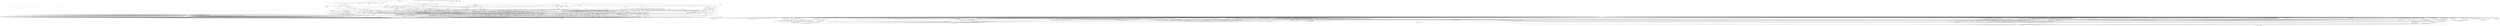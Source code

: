 digraph depends {
    node [shape=plaintext]
"adwaita-icon-theme-symbolic" -> "adwaita-icon-theme-lic" [style=dotted]
"adwaita-icon-theme-symbolic" -> "hicolor-icon-theme"
"alsa-conf" -> "libasound-lic" [style=dotted]
"alsa-state" -> "alsa-state-lic" [style=dotted]
"alsa-state" -> "alsa-states" [style=dotted]
"alsa-state" -> "alsa-utils-alsactl"
"alsa-states" -> "alsa-state-lic" [style=dotted]
"alsa-utils-alsactl" -> "alsa-states" [style=dotted]
"alsa-utils-alsactl" -> "alsa-utils-lic" [style=dotted]
"alsa-utils-alsactl" -> "libasound2"
"alsa-utils-alsactl" -> "libc6"
"alsa-utils-alsamixer" -> "alsa-utils-lic" [style=dotted]
"alsa-utils-alsamixer" -> "libasound2"
"alsa-utils-alsamixer" -> "libc6"
"alsa-utils-alsamixer" -> "libformw5"
"alsa-utils-alsamixer" -> "libmenuw5"
"alsa-utils-alsamixer" -> "libncursesw5"
"alsa-utils-alsamixer" -> "libpanelw5"
"alsa-utils-alsamixer" -> "libtinfo5"
"avahi-daemon" -> "avahi-lic" [style=dotted]
"avahi-daemon" -> "base-files"
"avahi-daemon" -> "base-passwd"
"avahi-daemon" -> "libavahi-common3"
"avahi-daemon" -> "libavahi-core7"
"avahi-daemon" -> "libc6"
"avahi-daemon" -> "libcap2"
"avahi-daemon" -> "libdaemon0"
"avahi-daemon" -> "libdbus-1-3"
"avahi-daemon" -> "libexpat1"
"avahi-daemon" -> "libnss-mdns" [style=dotted]
"avahi-daemon" -> "shadow"
"avahi-locale-en-gb" -> "virtual-locale-en-gb" [style=dotted]
"base-files" -> "base-files-lic" [style=dotted]
"base-passwd" -> "base-passwd-lic" [style=dotted]
"bash" -> "base-files"
"bash" -> "bash-lic" [style=dotted]
"bash" -> "libc6"
"bash" -> "libtinfo5"
"bash" -> "update-alternatives-opkg"
"binutils" -> "binutils-lic" [style=dotted]
"binutils" -> "libbfd"
"binutils" -> "libc6"
"binutils" -> "libz1"
"binutils" -> "update-alternatives-opkg"
"bluez5" -> "bluez5-lic" [style=dotted]
"bluez5" -> "libc6"
"bluez5" -> "libdbus-1-3"
"bluez5" -> "libglib-2.0-0"
"bluez5" -> "libreadline7"
"bluez5" -> "libudev1"
"busybox" -> "busybox-lic" [style=dotted]
"busybox" -> "busybox-udhcpc" [style=dotted]
"busybox" -> "libc6"
"busybox-syslog" -> "busybox"
"busybox-syslog" -> "busybox-lic" [style=dotted]
"busybox-syslog" -> "update-alternatives-opkg"
"busybox-udhcpc" -> "busybox-lic" [style=dotted]
"busybox" -> "update-alternatives-opkg"
"connman" -> "bluez5"
"connman-conf" -> "connman-conf-lic" [style=dotted]
"connman" -> "connman-conf" [style=dotted]
"connman" -> "connman-lic" [style=dotted]
"connman" -> "connman-plugin-vpn-l2tp" [style=dotted]
"connman" -> "connman-plugin-vpn-openvpn" [style=dotted]
"connman" -> "connman-plugin-vpn-pppt" [style=dotted]
"connman" -> "connman-plugin-vpn-vpnc" [style=dotted]
"connman" -> "connman-tests" [style=dotted]
"connman" -> "connman-tools" [style=dotted]
"connman" -> "connman-vpn" [style=dotted]
"connman" -> "connman-wait-online" [style=dotted]
"connman" -> "dbus-1"
"connman" -> "iptables"
"connman" -> "libc6"
"connman" -> "libdbus-1-3"
"connman" -> "libglib-2.0-0"
"connman" -> "libgnutls30"
"connman" -> "neard" [style=dotted]
"connman" -> "ofono"
"connman" -> "openvpn"
"connman-plugin-vpn-l2tp" -> "connman-vpn"
"connman-plugin-vpn-l2tp" -> "libc6"
"connman-plugin-vpn-openvpn" -> "connman-vpn"
"connman-plugin-vpn-openvpn" -> "libc6"
"connman-plugin-vpn-openvpn" -> "libdbus-1-3"
"connman-plugin-vpn-vpnc" -> "connman-vpn"
"connman-plugin-vpn-vpnc" -> "libc6"
"connman-plugin-vpn-vpnc" -> "libdbus-1-3"
"connman" -> "pptp-linux"
"connman-tests" -> "connman-lic" [style=dotted]
"connman-tests" -> "iptables"
"connman-tests" -> "libc6"
"connman-tests" -> "libdbus-1-3"
"connman-tests" -> "libglib-2.0-0"
"connman-tests" -> "libgnutls30"
"connman-tools" -> "connman"
"connman-tools" -> "connman-lic" [style=dotted]
"connman-tools" -> "libc6"
"connman-tools" -> "libglib-2.0-0"
"connman-tools" -> "libgnutls30"
"connman" -> "update-alternatives-opkg"
"connman" -> "vpnc"
"connman-vpn" -> "connman-lic" [style=dotted]
"connman-vpn" -> "libc6"
"connman-vpn" -> "libdbus-1-3"
"connman-vpn" -> "libglib-2.0-0"
"connman-vpn" -> "libgnutls30"
"connman-wait-online" -> "connman-lic" [style=dotted]
"connman-wait-online" -> "libc6"
"connman-wait-online" -> "libdbus-1-3"
"connman-wait-online" -> "libglib-2.0-0"
"connman" -> "wpa-supplicant"
"connman" -> "xl2tpd"
"cpushareholder-stub" -> "cpushareholder-stub-lic" [style=dotted]
"dbus-1" -> "base-files"
"dbus-1" -> "base-passwd"
"dbus-1" -> "dbus-lic" [style=dotted]
"dbus-1" -> "libc6"
"dbus-1" -> "libdbus-1-3"
"dbus-1" -> "libexpat1"
"dbus-1" -> "libsystemd0"
"dbus-1" -> "shadow"
"directfb" -> "directfb-lic" [style=dotted]
"directfb" -> "libc6"
"directfb" -> "libfreetype6"
"directfb" -> "libgcc1"
"directfb" -> "libjpeg62"
"directfb" -> "libpng16-16"
"directfb" -> "libstdc++6"
"directfb" -> "libz1"
"distcc" -> "avahi-daemon" [style=dotted]
"distcc" -> "base-files"
"distcc" -> "base-passwd"
"distcc-config" -> "distcc"
"distcc-config" -> "distcc-config-lic" [style=dotted]
"distcc" -> "distcc-lic" [style=dotted]
"distcc" -> "libavahi-client3"
"distcc" -> "libavahi-common3"
"distcc" -> "libc6"
"distcc" -> "libpopt0"
"distcc" -> "shadow"
"e2fsprogs-e2fsck" -> "e2fsprogs-lic" [style=dotted]
"e2fsprogs-e2fsck" -> "libblkid1"
"e2fsprogs-e2fsck" -> "libc6"
"e2fsprogs-e2fsck" -> "libcom-err2"
"e2fsprogs-e2fsck" -> "libe2p2"
"e2fsprogs-e2fsck" -> "libext2fs2"
"e2fsprogs-e2fsck" -> "libuuid1"
"fontconfig-utils" -> "libc6"
"fontconfig-utils" -> "libfontconfig1"
"fontconfig-utils" -> "libfontconfig-lic" [style=dotted]
"fontconfig-utils" -> "libfreetype6"
"glibc-gconv-iso8859-1" -> "glibc-gconv"
"glibc-gconv-iso8859-1" -> "libc6"
"glibc-locale-en-gb" -> "virtual-locale-en-gb" [style=dotted]
"glmark2" -> "glmark2-lic" [style=dotted]
"glmark2" -> "libc6"
"glmark2" -> "libdrm2"
"glmark2" -> "libegl-mesa"
"glmark2" -> "libgbm1"
"glmark2" -> "libgcc1"
"glmark2" -> "libgles2-mesa"
"glmark2" -> "libjpeg62"
"glmark2" -> "libpng16-16"
"glmark2" -> "libstdc++6"
"glmark2" -> "libudev1"
"gstreamer1.0" -> "gstreamer1.0-lic" [style=dotted]
"gstreamer1.0" -> "libc6"
"gstreamer1.0" -> "libcap2"
"gstreamer1.0" -> "libglib-2.0-0"
"gstreamer1.0-locale-en-gb" -> "virtual-locale-en-gb" [style=dotted]
"gstreamer1.0-plugins-bad-locale-en-gb" -> "virtual-locale-en-gb" [style=dotted]
"gstreamer1.0-plugins-base-locale-en-gb" -> "virtual-locale-en-gb" [style=dotted]
"gtk+3-demo" -> "gtk+3-lic" [style=dotted]
"gtk+3-demo" -> "libatk-1.0-0"
"gtk+3-demo" -> "libc6"
"gtk+3-demo" -> "libcairo2"
"gtk+3-demo" -> "libepoxy0"
"gtk+3-demo" -> "libgdk-pixbuf-2.0-0"
"gtk+3-demo" -> "libglib-2.0-0"
"gtk+3-demo" -> "libgtk-3.0"
"gtk+3-demo" -> "libharfbuzz0"
"gtk+3-demo" -> "pango"
"gtk+3-locale-en-gb" -> "virtual-locale-en-gb" [style=dotted]
"gtk+3-locale-en" -> "virtual-locale-en" [style=dotted]
"hicolor-icon-theme" -> "hicolor-icon-theme-lic" [style=dotted]
"iptables" -> "iptables-lic" [style=dotted]
"iptables" -> "iptables-modules" [style=dotted]
"iptables" -> "iptables-module-xt-standard"
"iptables" -> "kernel-module-iptable-filter" [style=dotted]
"iptables" -> "kernel-module-iptable-nat" [style=dotted]
"iptables" -> "kernel-module-ip-tables" [style=dotted]
"iptables" -> "kernel-module-ipt-masquerade" [style=dotted]
"iptables" -> "kernel-module-nf-conntrack-ipv4" [style=dotted]
"iptables" -> "kernel-module-nf-conntrack" [style=dotted]
"iptables" -> "kernel-module-nf-defrag-ipv4" [style=dotted]
"iptables" -> "kernel-module-nf-nat" [style=dotted]
"iptables" -> "kernel-module-x-tables" [style=dotted]
"iptables" -> "libc6"
"iptables-module-ebt-802-3" -> "iptables"
"iptables-module-ebt-802-3" -> "libc6"
"iptables-module-ebt-ip" -> "iptables"
"iptables-module-ebt-ip" -> "libc6"
"iptables-module-ebt-log" -> "iptables"
"iptables-module-ebt-log" -> "libc6"
"iptables-module-ebt-mark-m" -> "iptables"
"iptables-module-ebt-mark-m" -> "libc6"
"iptables-module-ip6t-ah" -> "iptables"
"iptables-module-ip6t-ah" -> "libc6"
"iptables-module-ip6t-dnat" -> "iptables"
"iptables-module-ip6t-dnat" -> "libc6"
"iptables-module-ip6t-dnpt" -> "iptables"
"iptables-module-ip6t-dnpt" -> "libc6"
"iptables-module-ip6t-dst" -> "iptables"
"iptables-module-ip6t-dst" -> "libc6"
"iptables-module-ip6t-eui64" -> "iptables"
"iptables-module-ip6t-eui64" -> "libc6"
"iptables-module-ip6t-frag" -> "iptables"
"iptables-module-ip6t-frag" -> "libc6"
"iptables-module-ip6t-hbh" -> "iptables"
"iptables-module-ip6t-hbh" -> "libc6"
"iptables-module-ip6t-hl" -> "iptables"
"iptables-module-ip6t-hl" -> "libc6"
"iptables-module-ip6t-icmp6" -> "iptables"
"iptables-module-ip6t-icmp6" -> "libc6"
"iptables-module-ip6t-ipv6header" -> "iptables"
"iptables-module-ip6t-ipv6header" -> "libc6"
"iptables-module-ip6t-log" -> "iptables"
"iptables-module-ip6t-log" -> "libc6"
"iptables-module-ip6t-masquerade" -> "iptables"
"iptables-module-ip6t-masquerade" -> "libc6"
"iptables-module-ip6t-mh" -> "iptables"
"iptables-module-ip6t-mh" -> "libc6"
"iptables-module-ip6t-netmap" -> "iptables"
"iptables-module-ip6t-netmap" -> "libc6"
"iptables-module-ip6t-redirect" -> "iptables"
"iptables-module-ip6t-redirect" -> "libc6"
"iptables-module-ip6t-reject" -> "iptables"
"iptables-module-ip6t-reject" -> "libc6"
"iptables-module-ip6t-rt" -> "iptables"
"iptables-module-ip6t-rt" -> "libc6"
"iptables-module-ip6t-snat" -> "iptables"
"iptables-module-ip6t-snat" -> "libc6"
"iptables-module-ip6t-snpt" -> "iptables"
"iptables-module-ip6t-snpt" -> "libc6"
"iptables-module-ip6t-srh" -> "iptables"
"iptables-module-ip6t-srh" -> "libc6"
"iptables-module-ipt-ah" -> "iptables"
"iptables-module-ipt-ah" -> "libc6"
"iptables-module-ipt-clusterip" -> "iptables"
"iptables-module-ipt-clusterip" -> "libc6"
"iptables-module-ipt-dnat" -> "iptables"
"iptables-module-ipt-dnat" -> "libc6"
"iptables-module-ipt-ecn" -> "iptables"
"iptables-module-ipt-ecn" -> "libc6"
"iptables-module-ipt-icmp" -> "iptables"
"iptables-module-ipt-icmp" -> "libc6"
"iptables-module-ipt-log" -> "iptables"
"iptables-module-ipt-log" -> "libc6"
"iptables-module-ipt-masquerade" -> "iptables"
"iptables-module-ipt-masquerade" -> "libc6"
"iptables-module-ipt-netmap" -> "iptables"
"iptables-module-ipt-netmap" -> "libc6"
"iptables-module-ipt-realm" -> "iptables"
"iptables-module-ipt-realm" -> "libc6"
"iptables-module-ipt-redirect" -> "iptables"
"iptables-module-ipt-redirect" -> "libc6"
"iptables-module-ipt-reject" -> "iptables"
"iptables-module-ipt-reject" -> "libc6"
"iptables-module-ipt-snat" -> "iptables"
"iptables-module-ipt-snat" -> "libc6"
"iptables-module-ipt-ttl" -> "iptables"
"iptables-module-ipt-ttl" -> "libc6"
"iptables-module-ipt-ulog" -> "iptables"
"iptables-module-ipt-ulog" -> "libc6"
"iptables-modules" -> "iptables-lic" [style=dotted]
"iptables-modules" -> "iptables-module-ebt-802-3"
"iptables-modules" -> "iptables-module-ebt-ip"
"iptables-modules" -> "iptables-module-ebt-log"
"iptables-modules" -> "iptables-module-ebt-mark-m"
"iptables-modules" -> "iptables-module-ip6t-ah"
"iptables-modules" -> "iptables-module-ip6t-dnat"
"iptables-modules" -> "iptables-module-ip6t-dnpt"
"iptables-modules" -> "iptables-module-ip6t-dst"
"iptables-modules" -> "iptables-module-ip6t-eui64"
"iptables-modules" -> "iptables-module-ip6t-frag"
"iptables-modules" -> "iptables-module-ip6t-hbh"
"iptables-modules" -> "iptables-module-ip6t-hl"
"iptables-modules" -> "iptables-module-ip6t-icmp6"
"iptables-modules" -> "iptables-module-ip6t-ipv6header"
"iptables-modules" -> "iptables-module-ip6t-log"
"iptables-modules" -> "iptables-module-ip6t-masquerade"
"iptables-modules" -> "iptables-module-ip6t-mh"
"iptables-modules" -> "iptables-module-ip6t-netmap"
"iptables-modules" -> "iptables-module-ip6t-redirect"
"iptables-modules" -> "iptables-module-ip6t-reject"
"iptables-modules" -> "iptables-module-ip6t-rt"
"iptables-modules" -> "iptables-module-ip6t-snat"
"iptables-modules" -> "iptables-module-ip6t-snpt"
"iptables-modules" -> "iptables-module-ip6t-srh"
"iptables-modules" -> "iptables-module-ipt-ah"
"iptables-modules" -> "iptables-module-ipt-clusterip"
"iptables-modules" -> "iptables-module-ipt-dnat"
"iptables-modules" -> "iptables-module-ipt-ecn"
"iptables-modules" -> "iptables-module-ipt-icmp"
"iptables-modules" -> "iptables-module-ipt-log"
"iptables-modules" -> "iptables-module-ipt-masquerade"
"iptables-modules" -> "iptables-module-ipt-netmap"
"iptables-modules" -> "iptables-module-ipt-realm"
"iptables-modules" -> "iptables-module-ipt-redirect"
"iptables-modules" -> "iptables-module-ipt-reject"
"iptables-modules" -> "iptables-module-ipt-snat"
"iptables-modules" -> "iptables-module-ipt-ttl"
"iptables-modules" -> "iptables-module-ipt-ulog"
"iptables-modules" -> "iptables-module-xt-addrtype"
"iptables-modules" -> "iptables-module-xt-audit"
"iptables-modules" -> "iptables-module-xt-bpf"
"iptables-modules" -> "iptables-module-xt-cgroup"
"iptables-modules" -> "iptables-module-xt-checksum"
"iptables-modules" -> "iptables-module-xt-classify"
"iptables-modules" -> "iptables-module-xt-cluster"
"iptables-modules" -> "iptables-module-xt-comment"
"iptables-modules" -> "iptables-module-xt-connbytes"
"iptables-modules" -> "iptables-module-xt-connlimit"
"iptables-modules" -> "iptables-module-xt-connmark"
"iptables-modules" -> "iptables-module-xt-connsecmark"
"iptables-modules" -> "iptables-module-xt-conntrack"
"iptables-modules" -> "iptables-module-xt-cpu"
"iptables-modules" -> "iptables-module-xt-ct"
"iptables-modules" -> "iptables-module-xt-dccp"
"iptables-modules" -> "iptables-module-xt-devgroup"
"iptables-modules" -> "iptables-module-xt-dscp"
"iptables-modules" -> "iptables-module-xt-ecn"
"iptables-modules" -> "iptables-module-xt-esp"
"iptables-modules" -> "iptables-module-xt-hashlimit"
"iptables-modules" -> "iptables-module-xt-helper"
"iptables-modules" -> "iptables-module-xt-hmark"
"iptables-modules" -> "iptables-module-xt-idletimer"
"iptables-modules" -> "iptables-module-xt-ipcomp"
"iptables-modules" -> "iptables-module-xt-iprange"
"iptables-modules" -> "iptables-module-xt-ipvs"
"iptables-modules" -> "iptables-module-xt-led"
"iptables-modules" -> "iptables-module-xt-length"
"iptables-modules" -> "iptables-module-xt-limit"
"iptables-modules" -> "iptables-module-xt-mac"
"iptables-modules" -> "iptables-module-xt-mangle"
"iptables-modules" -> "iptables-module-xt-mark"
"iptables-modules" -> "iptables-module-xt-multiport"
"iptables-modules" -> "iptables-module-xt-nfacct"
"iptables-modules" -> "iptables-module-xt-nflog"
"iptables-modules" -> "iptables-module-xt-nfqueue"
"iptables-modules" -> "iptables-module-xt-notrack"
"iptables-modules" -> "iptables-module-xt-osf"
"iptables-modules" -> "iptables-module-xt-owner"
"iptables-modules" -> "iptables-module-xt-physdev"
"iptables-modules" -> "iptables-module-xt-pkttype"
"iptables-modules" -> "iptables-module-xt-policy"
"iptables-modules" -> "iptables-module-xt-quota"
"iptables-modules" -> "iptables-module-xt-rateest"
"iptables-modules" -> "iptables-module-xt-recent"
"iptables-modules" -> "iptables-module-xt-rpfilter"
"iptables-modules" -> "iptables-module-xt-sctp"
"iptables-modules" -> "iptables-module-xt-secmark"
"iptables-modules" -> "iptables-module-xt-set"
"iptables-modules" -> "iptables-module-xt-socket"
"iptables-modules" -> "iptables-module-xt-standard"
"iptables-modules" -> "iptables-module-xt-state"
"iptables-modules" -> "iptables-module-xt-statistic"
"iptables-modules" -> "iptables-module-xt-string"
"iptables-modules" -> "iptables-module-xt-synproxy"
"iptables-modules" -> "iptables-module-xt-tcp"
"iptables-modules" -> "iptables-module-xt-tcpmss"
"iptables-modules" -> "iptables-module-xt-tcpoptstrip"
"iptables-modules" -> "iptables-module-xt-tee"
"iptables-modules" -> "iptables-module-xt-time"
"iptables-modules" -> "iptables-module-xt-tos"
"iptables-modules" -> "iptables-module-xt-tproxy"
"iptables-modules" -> "iptables-module-xt-trace"
"iptables-modules" -> "iptables-module-xt-u32"
"iptables-modules" -> "iptables-module-xt-udp"
"iptables-module-xt-addrtype" -> "iptables"
"iptables-module-xt-addrtype" -> "libc6"
"iptables-module-xt-audit" -> "iptables"
"iptables-module-xt-audit" -> "libc6"
"iptables-module-xt-bpf" -> "iptables"
"iptables-module-xt-bpf" -> "libc6"
"iptables-module-xt-cgroup" -> "iptables"
"iptables-module-xt-cgroup" -> "libc6"
"iptables-module-xt-checksum" -> "iptables"
"iptables-module-xt-checksum" -> "libc6"
"iptables-module-xt-classify" -> "iptables"
"iptables-module-xt-classify" -> "libc6"
"iptables-module-xt-cluster" -> "iptables"
"iptables-module-xt-cluster" -> "libc6"
"iptables-module-xt-comment" -> "iptables"
"iptables-module-xt-comment" -> "libc6"
"iptables-module-xt-connbytes" -> "iptables"
"iptables-module-xt-connbytes" -> "libc6"
"iptables-module-xt-connlimit" -> "iptables"
"iptables-module-xt-connlimit" -> "libc6"
"iptables-module-xt-connmark" -> "iptables"
"iptables-module-xt-connmark" -> "libc6"
"iptables-module-xt-connsecmark" -> "iptables"
"iptables-module-xt-connsecmark" -> "libc6"
"iptables-module-xt-conntrack" -> "iptables"
"iptables-module-xt-conntrack" -> "libc6"
"iptables-module-xt-cpu" -> "iptables"
"iptables-module-xt-cpu" -> "libc6"
"iptables-module-xt-ct" -> "iptables"
"iptables-module-xt-ct" -> "libc6"
"iptables-module-xt-dccp" -> "iptables"
"iptables-module-xt-dccp" -> "libc6"
"iptables-module-xt-devgroup" -> "iptables"
"iptables-module-xt-devgroup" -> "libc6"
"iptables-module-xt-dscp" -> "iptables"
"iptables-module-xt-dscp" -> "libc6"
"iptables-module-xt-ecn" -> "iptables"
"iptables-module-xt-ecn" -> "libc6"
"iptables-module-xt-esp" -> "iptables"
"iptables-module-xt-esp" -> "libc6"
"iptables-module-xt-hashlimit" -> "iptables"
"iptables-module-xt-hashlimit" -> "libc6"
"iptables-module-xt-helper" -> "iptables"
"iptables-module-xt-helper" -> "libc6"
"iptables-module-xt-hmark" -> "iptables"
"iptables-module-xt-hmark" -> "libc6"
"iptables-module-xt-idletimer" -> "iptables"
"iptables-module-xt-idletimer" -> "libc6"
"iptables-module-xt-ipcomp" -> "iptables"
"iptables-module-xt-ipcomp" -> "libc6"
"iptables-module-xt-iprange" -> "iptables"
"iptables-module-xt-iprange" -> "libc6"
"iptables-module-xt-ipvs" -> "iptables"
"iptables-module-xt-ipvs" -> "libc6"
"iptables-module-xt-led" -> "iptables"
"iptables-module-xt-led" -> "libc6"
"iptables-module-xt-length" -> "iptables"
"iptables-module-xt-length" -> "libc6"
"iptables-module-xt-limit" -> "iptables"
"iptables-module-xt-limit" -> "libc6"
"iptables-module-xt-mac" -> "iptables"
"iptables-module-xt-mac" -> "libc6"
"iptables-module-xt-mangle" -> "iptables"
"iptables-module-xt-mangle" -> "libc6"
"iptables-module-xt-mark" -> "iptables"
"iptables-module-xt-mark" -> "libc6"
"iptables-module-xt-multiport" -> "iptables"
"iptables-module-xt-multiport" -> "libc6"
"iptables-module-xt-nfacct" -> "iptables"
"iptables-module-xt-nfacct" -> "libc6"
"iptables-module-xt-nflog" -> "iptables"
"iptables-module-xt-nflog" -> "libc6"
"iptables-module-xt-nfqueue" -> "iptables"
"iptables-module-xt-nfqueue" -> "libc6"
"iptables-module-xt-notrack" -> "iptables"
"iptables-module-xt-notrack" -> "libc6"
"iptables-module-xt-osf" -> "iptables"
"iptables-module-xt-osf" -> "libc6"
"iptables-module-xt-owner" -> "iptables"
"iptables-module-xt-owner" -> "libc6"
"iptables-module-xt-physdev" -> "iptables"
"iptables-module-xt-physdev" -> "libc6"
"iptables-module-xt-pkttype" -> "iptables"
"iptables-module-xt-pkttype" -> "libc6"
"iptables-module-xt-policy" -> "iptables"
"iptables-module-xt-policy" -> "libc6"
"iptables-module-xt-quota" -> "iptables"
"iptables-module-xt-quota" -> "libc6"
"iptables-module-xt-rateest" -> "iptables"
"iptables-module-xt-rateest" -> "libc6"
"iptables-module-xt-recent" -> "iptables"
"iptables-module-xt-recent" -> "libc6"
"iptables-module-xt-rpfilter" -> "iptables"
"iptables-module-xt-rpfilter" -> "libc6"
"iptables-module-xt-sctp" -> "iptables"
"iptables-module-xt-sctp" -> "libc6"
"iptables-module-xt-secmark" -> "iptables"
"iptables-module-xt-secmark" -> "libc6"
"iptables-module-xt-set" -> "iptables"
"iptables-module-xt-set" -> "libc6"
"iptables-module-xt-socket" -> "iptables"
"iptables-module-xt-socket" -> "libc6"
"iptables-module-xt-standard" -> "iptables"
"iptables-module-xt-standard" -> "libc6"
"iptables-module-xt-state" -> "iptables"
"iptables-module-xt-state" -> "libc6"
"iptables-module-xt-statistic" -> "iptables"
"iptables-module-xt-statistic" -> "libc6"
"iptables-module-xt-string" -> "iptables"
"iptables-module-xt-string" -> "libc6"
"iptables-module-xt-synproxy" -> "iptables"
"iptables-module-xt-synproxy" -> "libc6"
"iptables-module-xt-tcp" -> "iptables"
"iptables-module-xt-tcp" -> "libc6"
"iptables-module-xt-tcpmss" -> "iptables"
"iptables-module-xt-tcpmss" -> "libc6"
"iptables-module-xt-tcpoptstrip" -> "iptables"
"iptables-module-xt-tcpoptstrip" -> "libc6"
"iptables-module-xt-tee" -> "iptables"
"iptables-module-xt-tee" -> "libc6"
"iptables-module-xt-time" -> "iptables"
"iptables-module-xt-time" -> "libc6"
"iptables-module-xt-tos" -> "iptables"
"iptables-module-xt-tos" -> "libc6"
"iptables-module-xt-tproxy" -> "iptables"
"iptables-module-xt-tproxy" -> "libc6"
"iptables-module-xt-trace" -> "iptables"
"iptables-module-xt-trace" -> "libc6"
"iptables-module-xt-u32" -> "iptables"
"iptables-module-xt-u32" -> "libc6"
"iptables-module-xt-udp" -> "iptables"
"iptables-module-xt-udp" -> "libc6"
"iw" -> "iw-lic" [style=dotted]
"iw" -> "libc6"
"iw" -> "libnl-3-200"
"iw" -> "libnl-genl-3-200"
"kbd-consolefonts" -> "kbd-lic" [style=dotted]
"kbd" -> "kbd-lic" [style=dotted]
"kbd-keymaps" -> "kbd-lic" [style=dotted]
"kbd" -> "libc6"
"kbd" -> "update-alternatives-opkg"
"kernel-module-alx-4.18.14-yocto-standard" -> "kernel-module-mdio-4.18.14-yocto-standard"
"kernel-module-arptable-filter-4.18.14-yocto-standard" -> "kernel-module-arp-tables-4.18.14-yocto-standard"
"kernel-module-arptable-filter-4.18.14-yocto-standard" -> "kernel-module-x-tables-4.18.14-yocto-standard"
"kernel-module-arp-tables-4.18.14-yocto-standard" -> "kernel-module-x-tables-4.18.14-yocto-standard"
"kernel-module-arpt-mangle-4.18.14-yocto-standard" -> "kernel-module-x-tables-4.18.14-yocto-standard"
"kernel-module-asix-4.18.14-yocto-standard" -> "kernel-module-libphy-4.18.14-yocto-standard"
"kernel-module-asix-4.18.14-yocto-standard" -> "kernel-module-usbnet-4.18.14-yocto-standard"
"kernel-module-ath-4.18.14-yocto-standard" -> "kernel-module-cfg80211-4.18.14-yocto-standard"
"kernel-module-ath5k-4.18.14-yocto-standard" -> "kernel-module-ath-4.18.14-yocto-standard"
"kernel-module-ath5k-4.18.14-yocto-standard" -> "kernel-module-cfg80211-4.18.14-yocto-standard"
"kernel-module-ath5k-4.18.14-yocto-standard" -> "kernel-module-mac80211-4.18.14-yocto-standard"
"kernel-module-ath9k-4.18.14-yocto-standard" -> "kernel-module-ath-4.18.14-yocto-standard"
"kernel-module-ath9k-4.18.14-yocto-standard" -> "kernel-module-ath9k-common-4.18.14-yocto-standard"
"kernel-module-ath9k-4.18.14-yocto-standard" -> "kernel-module-ath9k-hw-4.18.14-yocto-standard"
"kernel-module-ath9k-4.18.14-yocto-standard" -> "kernel-module-cfg80211-4.18.14-yocto-standard"
"kernel-module-ath9k-4.18.14-yocto-standard" -> "kernel-module-mac80211-4.18.14-yocto-standard"
"kernel-module-ath9k-common-4.18.14-yocto-standard" -> "kernel-module-ath-4.18.14-yocto-standard"
"kernel-module-ath9k-common-4.18.14-yocto-standard" -> "kernel-module-ath9k-hw-4.18.14-yocto-standard"
"kernel-module-ath9k-common-4.18.14-yocto-standard" -> "kernel-module-cfg80211-4.18.14-yocto-standard"
"kernel-module-ath9k-hw-4.18.14-yocto-standard" -> "kernel-module-ath-4.18.14-yocto-standard"
"kernel-module-ax88179-178a-4.18.14-yocto-standard" -> "kernel-module-usbnet-4.18.14-yocto-standard"
"kernel-module-blowfish-generic-4.18.14-yocto-standard" -> "kernel-module-blowfish-common-4.18.14-yocto-standard"
"kernel-module-bluetooth-6lowpan-4.18.14-yocto-standard" -> "kernel-module-6lowpan-4.18.14-yocto-standard"
"kernel-module-bnx2x-4.18.14-yocto-standard" -> "kernel-module-mdio-4.18.14-yocto-standard"
"kernel-module-brcmfmac-4.18.14-yocto-standard" -> "kernel-module-brcmutil-4.18.14-yocto-standard"
"kernel-module-brcmfmac-4.18.14-yocto-standard" -> "kernel-module-cfg80211-4.18.14-yocto-standard"
"kernel-module-brcmsmac-4.18.14-yocto-standard" -> "kernel-module-bcma-4.18.14-yocto-standard"
"kernel-module-brcmsmac-4.18.14-yocto-standard" -> "kernel-module-brcmutil-4.18.14-yocto-standard"
"kernel-module-brcmsmac-4.18.14-yocto-standard" -> "kernel-module-cfg80211-4.18.14-yocto-standard"
"kernel-module-brcmsmac-4.18.14-yocto-standard" -> "kernel-module-cordic-4.18.14-yocto-standard"
"kernel-module-brcmsmac-4.18.14-yocto-standard" -> "kernel-module-mac80211-4.18.14-yocto-standard"
"kernel-module-bridge-4.18.14-yocto-standard" -> "kernel-module-llc-4.18.14-yocto-standard"
"kernel-module-bridge-4.18.14-yocto-standard" -> "kernel-module-stp-4.18.14-yocto-standard"
"kernel-module-br-netfilter-4.18.14-yocto-standard" -> "kernel-module-bridge-4.18.14-yocto-standard"
"kernel-module-bsd-comp-4.18.14-yocto-standard" -> "kernel-module-ppp-generic-4.18.14-yocto-standard"
"kernel-module-cast5-generic-4.18.14-yocto-standard" -> "kernel-module-cast-common-4.18.14-yocto-standard"
"kernel-module-cast6-generic-4.18.14-yocto-standard" -> "kernel-module-cast-common-4.18.14-yocto-standard"
"kernel-module-cdc-eem-4.18.14-yocto-standard" -> "kernel-module-usbnet-4.18.14-yocto-standard"
"kernel-module-cdc-ether-4.18.14-yocto-standard" -> "kernel-module-usbnet-4.18.14-yocto-standard"
"kernel-module-cdc-ncm-4.18.14-yocto-standard" -> "kernel-module-usbnet-4.18.14-yocto-standard"
"kernel-module-cdc-subset-4.18.14-yocto-standard" -> "kernel-module-usbnet-4.18.14-yocto-standard"
"kernel-module-cirrus-4.18.14-yocto-standard" -> "kernel-module-ttm-4.18.14-yocto-standard"
"kernel-module-cmtp-4.18.14-yocto-standard" -> "kernel-module-kernelcapi-4.18.14-yocto-standard"
"kernel-module-configfs-sample-4.18.14-yocto-standard" -> "kernel-module-configfs-4.18.14-yocto-standard"
"kernel-module-cpia2-4.18.14-yocto-standard" -> "kernel-module-v4l2-common-4.18.14-yocto-standard"
"kernel-module-cpia2-4.18.14-yocto-standard" -> "kernel-module-videodev-4.18.14-yocto-standard"
"kernel-module-cuse-4.18.14-yocto-standard" -> "kernel-module-fuse-4.18.14-yocto-standard"
"kernel-module-diag-4.18.14-yocto-standard" -> "kernel-module-tipc-4.18.14-yocto-standard"
"kernel-module-dm9601-4.18.14-yocto-standard" -> "kernel-module-usbnet-4.18.14-yocto-standard"
"kernel-module-ebt-802-3-4.18.14-yocto-standard" -> "kernel-module-x-tables-4.18.14-yocto-standard"
"kernel-module-ebtable-broute-4.18.14-yocto-standard" -> "kernel-module-bridge-4.18.14-yocto-standard"
"kernel-module-ebtable-broute-4.18.14-yocto-standard" -> "kernel-module-ebtables-4.18.14-yocto-standard"
"kernel-module-ebtable-filter-4.18.14-yocto-standard" -> "kernel-module-ebtables-4.18.14-yocto-standard"
"kernel-module-ebtable-nat-4.18.14-yocto-standard" -> "kernel-module-ebtables-4.18.14-yocto-standard"
"kernel-module-ebtables-4.18.14-yocto-standard" -> "kernel-module-x-tables-4.18.14-yocto-standard"
"kernel-module-ebt-among-4.18.14-yocto-standard" -> "kernel-module-x-tables-4.18.14-yocto-standard"
"kernel-module-ebt-arp-4.18.14-yocto-standard" -> "kernel-module-x-tables-4.18.14-yocto-standard"
"kernel-module-ebt-arpreply-4.18.14-yocto-standard" -> "kernel-module-x-tables-4.18.14-yocto-standard"
"kernel-module-ebt-dnat-4.18.14-yocto-standard" -> "kernel-module-x-tables-4.18.14-yocto-standard"
"kernel-module-ebt-ip-4.18.14-yocto-standard" -> "kernel-module-x-tables-4.18.14-yocto-standard"
"kernel-module-ebt-ip6-4.18.14-yocto-standard" -> "kernel-module-x-tables-4.18.14-yocto-standard"
"kernel-module-ebt-limit-4.18.14-yocto-standard" -> "kernel-module-x-tables-4.18.14-yocto-standard"
"kernel-module-ebt-log-4.18.14-yocto-standard" -> "kernel-module-x-tables-4.18.14-yocto-standard"
"kernel-module-ebt-mark-4.18.14-yocto-standard" -> "kernel-module-x-tables-4.18.14-yocto-standard"
"kernel-module-ebt-mark-m-4.18.14-yocto-standard" -> "kernel-module-x-tables-4.18.14-yocto-standard"
"kernel-module-ebt-nflog-4.18.14-yocto-standard" -> "kernel-module-x-tables-4.18.14-yocto-standard"
"kernel-module-ebt-pkttype-4.18.14-yocto-standard" -> "kernel-module-x-tables-4.18.14-yocto-standard"
"kernel-module-ebt-redirect-4.18.14-yocto-standard" -> "kernel-module-x-tables-4.18.14-yocto-standard"
"kernel-module-ebt-snat-4.18.14-yocto-standard" -> "kernel-module-x-tables-4.18.14-yocto-standard"
"kernel-module-ebt-stp-4.18.14-yocto-standard" -> "kernel-module-x-tables-4.18.14-yocto-standard"
"kernel-module-ebt-vlan-4.18.14-yocto-standard" -> "kernel-module-x-tables-4.18.14-yocto-standard"
"kernel-module-generic-bl-4.18.14-yocto-standard" -> "kernel-module-backlight-4.18.14-yocto-standard"
"kernel-module-ghash-generic-4.18.14-yocto-standard" -> "kernel-module-gf128mul-4.18.14-yocto-standard"
"kernel-module-gma500-gfx-4.18.14-yocto-standard" -> "kernel-module-video-4.18.14-yocto-standard"
"kernel-module-gspca-benq-4.18.14-yocto-standard" -> "kernel-module-gspca-main-4.18.14-yocto-standard"
"kernel-module-gspca-conex-4.18.14-yocto-standard" -> "kernel-module-gspca-main-4.18.14-yocto-standard"
"kernel-module-gspca-conex-4.18.14-yocto-standard" -> "kernel-module-videodev-4.18.14-yocto-standard"
"kernel-module-gspca-cpia1-4.18.14-yocto-standard" -> "kernel-module-gspca-main-4.18.14-yocto-standard"
"kernel-module-gspca-cpia1-4.18.14-yocto-standard" -> "kernel-module-videodev-4.18.14-yocto-standard"
"kernel-module-gspca-etoms-4.18.14-yocto-standard" -> "kernel-module-gspca-main-4.18.14-yocto-standard"
"kernel-module-gspca-etoms-4.18.14-yocto-standard" -> "kernel-module-videodev-4.18.14-yocto-standard"
"kernel-module-gspca-finepix-4.18.14-yocto-standard" -> "kernel-module-gspca-main-4.18.14-yocto-standard"
"kernel-module-gspca-gl860-4.18.14-yocto-standard" -> "kernel-module-gspca-main-4.18.14-yocto-standard"
"kernel-module-gspca-gl860-4.18.14-yocto-standard" -> "kernel-module-videodev-4.18.14-yocto-standard"
"kernel-module-gspca-jeilinj-4.18.14-yocto-standard" -> "kernel-module-gspca-main-4.18.14-yocto-standard"
"kernel-module-gspca-jeilinj-4.18.14-yocto-standard" -> "kernel-module-videodev-4.18.14-yocto-standard"
"kernel-module-gspca-jl2005bcd-4.18.14-yocto-standard" -> "kernel-module-gspca-main-4.18.14-yocto-standard"
"kernel-module-gspca-kinect-4.18.14-yocto-standard" -> "kernel-module-gspca-main-4.18.14-yocto-standard"
"kernel-module-gspca-konica-4.18.14-yocto-standard" -> "kernel-module-gspca-main-4.18.14-yocto-standard"
"kernel-module-gspca-konica-4.18.14-yocto-standard" -> "kernel-module-videodev-4.18.14-yocto-standard"
"kernel-module-gspca-m5602-4.18.14-yocto-standard" -> "kernel-module-gspca-main-4.18.14-yocto-standard"
"kernel-module-gspca-m5602-4.18.14-yocto-standard" -> "kernel-module-videodev-4.18.14-yocto-standard"
"kernel-module-gspca-main-4.18.14-yocto-standard" -> "kernel-module-videobuf2-common-4.18.14-yocto-standard"
"kernel-module-gspca-main-4.18.14-yocto-standard" -> "kernel-module-videobuf2-v4l2-4.18.14-yocto-standard"
"kernel-module-gspca-main-4.18.14-yocto-standard" -> "kernel-module-videobuf2-vmalloc-4.18.14-yocto-standard"
"kernel-module-gspca-main-4.18.14-yocto-standard" -> "kernel-module-videodev-4.18.14-yocto-standard"
"kernel-module-gspca-mars-4.18.14-yocto-standard" -> "kernel-module-gspca-main-4.18.14-yocto-standard"
"kernel-module-gspca-mars-4.18.14-yocto-standard" -> "kernel-module-videodev-4.18.14-yocto-standard"
"kernel-module-gspca-mr97310a-4.18.14-yocto-standard" -> "kernel-module-gspca-main-4.18.14-yocto-standard"
"kernel-module-gspca-mr97310a-4.18.14-yocto-standard" -> "kernel-module-videodev-4.18.14-yocto-standard"
"kernel-module-gspca-nw80x-4.18.14-yocto-standard" -> "kernel-module-gspca-main-4.18.14-yocto-standard"
"kernel-module-gspca-nw80x-4.18.14-yocto-standard" -> "kernel-module-videodev-4.18.14-yocto-standard"
"kernel-module-gspca-ov519-4.18.14-yocto-standard" -> "kernel-module-gspca-main-4.18.14-yocto-standard"
"kernel-module-gspca-ov519-4.18.14-yocto-standard" -> "kernel-module-videodev-4.18.14-yocto-standard"
"kernel-module-gspca-ov534-4.18.14-yocto-standard" -> "kernel-module-gspca-main-4.18.14-yocto-standard"
"kernel-module-gspca-ov534-4.18.14-yocto-standard" -> "kernel-module-videodev-4.18.14-yocto-standard"
"kernel-module-gspca-ov534-9-4.18.14-yocto-standard" -> "kernel-module-gspca-main-4.18.14-yocto-standard"
"kernel-module-gspca-ov534-9-4.18.14-yocto-standard" -> "kernel-module-videodev-4.18.14-yocto-standard"
"kernel-module-gspca-pac207-4.18.14-yocto-standard" -> "kernel-module-gspca-main-4.18.14-yocto-standard"
"kernel-module-gspca-pac207-4.18.14-yocto-standard" -> "kernel-module-videodev-4.18.14-yocto-standard"
"kernel-module-gspca-pac7302-4.18.14-yocto-standard" -> "kernel-module-gspca-main-4.18.14-yocto-standard"
"kernel-module-gspca-pac7302-4.18.14-yocto-standard" -> "kernel-module-videodev-4.18.14-yocto-standard"
"kernel-module-gspca-pac7311-4.18.14-yocto-standard" -> "kernel-module-gspca-main-4.18.14-yocto-standard"
"kernel-module-gspca-pac7311-4.18.14-yocto-standard" -> "kernel-module-videodev-4.18.14-yocto-standard"
"kernel-module-gspca-se401-4.18.14-yocto-standard" -> "kernel-module-gspca-main-4.18.14-yocto-standard"
"kernel-module-gspca-se401-4.18.14-yocto-standard" -> "kernel-module-videodev-4.18.14-yocto-standard"
"kernel-module-gspca-sn9c2028-4.18.14-yocto-standard" -> "kernel-module-gspca-main-4.18.14-yocto-standard"
"kernel-module-gspca-sn9c2028-4.18.14-yocto-standard" -> "kernel-module-videodev-4.18.14-yocto-standard"
"kernel-module-gspca-sn9c20x-4.18.14-yocto-standard" -> "kernel-module-gspca-main-4.18.14-yocto-standard"
"kernel-module-gspca-sn9c20x-4.18.14-yocto-standard" -> "kernel-module-videodev-4.18.14-yocto-standard"
"kernel-module-gspca-sonixb-4.18.14-yocto-standard" -> "kernel-module-gspca-main-4.18.14-yocto-standard"
"kernel-module-gspca-sonixb-4.18.14-yocto-standard" -> "kernel-module-videodev-4.18.14-yocto-standard"
"kernel-module-gspca-sonixj-4.18.14-yocto-standard" -> "kernel-module-gspca-main-4.18.14-yocto-standard"
"kernel-module-gspca-sonixj-4.18.14-yocto-standard" -> "kernel-module-videodev-4.18.14-yocto-standard"
"kernel-module-gspca-spca1528-4.18.14-yocto-standard" -> "kernel-module-gspca-main-4.18.14-yocto-standard"
"kernel-module-gspca-spca1528-4.18.14-yocto-standard" -> "kernel-module-videodev-4.18.14-yocto-standard"
"kernel-module-gspca-spca500-4.18.14-yocto-standard" -> "kernel-module-gspca-main-4.18.14-yocto-standard"
"kernel-module-gspca-spca500-4.18.14-yocto-standard" -> "kernel-module-videodev-4.18.14-yocto-standard"
"kernel-module-gspca-spca501-4.18.14-yocto-standard" -> "kernel-module-gspca-main-4.18.14-yocto-standard"
"kernel-module-gspca-spca501-4.18.14-yocto-standard" -> "kernel-module-videodev-4.18.14-yocto-standard"
"kernel-module-gspca-spca505-4.18.14-yocto-standard" -> "kernel-module-gspca-main-4.18.14-yocto-standard"
"kernel-module-gspca-spca505-4.18.14-yocto-standard" -> "kernel-module-videodev-4.18.14-yocto-standard"
"kernel-module-gspca-spca506-4.18.14-yocto-standard" -> "kernel-module-gspca-main-4.18.14-yocto-standard"
"kernel-module-gspca-spca506-4.18.14-yocto-standard" -> "kernel-module-videodev-4.18.14-yocto-standard"
"kernel-module-gspca-spca508-4.18.14-yocto-standard" -> "kernel-module-gspca-main-4.18.14-yocto-standard"
"kernel-module-gspca-spca508-4.18.14-yocto-standard" -> "kernel-module-videodev-4.18.14-yocto-standard"
"kernel-module-gspca-spca561-4.18.14-yocto-standard" -> "kernel-module-gspca-main-4.18.14-yocto-standard"
"kernel-module-gspca-spca561-4.18.14-yocto-standard" -> "kernel-module-videodev-4.18.14-yocto-standard"
"kernel-module-gspca-sq905-4.18.14-yocto-standard" -> "kernel-module-gspca-main-4.18.14-yocto-standard"
"kernel-module-gspca-sq905c-4.18.14-yocto-standard" -> "kernel-module-gspca-main-4.18.14-yocto-standard"
"kernel-module-gspca-sq930x-4.18.14-yocto-standard" -> "kernel-module-gspca-main-4.18.14-yocto-standard"
"kernel-module-gspca-sq930x-4.18.14-yocto-standard" -> "kernel-module-videodev-4.18.14-yocto-standard"
"kernel-module-gspca-stk014-4.18.14-yocto-standard" -> "kernel-module-gspca-main-4.18.14-yocto-standard"
"kernel-module-gspca-stk014-4.18.14-yocto-standard" -> "kernel-module-videodev-4.18.14-yocto-standard"
"kernel-module-gspca-stv0680-4.18.14-yocto-standard" -> "kernel-module-gspca-main-4.18.14-yocto-standard"
"kernel-module-gspca-stv06xx-4.18.14-yocto-standard" -> "kernel-module-gspca-main-4.18.14-yocto-standard"
"kernel-module-gspca-stv06xx-4.18.14-yocto-standard" -> "kernel-module-videodev-4.18.14-yocto-standard"
"kernel-module-gspca-sunplus-4.18.14-yocto-standard" -> "kernel-module-gspca-main-4.18.14-yocto-standard"
"kernel-module-gspca-sunplus-4.18.14-yocto-standard" -> "kernel-module-videodev-4.18.14-yocto-standard"
"kernel-module-gspca-t613-4.18.14-yocto-standard" -> "kernel-module-gspca-main-4.18.14-yocto-standard"
"kernel-module-gspca-t613-4.18.14-yocto-standard" -> "kernel-module-videodev-4.18.14-yocto-standard"
"kernel-module-gspca-topro-4.18.14-yocto-standard" -> "kernel-module-gspca-main-4.18.14-yocto-standard"
"kernel-module-gspca-topro-4.18.14-yocto-standard" -> "kernel-module-videodev-4.18.14-yocto-standard"
"kernel-module-gspca-tv8532-4.18.14-yocto-standard" -> "kernel-module-gspca-main-4.18.14-yocto-standard"
"kernel-module-gspca-tv8532-4.18.14-yocto-standard" -> "kernel-module-videodev-4.18.14-yocto-standard"
"kernel-module-gspca-vc032x-4.18.14-yocto-standard" -> "kernel-module-gspca-main-4.18.14-yocto-standard"
"kernel-module-gspca-vc032x-4.18.14-yocto-standard" -> "kernel-module-videodev-4.18.14-yocto-standard"
"kernel-module-gspca-vicam-4.18.14-yocto-standard" -> "kernel-module-gspca-main-4.18.14-yocto-standard"
"kernel-module-gspca-vicam-4.18.14-yocto-standard" -> "kernel-module-videodev-4.18.14-yocto-standard"
"kernel-module-gspca-xirlink-cit-4.18.14-yocto-standard" -> "kernel-module-gspca-main-4.18.14-yocto-standard"
"kernel-module-gspca-xirlink-cit-4.18.14-yocto-standard" -> "kernel-module-videodev-4.18.14-yocto-standard"
"kernel-module-gspca-zc3xx-4.18.14-yocto-standard" -> "kernel-module-gspca-main-4.18.14-yocto-standard"
"kernel-module-gspca-zc3xx-4.18.14-yocto-standard" -> "kernel-module-videodev-4.18.14-yocto-standard"
"kernel-module-i915-4.18.14-yocto-standard" -> "kernel-module-backlight-4.18.14-yocto-standard"
"kernel-module-i915-4.18.14-yocto-standard" -> "kernel-module-video-4.18.14-yocto-standard"
"kernel-module-ip6table-filter-4.18.14-yocto-standard" -> "kernel-module-ip6-tables-4.18.14-yocto-standard"
"kernel-module-ip6table-filter-4.18.14-yocto-standard" -> "kernel-module-x-tables-4.18.14-yocto-standard"
"kernel-module-ip6table-mangle-4.18.14-yocto-standard" -> "kernel-module-ip6-tables-4.18.14-yocto-standard"
"kernel-module-ip6table-mangle-4.18.14-yocto-standard" -> "kernel-module-x-tables-4.18.14-yocto-standard"
"kernel-module-ip6table-raw-4.18.14-yocto-standard" -> "kernel-module-ip6-tables-4.18.14-yocto-standard"
"kernel-module-ip6table-raw-4.18.14-yocto-standard" -> "kernel-module-x-tables-4.18.14-yocto-standard"
"kernel-module-ip6-tables-4.18.14-yocto-standard" -> "kernel-module-x-tables-4.18.14-yocto-standard"
"kernel-module-ip6t-eui64-4.18.14-yocto-standard" -> "kernel-module-x-tables-4.18.14-yocto-standard"
"kernel-module-ip6t-frag-4.18.14-yocto-standard" -> "kernel-module-x-tables-4.18.14-yocto-standard"
"kernel-module-ip6t-hbh-4.18.14-yocto-standard" -> "kernel-module-x-tables-4.18.14-yocto-standard"
"kernel-module-ip6t-ipv6header-4.18.14-yocto-standard" -> "kernel-module-x-tables-4.18.14-yocto-standard"
"kernel-module-ip6t-rt-4.18.14-yocto-standard" -> "kernel-module-x-tables-4.18.14-yocto-standard"
"kernel-module-ip6-tunnel-4.18.14-yocto-standard" -> "kernel-module-tunnel6-4.18.14-yocto-standard"
"kernel-module-ipcomp-4.18.14-yocto-standard" -> "kernel-module-xfrm-ipcomp-4.18.14-yocto-standard"
"kernel-module-ipcomp6-4.18.14-yocto-standard" -> "kernel-module-xfrm6-tunnel-4.18.14-yocto-standard"
"kernel-module-ipcomp6-4.18.14-yocto-standard" -> "kernel-module-xfrm-ipcomp-4.18.14-yocto-standard"
"kernel-module-ip-gre-4.18.14-yocto-standard" -> "kernel-module-gre-4.18.14-yocto-standard"
"kernel-module-iptable-filter-4.18.14-yocto-standard" -> "kernel-module-ip-tables-4.18.14-yocto-standard"
"kernel-module-iptable-filter-4.18.14-yocto-standard" -> "kernel-module-x-tables-4.18.14-yocto-standard"
"kernel-module-iptable-mangle-4.18.14-yocto-standard" -> "kernel-module-ip-tables-4.18.14-yocto-standard"
"kernel-module-iptable-mangle-4.18.14-yocto-standard" -> "kernel-module-x-tables-4.18.14-yocto-standard"
"kernel-module-iptable-nat-4.18.14-yocto-standard" -> "kernel-module-ip-tables-4.18.14-yocto-standard"
"kernel-module-iptable-nat-4.18.14-yocto-standard" -> "kernel-module-nf-nat-ipv4-4.18.14-yocto-standard"
"kernel-module-iptable-raw-4.18.14-yocto-standard" -> "kernel-module-ip-tables-4.18.14-yocto-standard"
"kernel-module-iptable-raw-4.18.14-yocto-standard" -> "kernel-module-x-tables-4.18.14-yocto-standard"
"kernel-module-ip-tables-4.18.14-yocto-standard" -> "kernel-module-x-tables-4.18.14-yocto-standard"
"kernel-module-iptable-security-4.18.14-yocto-standard" -> "kernel-module-ip-tables-4.18.14-yocto-standard"
"kernel-module-iptable-security-4.18.14-yocto-standard" -> "kernel-module-x-tables-4.18.14-yocto-standard"
"kernel-module-ipt-ah-4.18.14-yocto-standard" -> "kernel-module-x-tables-4.18.14-yocto-standard"
"kernel-module-ipt-clusterip-4.18.14-yocto-standard" -> "kernel-module-nf-conntrack-4.18.14-yocto-standard"
"kernel-module-ipt-clusterip-4.18.14-yocto-standard" -> "kernel-module-x-tables-4.18.14-yocto-standard"
"kernel-module-ipt-ecn-4.18.14-yocto-standard" -> "kernel-module-x-tables-4.18.14-yocto-standard"
"kernel-module-ipt-masquerade-4.18.14-yocto-standard" -> "kernel-module-nf-conntrack-4.18.14-yocto-standard"
"kernel-module-ipt-masquerade-4.18.14-yocto-standard" -> "kernel-module-nf-nat-ipv4-4.18.14-yocto-standard"
"kernel-module-ipt-masquerade-4.18.14-yocto-standard" -> "kernel-module-x-tables-4.18.14-yocto-standard"
"kernel-module-ipt-reject-4.18.14-yocto-standard" -> "kernel-module-nf-reject-ipv4-4.18.14-yocto-standard"
"kernel-module-ipt-reject-4.18.14-yocto-standard" -> "kernel-module-x-tables-4.18.14-yocto-standard"
"kernel-module-ipt-rpfilter-4.18.14-yocto-standard" -> "kernel-module-x-tables-4.18.14-yocto-standard"
"kernel-module-ipt-synproxy-4.18.14-yocto-standard" -> "kernel-module-nf-conntrack-4.18.14-yocto-standard"
"kernel-module-ipt-synproxy-4.18.14-yocto-standard" -> "kernel-module-nf-synproxy-core-4.18.14-yocto-standard"
"kernel-module-ipt-synproxy-4.18.14-yocto-standard" -> "kernel-module-x-tables-4.18.14-yocto-standard"
"kernel-module-iwl3945-4.18.14-yocto-standard" -> "kernel-module-cfg80211-4.18.14-yocto-standard"
"kernel-module-iwl3945-4.18.14-yocto-standard" -> "kernel-module-iwlegacy-4.18.14-yocto-standard"
"kernel-module-iwl3945-4.18.14-yocto-standard" -> "kernel-module-mac80211-4.18.14-yocto-standard"
"kernel-module-iwl4965-4.18.14-yocto-standard" -> "kernel-module-cfg80211-4.18.14-yocto-standard"
"kernel-module-iwl4965-4.18.14-yocto-standard" -> "kernel-module-iwlegacy-4.18.14-yocto-standard"
"kernel-module-iwl4965-4.18.14-yocto-standard" -> "kernel-module-mac80211-4.18.14-yocto-standard"
"kernel-module-iwldvm-4.18.14-yocto-standard" -> "kernel-module-cfg80211-4.18.14-yocto-standard"
"kernel-module-iwldvm-4.18.14-yocto-standard" -> "kernel-module-iwlwifi-4.18.14-yocto-standard"
"kernel-module-iwldvm-4.18.14-yocto-standard" -> "kernel-module-mac80211-4.18.14-yocto-standard"
"kernel-module-iwlegacy-4.18.14-yocto-standard" -> "kernel-module-cfg80211-4.18.14-yocto-standard"
"kernel-module-iwlegacy-4.18.14-yocto-standard" -> "kernel-module-mac80211-4.18.14-yocto-standard"
"kernel-module-iwlmvm-4.18.14-yocto-standard" -> "kernel-module-cfg80211-4.18.14-yocto-standard"
"kernel-module-iwlmvm-4.18.14-yocto-standard" -> "kernel-module-iwlwifi-4.18.14-yocto-standard"
"kernel-module-iwlmvm-4.18.14-yocto-standard" -> "kernel-module-mac80211-4.18.14-yocto-standard"
"kernel-module-iwlwifi-4.18.14-yocto-standard" -> "kernel-module-cfg80211-4.18.14-yocto-standard"
"kernel-module-lp-4.18.14-yocto-standard" -> "kernel-module-parport-4.18.14-yocto-standard"
"kernel-module-mac80211-4.18.14-yocto-standard" -> "kernel-module-cfg80211-4.18.14-yocto-standard"
"kernel-module-mcs7830-4.18.14-yocto-standard" -> "kernel-module-usbnet-4.18.14-yocto-standard"
"kernel-module-mt7601u-4.18.14-yocto-standard" -> "kernel-module-cfg80211-4.18.14-yocto-standard"
"kernel-module-mt7601u-4.18.14-yocto-standard" -> "kernel-module-mac80211-4.18.14-yocto-standard"
"kernel-module-net1080-4.18.14-yocto-standard" -> "kernel-module-usbnet-4.18.14-yocto-standard"
"kernel-module-nf-conncount-4.18.14-yocto-standard" -> "kernel-module-nf-conntrack-4.18.14-yocto-standard"
"kernel-module-nf-conntrack-amanda-4.18.14-yocto-standard" -> "kernel-module-nf-conntrack-4.18.14-yocto-standard"
"kernel-module-nf-conntrack-broadcast-4.18.14-yocto-standard" -> "kernel-module-nf-conntrack-4.18.14-yocto-standard"
"kernel-module-nf-conntrack-ftp-4.18.14-yocto-standard" -> "kernel-module-nf-conntrack-4.18.14-yocto-standard"
"kernel-module-nf-conntrack-h323-4.18.14-yocto-standard" -> "kernel-module-nf-conntrack-4.18.14-yocto-standard"
"kernel-module-nf-conntrack-ipv4-4.18.14-yocto-standard" -> "kernel-module-nf-conntrack-4.18.14-yocto-standard"
"kernel-module-nf-conntrack-ipv4-4.18.14-yocto-standard" -> "kernel-module-nf-defrag-ipv4-4.18.14-yocto-standard"
"kernel-module-nf-conntrack-ipv6-4.18.14-yocto-standard" -> "kernel-module-nf-conntrack-4.18.14-yocto-standard"
"kernel-module-nf-conntrack-ipv6-4.18.14-yocto-standard" -> "kernel-module-nf-defrag-ipv6-4.18.14-yocto-standard"
"kernel-module-nf-conntrack-irc-4.18.14-yocto-standard" -> "kernel-module-nf-conntrack-4.18.14-yocto-standard"
"kernel-module-nf-conntrack-netbios-ns-4.18.14-yocto-standard" -> "kernel-module-nf-conntrack-4.18.14-yocto-standard"
"kernel-module-nf-conntrack-netbios-ns-4.18.14-yocto-standard" -> "kernel-module-nf-conntrack-broadcast-4.18.14-yocto-standard"
"kernel-module-nf-conntrack-netlink-4.18.14-yocto-standard" -> "kernel-module-nf-conntrack-4.18.14-yocto-standard"
"kernel-module-nf-conntrack-netlink-4.18.14-yocto-standard" -> "kernel-module-nfnetlink-4.18.14-yocto-standard"
"kernel-module-nf-conntrack-pptp-4.18.14-yocto-standard" -> "kernel-module-nf-conntrack-4.18.14-yocto-standard"
"kernel-module-nf-conntrack-pptp-4.18.14-yocto-standard" -> "kernel-module-nf-conntrack-proto-gre-4.18.14-yocto-standard"
"kernel-module-nf-conntrack-proto-gre-4.18.14-yocto-standard" -> "kernel-module-nf-conntrack-4.18.14-yocto-standard"
"kernel-module-nf-conntrack-sane-4.18.14-yocto-standard" -> "kernel-module-nf-conntrack-4.18.14-yocto-standard"
"kernel-module-nf-conntrack-sip-4.18.14-yocto-standard" -> "kernel-module-nf-conntrack-4.18.14-yocto-standard"
"kernel-module-nf-conntrack-tftp-4.18.14-yocto-standard" -> "kernel-module-nf-conntrack-4.18.14-yocto-standard"
"kernel-module-nf-nat-4.18.14-yocto-standard" -> "kernel-module-nf-conntrack-4.18.14-yocto-standard"
"kernel-module-nf-nat-amanda-4.18.14-yocto-standard" -> "kernel-module-nf-conntrack-4.18.14-yocto-standard"
"kernel-module-nf-nat-amanda-4.18.14-yocto-standard" -> "kernel-module-nf-conntrack-amanda-4.18.14-yocto-standard"
"kernel-module-nf-nat-amanda-4.18.14-yocto-standard" -> "kernel-module-nf-nat-4.18.14-yocto-standard"
"kernel-module-nf-nat-ftp-4.18.14-yocto-standard" -> "kernel-module-nf-conntrack-4.18.14-yocto-standard"
"kernel-module-nf-nat-ftp-4.18.14-yocto-standard" -> "kernel-module-nf-conntrack-ftp-4.18.14-yocto-standard"
"kernel-module-nf-nat-ftp-4.18.14-yocto-standard" -> "kernel-module-nf-nat-4.18.14-yocto-standard"
"kernel-module-nf-nat-h323-4.18.14-yocto-standard" -> "kernel-module-nf-conntrack-4.18.14-yocto-standard"
"kernel-module-nf-nat-h323-4.18.14-yocto-standard" -> "kernel-module-nf-conntrack-h323-4.18.14-yocto-standard"
"kernel-module-nf-nat-h323-4.18.14-yocto-standard" -> "kernel-module-nf-nat-4.18.14-yocto-standard"
"kernel-module-nf-nat-ipv4-4.18.14-yocto-standard" -> "kernel-module-nf-conntrack-4.18.14-yocto-standard"
"kernel-module-nf-nat-ipv4-4.18.14-yocto-standard" -> "kernel-module-nf-nat-4.18.14-yocto-standard"
"kernel-module-nf-nat-irc-4.18.14-yocto-standard" -> "kernel-module-nf-conntrack-4.18.14-yocto-standard"
"kernel-module-nf-nat-irc-4.18.14-yocto-standard" -> "kernel-module-nf-conntrack-irc-4.18.14-yocto-standard"
"kernel-module-nf-nat-irc-4.18.14-yocto-standard" -> "kernel-module-nf-nat-4.18.14-yocto-standard"
"kernel-module-nf-nat-pptp-4.18.14-yocto-standard" -> "kernel-module-nf-conntrack-4.18.14-yocto-standard"
"kernel-module-nf-nat-pptp-4.18.14-yocto-standard" -> "kernel-module-nf-conntrack-pptp-4.18.14-yocto-standard"
"kernel-module-nf-nat-pptp-4.18.14-yocto-standard" -> "kernel-module-nf-nat-4.18.14-yocto-standard"
"kernel-module-nf-nat-pptp-4.18.14-yocto-standard" -> "kernel-module-nf-nat-proto-gre-4.18.14-yocto-standard"
"kernel-module-nf-nat-proto-gre-4.18.14-yocto-standard" -> "kernel-module-nf-nat-4.18.14-yocto-standard"
"kernel-module-nf-nat-sip-4.18.14-yocto-standard" -> "kernel-module-nf-conntrack-4.18.14-yocto-standard"
"kernel-module-nf-nat-sip-4.18.14-yocto-standard" -> "kernel-module-nf-conntrack-sip-4.18.14-yocto-standard"
"kernel-module-nf-nat-sip-4.18.14-yocto-standard" -> "kernel-module-nf-nat-4.18.14-yocto-standard"
"kernel-module-nf-nat-tftp-4.18.14-yocto-standard" -> "kernel-module-nf-conntrack-4.18.14-yocto-standard"
"kernel-module-nf-nat-tftp-4.18.14-yocto-standard" -> "kernel-module-nf-conntrack-tftp-4.18.14-yocto-standard"
"kernel-module-nf-nat-tftp-4.18.14-yocto-standard" -> "kernel-module-nf-nat-4.18.14-yocto-standard"
"kernel-module-nfnetlink-log-4.18.14-yocto-standard" -> "kernel-module-nfnetlink-4.18.14-yocto-standard"
"kernel-module-nfnetlink-queue-4.18.14-yocto-standard" -> "kernel-module-nfnetlink-4.18.14-yocto-standard"
"kernel-module-nf-synproxy-core-4.18.14-yocto-standard" -> "kernel-module-nf-conntrack-4.18.14-yocto-standard"
"kernel-module-nhc-dest-4.18.14-yocto-standard" -> "kernel-module-6lowpan-4.18.14-yocto-standard"
"kernel-module-nhc-fragment-4.18.14-yocto-standard" -> "kernel-module-6lowpan-4.18.14-yocto-standard"
"kernel-module-nhc-hop-4.18.14-yocto-standard" -> "kernel-module-6lowpan-4.18.14-yocto-standard"
"kernel-module-nhc-ipv6-4.18.14-yocto-standard" -> "kernel-module-6lowpan-4.18.14-yocto-standard"
"kernel-module-nhc-mobility-4.18.14-yocto-standard" -> "kernel-module-6lowpan-4.18.14-yocto-standard"
"kernel-module-nhc-routing-4.18.14-yocto-standard" -> "kernel-module-6lowpan-4.18.14-yocto-standard"
"kernel-module-nhc-udp-4.18.14-yocto-standard" -> "kernel-module-6lowpan-4.18.14-yocto-standard"
"kernel-module-p8022-4.18.14-yocto-standard" -> "kernel-module-llc-4.18.14-yocto-standard"
"kernel-module-parport-pc-4.18.14-yocto-standard" -> "kernel-module-parport-4.18.14-yocto-standard"
"kernel-module-ppp-async-4.18.14-yocto-standard" -> "kernel-module-crc-ccitt-4.18.14-yocto-standard"
"kernel-module-ppp-async-4.18.14-yocto-standard" -> "kernel-module-ppp-generic-4.18.14-yocto-standard"
"kernel-module-ppp-deflate-4.18.14-yocto-standard" -> "kernel-module-ppp-generic-4.18.14-yocto-standard"
"kernel-module-ppp-generic-4.18.14-yocto-standard" -> "kernel-module-slhc-4.18.14-yocto-standard"
"kernel-module-pppoe-4.18.14-yocto-standard" -> "kernel-module-ppp-generic-4.18.14-yocto-standard"
"kernel-module-pppoe-4.18.14-yocto-standard" -> "kernel-module-pppox-4.18.14-yocto-standard"
"kernel-module-pppox-4.18.14-yocto-standard" -> "kernel-module-ppp-generic-4.18.14-yocto-standard"
"kernel-module-ppp-synctty-4.18.14-yocto-standard" -> "kernel-module-ppp-generic-4.18.14-yocto-standard"
"kernel-module-psnap-4.18.14-yocto-standard" -> "kernel-module-llc-4.18.14-yocto-standard"
"kernel-module-pwc-4.18.14-yocto-standard" -> "kernel-module-videobuf2-common-4.18.14-yocto-standard"
"kernel-module-pwc-4.18.14-yocto-standard" -> "kernel-module-videobuf2-v4l2-4.18.14-yocto-standard"
"kernel-module-pwc-4.18.14-yocto-standard" -> "kernel-module-videobuf2-vmalloc-4.18.14-yocto-standard"
"kernel-module-pwc-4.18.14-yocto-standard" -> "kernel-module-videodev-4.18.14-yocto-standard"
"kernel-module-rt2800lib-4.18.14-yocto-standard" -> "kernel-module-crc-ccitt-4.18.14-yocto-standard"
"kernel-module-rt2800lib-4.18.14-yocto-standard" -> "kernel-module-mac80211-4.18.14-yocto-standard"
"kernel-module-rt2800lib-4.18.14-yocto-standard" -> "kernel-module-rt2x00lib-4.18.14-yocto-standard"
"kernel-module-rt2800mmio-4.18.14-yocto-standard" -> "kernel-module-rt2800lib-4.18.14-yocto-standard"
"kernel-module-rt2800mmio-4.18.14-yocto-standard" -> "kernel-module-rt2x00lib-4.18.14-yocto-standard"
"kernel-module-rt2800mmio-4.18.14-yocto-standard" -> "kernel-module-rt2x00mmio-4.18.14-yocto-standard"
"kernel-module-rt2800pci-4.18.14-yocto-standard" -> "kernel-module-eeprom-93cx6-4.18.14-yocto-standard"
"kernel-module-rt2800pci-4.18.14-yocto-standard" -> "kernel-module-rt2800lib-4.18.14-yocto-standard"
"kernel-module-rt2800pci-4.18.14-yocto-standard" -> "kernel-module-rt2800mmio-4.18.14-yocto-standard"
"kernel-module-rt2800pci-4.18.14-yocto-standard" -> "kernel-module-rt2x00lib-4.18.14-yocto-standard"
"kernel-module-rt2800pci-4.18.14-yocto-standard" -> "kernel-module-rt2x00mmio-4.18.14-yocto-standard"
"kernel-module-rt2800pci-4.18.14-yocto-standard" -> "kernel-module-rt2x00pci-4.18.14-yocto-standard"
"kernel-module-rt2x00lib-4.18.14-yocto-standard" -> "kernel-module-cfg80211-4.18.14-yocto-standard"
"kernel-module-rt2x00lib-4.18.14-yocto-standard" -> "kernel-module-mac80211-4.18.14-yocto-standard"
"kernel-module-rt2x00mmio-4.18.14-yocto-standard" -> "kernel-module-rt2x00lib-4.18.14-yocto-standard"
"kernel-module-rt2x00pci-4.18.14-yocto-standard" -> "kernel-module-mac80211-4.18.14-yocto-standard"
"kernel-module-rt2x00pci-4.18.14-yocto-standard" -> "kernel-module-rt2x00lib-4.18.14-yocto-standard"
"kernel-module-s2255drv-4.18.14-yocto-standard" -> "kernel-module-videobuf2-common-4.18.14-yocto-standard"
"kernel-module-s2255drv-4.18.14-yocto-standard" -> "kernel-module-videobuf2-v4l2-4.18.14-yocto-standard"
"kernel-module-s2255drv-4.18.14-yocto-standard" -> "kernel-module-videobuf2-vmalloc-4.18.14-yocto-standard"
"kernel-module-s2255drv-4.18.14-yocto-standard" -> "kernel-module-videodev-4.18.14-yocto-standard"
"kernel-module-sctp-diag-4.18.14-yocto-standard" -> "kernel-module-sctp-4.18.14-yocto-standard"
"kernel-modules" -> "kernel-module-6lowpan-4.18.14-yocto-standard"
"kernel-modules" -> "kernel-module-8021q-4.18.14-yocto-standard"
"kernel-modules" -> "kernel-module-8139cp-4.18.14-yocto-standard"
"kernel-modules" -> "kernel-module-8139too-4.18.14-yocto-standard"
"kernel-modules" -> "kernel-module-ac97-bus-4.18.14-yocto-standard"
"kernel-modules" -> "kernel-module-act-mirred-4.18.14-yocto-standard"
"kernel-modules" -> "kernel-module-af-key-4.18.14-yocto-standard"
"kernel-modules" -> "kernel-module-ah4-4.18.14-yocto-standard"
"kernel-modules" -> "kernel-module-alx-4.18.14-yocto-standard"
"kernel-modules" -> "kernel-module-anubis-4.18.14-yocto-standard"
"kernel-modules" -> "kernel-module-arc4-4.18.14-yocto-standard"
"kernel-modules" -> "kernel-module-arptable-filter-4.18.14-yocto-standard"
"kernel-modules" -> "kernel-module-arp-tables-4.18.14-yocto-standard"
"kernel-modules" -> "kernel-module-arpt-mangle-4.18.14-yocto-standard"
"kernel-modules" -> "kernel-module-asix-4.18.14-yocto-standard"
"kernel-modules" -> "kernel-module-at24-4.18.14-yocto-standard"
"kernel-modules" -> "kernel-module-ata-piix-4.18.14-yocto-standard"
"kernel-modules" -> "kernel-module-ath-4.18.14-yocto-standard"
"kernel-modules" -> "kernel-module-ath5k-4.18.14-yocto-standard"
"kernel-modules" -> "kernel-module-ath9k-4.18.14-yocto-standard"
"kernel-modules" -> "kernel-module-ath9k-common-4.18.14-yocto-standard"
"kernel-modules" -> "kernel-module-ath9k-hw-4.18.14-yocto-standard"
"kernel-modules" -> "kernel-module-atl1-4.18.14-yocto-standard"
"kernel-modules" -> "kernel-module-atl1c-4.18.14-yocto-standard"
"kernel-modules" -> "kernel-module-atl1e-4.18.14-yocto-standard"
"kernel-modules" -> "kernel-module-atl2-4.18.14-yocto-standard"
"kernel-modules" -> "kernel-module-ax88179-178a-4.18.14-yocto-standard"
"kernel-modules" -> "kernel-module-backlight-4.18.14-yocto-standard"
"kernel-modules" -> "kernel-module-bcma-4.18.14-yocto-standard"
"kernel-modules" -> "kernel-module-binfmt-misc-4.18.14-yocto-standard"
"kernel-modules" -> "kernel-module-blowfish-common-4.18.14-yocto-standard"
"kernel-modules" -> "kernel-module-blowfish-generic-4.18.14-yocto-standard"
"kernel-modules" -> "kernel-module-bluetooth-6lowpan-4.18.14-yocto-standard"
"kernel-modules" -> "kernel-module-bnep-4.18.14-yocto-standard"
"kernel-modules" -> "kernel-module-bnx2x-4.18.14-yocto-standard"
"kernel-modules" -> "kernel-module-bnxt-en-4.18.14-yocto-standard"
"kernel-modules" -> "kernel-module-bonding-4.18.14-yocto-standard"
"kernel-modules" -> "kernel-module-brcmfmac-4.18.14-yocto-standard"
"kernel-modules" -> "kernel-module-brcmsmac-4.18.14-yocto-standard"
"kernel-modules" -> "kernel-module-brcmutil-4.18.14-yocto-standard"
"kernel-modules" -> "kernel-module-bridge-4.18.14-yocto-standard"
"kernel-modules" -> "kernel-module-br-netfilter-4.18.14-yocto-standard"
"kernel-modules" -> "kernel-module-bsd-comp-4.18.14-yocto-standard"
"kernel-modules" -> "kernel-module-bytestream-example-4.18.14-yocto-standard"
"kernel-modules" -> "kernel-module-camellia-generic-4.18.14-yocto-standard"
"kernel-modules" -> "kernel-module-cast5-generic-4.18.14-yocto-standard"
"kernel-modules" -> "kernel-module-cast6-generic-4.18.14-yocto-standard"
"kernel-modules" -> "kernel-module-cast-common-4.18.14-yocto-standard"
"kernel-modules" -> "kernel-module-ccm-4.18.14-yocto-standard"
"kernel-modules" -> "kernel-module-cdc-eem-4.18.14-yocto-standard"
"kernel-modules" -> "kernel-module-cdc-ether-4.18.14-yocto-standard"
"kernel-modules" -> "kernel-module-cdc-ncm-4.18.14-yocto-standard"
"kernel-modules" -> "kernel-module-cdc-subset-4.18.14-yocto-standard"
"kernel-modules" -> "kernel-module-cfg80211-4.18.14-yocto-standard"
"kernel-modules" -> "kernel-module-cifs-4.18.14-yocto-standard"
"kernel-modules" -> "kernel-module-cirrus-4.18.14-yocto-standard"
"kernel-modules" -> "kernel-module-cmtp-4.18.14-yocto-standard"
"kernel-modules" -> "kernel-module-cn-test-4.18.14-yocto-standard"
"kernel-modules" -> "kernel-module-configfs-4.18.14-yocto-standard"
"kernel-modules" -> "kernel-module-configfs-sample-4.18.14-yocto-standard"
"kernel-modules" -> "kernel-module-cordic-4.18.14-yocto-standard"
"kernel-modules" -> "kernel-module-cpia2-4.18.14-yocto-standard"
"kernel-modules" -> "kernel-module-crc8-4.18.14-yocto-standard"
"kernel-modules" -> "kernel-module-crc-ccitt-4.18.14-yocto-standard"
"kernel-modules" -> "kernel-module-cryptoloop-4.18.14-yocto-standard"
"kernel-modules" -> "kernel-module-cuse-4.18.14-yocto-standard"
"kernel-modules" -> "kernel-module-data-breakpoint-4.18.14-yocto-standard"
"kernel-modules" -> "kernel-module-deflate-4.18.14-yocto-standard"
"kernel-modules" -> "kernel-module-diag-4.18.14-yocto-standard"
"kernel-modules" -> "kernel-module-dl2k-4.18.14-yocto-standard"
"kernel-modules" -> "kernel-module-dm9601-4.18.14-yocto-standard"
"kernel-modules" -> "kernel-module-dma-example-4.18.14-yocto-standard"
"kernel-modules" -> "kernel-module-dummy-4.18.14-yocto-standard"
"kernel-modules" -> "kernel-module-ebt-802-3-4.18.14-yocto-standard"
"kernel-modules" -> "kernel-module-ebtable-broute-4.18.14-yocto-standard"
"kernel-modules" -> "kernel-module-ebtable-filter-4.18.14-yocto-standard"
"kernel-modules" -> "kernel-module-ebtable-nat-4.18.14-yocto-standard"
"kernel-modules" -> "kernel-module-ebtables-4.18.14-yocto-standard"
"kernel-modules" -> "kernel-module-ebt-among-4.18.14-yocto-standard"
"kernel-modules" -> "kernel-module-ebt-arp-4.18.14-yocto-standard"
"kernel-modules" -> "kernel-module-ebt-arpreply-4.18.14-yocto-standard"
"kernel-modules" -> "kernel-module-ebt-dnat-4.18.14-yocto-standard"
"kernel-modules" -> "kernel-module-ebt-ip-4.18.14-yocto-standard"
"kernel-modules" -> "kernel-module-ebt-ip6-4.18.14-yocto-standard"
"kernel-modules" -> "kernel-module-ebt-limit-4.18.14-yocto-standard"
"kernel-modules" -> "kernel-module-ebt-log-4.18.14-yocto-standard"
"kernel-modules" -> "kernel-module-ebt-mark-4.18.14-yocto-standard"
"kernel-modules" -> "kernel-module-ebt-mark-m-4.18.14-yocto-standard"
"kernel-modules" -> "kernel-module-ebt-nflog-4.18.14-yocto-standard"
"kernel-modules" -> "kernel-module-ebt-pkttype-4.18.14-yocto-standard"
"kernel-modules" -> "kernel-module-ebt-redirect-4.18.14-yocto-standard"
"kernel-modules" -> "kernel-module-ebt-snat-4.18.14-yocto-standard"
"kernel-modules" -> "kernel-module-ebt-stp-4.18.14-yocto-standard"
"kernel-modules" -> "kernel-module-ebt-vlan-4.18.14-yocto-standard"
"kernel-modules" -> "kernel-module-eeprom-93cx6-4.18.14-yocto-standard"
"kernel-modules" -> "kernel-module-efivarfs-4.18.14-yocto-standard"
"kernel-modules" -> "kernel-module-efivars-4.18.14-yocto-standard"
"kernel-modules" -> "kernel-module-esp4-4.18.14-yocto-standard"
"kernel-modules" -> "kernel-module-floppy-4.18.14-yocto-standard"
"kernel-modules" -> "kernel-module-fuse-4.18.14-yocto-standard"
"kernel-modules" -> "kernel-module-gcm-4.18.14-yocto-standard"
"kernel-modules" -> "kernel-module-generic-bl-4.18.14-yocto-standard"
"kernel-modules" -> "kernel-module-gf128mul-4.18.14-yocto-standard"
"kernel-modules" -> "kernel-module-ghash-generic-4.18.14-yocto-standard"
"kernel-modules" -> "kernel-module-gma500-gfx-4.18.14-yocto-standard"
"kernel-modules" -> "kernel-module-gre-4.18.14-yocto-standard"
"kernel-modules" -> "kernel-module-gspca-benq-4.18.14-yocto-standard"
"kernel-modules" -> "kernel-module-gspca-conex-4.18.14-yocto-standard"
"kernel-modules" -> "kernel-module-gspca-cpia1-4.18.14-yocto-standard"
"kernel-modules" -> "kernel-module-gspca-etoms-4.18.14-yocto-standard"
"kernel-modules" -> "kernel-module-gspca-finepix-4.18.14-yocto-standard"
"kernel-modules" -> "kernel-module-gspca-gl860-4.18.14-yocto-standard"
"kernel-modules" -> "kernel-module-gspca-jeilinj-4.18.14-yocto-standard"
"kernel-modules" -> "kernel-module-gspca-jl2005bcd-4.18.14-yocto-standard"
"kernel-modules" -> "kernel-module-gspca-kinect-4.18.14-yocto-standard"
"kernel-modules" -> "kernel-module-gspca-konica-4.18.14-yocto-standard"
"kernel-modules" -> "kernel-module-gspca-m5602-4.18.14-yocto-standard"
"kernel-modules" -> "kernel-module-gspca-main-4.18.14-yocto-standard"
"kernel-modules" -> "kernel-module-gspca-mars-4.18.14-yocto-standard"
"kernel-modules" -> "kernel-module-gspca-mr97310a-4.18.14-yocto-standard"
"kernel-modules" -> "kernel-module-gspca-nw80x-4.18.14-yocto-standard"
"kernel-modules" -> "kernel-module-gspca-ov519-4.18.14-yocto-standard"
"kernel-modules" -> "kernel-module-gspca-ov534-4.18.14-yocto-standard"
"kernel-modules" -> "kernel-module-gspca-ov534-9-4.18.14-yocto-standard"
"kernel-modules" -> "kernel-module-gspca-pac207-4.18.14-yocto-standard"
"kernel-modules" -> "kernel-module-gspca-pac7302-4.18.14-yocto-standard"
"kernel-modules" -> "kernel-module-gspca-pac7311-4.18.14-yocto-standard"
"kernel-modules" -> "kernel-module-gspca-se401-4.18.14-yocto-standard"
"kernel-modules" -> "kernel-module-gspca-sn9c2028-4.18.14-yocto-standard"
"kernel-modules" -> "kernel-module-gspca-sn9c20x-4.18.14-yocto-standard"
"kernel-modules" -> "kernel-module-gspca-sonixb-4.18.14-yocto-standard"
"kernel-modules" -> "kernel-module-gspca-sonixj-4.18.14-yocto-standard"
"kernel-modules" -> "kernel-module-gspca-spca1528-4.18.14-yocto-standard"
"kernel-modules" -> "kernel-module-gspca-spca500-4.18.14-yocto-standard"
"kernel-modules" -> "kernel-module-gspca-spca501-4.18.14-yocto-standard"
"kernel-modules" -> "kernel-module-gspca-spca505-4.18.14-yocto-standard"
"kernel-modules" -> "kernel-module-gspca-spca506-4.18.14-yocto-standard"
"kernel-modules" -> "kernel-module-gspca-spca508-4.18.14-yocto-standard"
"kernel-modules" -> "kernel-module-gspca-spca561-4.18.14-yocto-standard"
"kernel-modules" -> "kernel-module-gspca-sq905-4.18.14-yocto-standard"
"kernel-modules" -> "kernel-module-gspca-sq905c-4.18.14-yocto-standard"
"kernel-modules" -> "kernel-module-gspca-sq930x-4.18.14-yocto-standard"
"kernel-modules" -> "kernel-module-gspca-stk014-4.18.14-yocto-standard"
"kernel-modules" -> "kernel-module-gspca-stv0680-4.18.14-yocto-standard"
"kernel-modules" -> "kernel-module-gspca-stv06xx-4.18.14-yocto-standard"
"kernel-modules" -> "kernel-module-gspca-sunplus-4.18.14-yocto-standard"
"kernel-modules" -> "kernel-module-gspca-t613-4.18.14-yocto-standard"
"kernel-modules" -> "kernel-module-gspca-topro-4.18.14-yocto-standard"
"kernel-modules" -> "kernel-module-gspca-tv8532-4.18.14-yocto-standard"
"kernel-modules" -> "kernel-module-gspca-vc032x-4.18.14-yocto-standard"
"kernel-modules" -> "kernel-module-gspca-vicam-4.18.14-yocto-standard"
"kernel-modules" -> "kernel-module-gspca-xirlink-cit-4.18.14-yocto-standard"
"kernel-modules" -> "kernel-module-gspca-zc3xx-4.18.14-yocto-standard"
"kernel-modules" -> "kernel-module-hidp-4.18.14-yocto-standard"
"kernel-modules" -> "kernel-module-i2c-mux-4.18.14-yocto-standard"
"kernel-modules" -> "kernel-module-i915-4.18.14-yocto-standard"
"kernel-modules" -> "kernel-module-igbvf-4.18.14-yocto-standard"
"kernel-modules" -> "kernel-module-inttype-example-4.18.14-yocto-standard"
"kernel-modules" -> "kernel-module-ip6table-filter-4.18.14-yocto-standard"
"kernel-modules" -> "kernel-module-ip6table-mangle-4.18.14-yocto-standard"
"kernel-modules" -> "kernel-module-ip6table-raw-4.18.14-yocto-standard"
"kernel-modules" -> "kernel-module-ip6-tables-4.18.14-yocto-standard"
"kernel-modules" -> "kernel-module-ip6t-eui64-4.18.14-yocto-standard"
"kernel-modules" -> "kernel-module-ip6t-frag-4.18.14-yocto-standard"
"kernel-modules" -> "kernel-module-ip6t-hbh-4.18.14-yocto-standard"
"kernel-modules" -> "kernel-module-ip6t-ipv6header-4.18.14-yocto-standard"
"kernel-modules" -> "kernel-module-ip6t-rt-4.18.14-yocto-standard"
"kernel-modules" -> "kernel-module-ip6-tunnel-4.18.14-yocto-standard"
"kernel-modules" -> "kernel-module-ip6-udp-tunnel-4.18.14-yocto-standard"
"kernel-modules" -> "kernel-module-ipcomp-4.18.14-yocto-standard"
"kernel-modules" -> "kernel-module-ipcomp6-4.18.14-yocto-standard"
"kernel-modules" -> "kernel-module-ip-gre-4.18.14-yocto-standard"
"kernel-modules" -> "kernel-module-ipip-4.18.14-yocto-standard"
"kernel-modules" -> "kernel-module-iptable-filter-4.18.14-yocto-standard"
"kernel-modules" -> "kernel-module-iptable-mangle-4.18.14-yocto-standard"
"kernel-modules" -> "kernel-module-iptable-nat-4.18.14-yocto-standard"
"kernel-modules" -> "kernel-module-iptable-raw-4.18.14-yocto-standard"
"kernel-modules" -> "kernel-module-ip-tables-4.18.14-yocto-standard"
"kernel-modules" -> "kernel-module-iptable-security-4.18.14-yocto-standard"
"kernel-modules" -> "kernel-module-ipt-ah-4.18.14-yocto-standard"
"kernel-modules" -> "kernel-module-ipt-clusterip-4.18.14-yocto-standard"
"kernel-modules" -> "kernel-module-ipt-ecn-4.18.14-yocto-standard"
"kernel-modules" -> "kernel-module-ipt-masquerade-4.18.14-yocto-standard"
"kernel-modules" -> "kernel-module-ipt-reject-4.18.14-yocto-standard"
"kernel-modules" -> "kernel-module-ipt-rpfilter-4.18.14-yocto-standard"
"kernel-modules" -> "kernel-module-ipt-synproxy-4.18.14-yocto-standard"
"kernel-modules" -> "kernel-module-iwl3945-4.18.14-yocto-standard"
"kernel-modules" -> "kernel-module-iwl4965-4.18.14-yocto-standard"
"kernel-modules" -> "kernel-module-iwldvm-4.18.14-yocto-standard"
"kernel-modules" -> "kernel-module-iwlegacy-4.18.14-yocto-standard"
"kernel-modules" -> "kernel-module-iwlmvm-4.18.14-yocto-standard"
"kernel-modules" -> "kernel-module-iwlwifi-4.18.14-yocto-standard"
"kernel-modules" -> "kernel-module-jme-4.18.14-yocto-standard"
"kernel-modules" -> "kernel-module-kaweth-4.18.14-yocto-standard"
"kernel-modules" -> "kernel-module-kernelcapi-4.18.14-yocto-standard"
"kernel-modules" -> "kernel-module-khazad-4.18.14-yocto-standard"
"kernel-modules" -> "kernel-module-kobject-example-4.18.14-yocto-standard"
"kernel-modules" -> "kernel-module-kprobe-example-4.18.14-yocto-standard"
"kernel-modules" -> "kernel-module-kretprobe-example-4.18.14-yocto-standard"
"kernel-modules" -> "kernel-module-kset-example-4.18.14-yocto-standard"
"kernel-modules" -> "kernel-module-lcd-4.18.14-yocto-standard"
"kernel-modules" -> "kernel-module-libphy-4.18.14-yocto-standard"
"kernel-modules" -> "kernel-module-llc-4.18.14-yocto-standard"
"kernel-modules" -> "kernel-module-lp-4.18.14-yocto-standard"
"kernel-modules" -> "kernel-module-mac80211-4.18.14-yocto-standard"
"kernel-modules" -> "kernel-module-mcs7830-4.18.14-yocto-standard"
"kernel-modules" -> "kernel-module-md4-4.18.14-yocto-standard"
"kernel-modules" -> "kernel-module-mdio-4.18.14-yocto-standard"
"kernel-modules" -> "kernel-module-media-4.18.14-yocto-standard"
"kernel-modules" -> "kernel-module-michael-mic-4.18.14-yocto-standard"
"kernel-modules" -> "kernel-module-mt7601u-4.18.14-yocto-standard"
"kernel-modules" -> "kernel-module-nbd-4.18.14-yocto-standard"
"kernel-modules" -> "kernel-module-net1080-4.18.14-yocto-standard"
"kernel-modules" -> "kernel-module-nf-conncount-4.18.14-yocto-standard"
"kernel-modules" -> "kernel-module-nf-conntrack-4.18.14-yocto-standard"
"kernel-modules" -> "kernel-module-nf-conntrack-amanda-4.18.14-yocto-standard"
"kernel-modules" -> "kernel-module-nf-conntrack-broadcast-4.18.14-yocto-standard"
"kernel-modules" -> "kernel-module-nf-conntrack-ftp-4.18.14-yocto-standard"
"kernel-modules" -> "kernel-module-nf-conntrack-h323-4.18.14-yocto-standard"
"kernel-modules" -> "kernel-module-nf-conntrack-ipv4-4.18.14-yocto-standard"
"kernel-modules" -> "kernel-module-nf-conntrack-ipv6-4.18.14-yocto-standard"
"kernel-modules" -> "kernel-module-nf-conntrack-irc-4.18.14-yocto-standard"
"kernel-modules" -> "kernel-module-nf-conntrack-netbios-ns-4.18.14-yocto-standard"
"kernel-modules" -> "kernel-module-nf-conntrack-netlink-4.18.14-yocto-standard"
"kernel-modules" -> "kernel-module-nf-conntrack-pptp-4.18.14-yocto-standard"
"kernel-modules" -> "kernel-module-nf-conntrack-proto-gre-4.18.14-yocto-standard"
"kernel-modules" -> "kernel-module-nf-conntrack-sane-4.18.14-yocto-standard"
"kernel-modules" -> "kernel-module-nf-conntrack-sip-4.18.14-yocto-standard"
"kernel-modules" -> "kernel-module-nf-conntrack-tftp-4.18.14-yocto-standard"
"kernel-modules" -> "kernel-module-nf-defrag-ipv4-4.18.14-yocto-standard"
"kernel-modules" -> "kernel-module-nf-defrag-ipv6-4.18.14-yocto-standard"
"kernel-modules" -> "kernel-module-nf-nat-4.18.14-yocto-standard"
"kernel-modules" -> "kernel-module-nf-nat-amanda-4.18.14-yocto-standard"
"kernel-modules" -> "kernel-module-nf-nat-ftp-4.18.14-yocto-standard"
"kernel-modules" -> "kernel-module-nf-nat-h323-4.18.14-yocto-standard"
"kernel-modules" -> "kernel-module-nf-nat-ipv4-4.18.14-yocto-standard"
"kernel-modules" -> "kernel-module-nf-nat-irc-4.18.14-yocto-standard"
"kernel-modules" -> "kernel-module-nf-nat-pptp-4.18.14-yocto-standard"
"kernel-modules" -> "kernel-module-nf-nat-proto-gre-4.18.14-yocto-standard"
"kernel-modules" -> "kernel-module-nf-nat-sip-4.18.14-yocto-standard"
"kernel-modules" -> "kernel-module-nf-nat-tftp-4.18.14-yocto-standard"
"kernel-modules" -> "kernel-module-nfnetlink-4.18.14-yocto-standard"
"kernel-modules" -> "kernel-module-nfnetlink-log-4.18.14-yocto-standard"
"kernel-modules" -> "kernel-module-nfnetlink-queue-4.18.14-yocto-standard"
"kernel-modules" -> "kernel-module-nf-reject-ipv4-4.18.14-yocto-standard"
"kernel-modules" -> "kernel-module-nfsd-4.18.14-yocto-standard"
"kernel-modules" -> "kernel-module-nf-synproxy-core-4.18.14-yocto-standard"
"kernel-modules" -> "kernel-module-nhc-dest-4.18.14-yocto-standard"
"kernel-modules" -> "kernel-module-nhc-fragment-4.18.14-yocto-standard"
"kernel-modules" -> "kernel-module-nhc-hop-4.18.14-yocto-standard"
"kernel-modules" -> "kernel-module-nhc-ipv6-4.18.14-yocto-standard"
"kernel-modules" -> "kernel-module-nhc-mobility-4.18.14-yocto-standard"
"kernel-modules" -> "kernel-module-nhc-routing-4.18.14-yocto-standard"
"kernel-modules" -> "kernel-module-nhc-udp-4.18.14-yocto-standard"
"kernel-modules" -> "kernel-module-nls-ascii-4.18.14-yocto-standard"
"kernel-modules" -> "kernel-module-nls-cp1250-4.18.14-yocto-standard"
"kernel-modules" -> "kernel-module-nls-cp1251-4.18.14-yocto-standard"
"kernel-modules" -> "kernel-module-nls-cp1255-4.18.14-yocto-standard"
"kernel-modules" -> "kernel-module-nls-cp737-4.18.14-yocto-standard"
"kernel-modules" -> "kernel-module-nls-cp775-4.18.14-yocto-standard"
"kernel-modules" -> "kernel-module-nls-cp850-4.18.14-yocto-standard"
"kernel-modules" -> "kernel-module-nls-cp852-4.18.14-yocto-standard"
"kernel-modules" -> "kernel-module-nls-cp855-4.18.14-yocto-standard"
"kernel-modules" -> "kernel-module-nls-cp857-4.18.14-yocto-standard"
"kernel-modules" -> "kernel-module-nls-cp860-4.18.14-yocto-standard"
"kernel-modules" -> "kernel-module-nls-cp861-4.18.14-yocto-standard"
"kernel-modules" -> "kernel-module-nls-cp862-4.18.14-yocto-standard"
"kernel-modules" -> "kernel-module-nls-cp863-4.18.14-yocto-standard"
"kernel-modules" -> "kernel-module-nls-cp864-4.18.14-yocto-standard"
"kernel-modules" -> "kernel-module-nls-cp865-4.18.14-yocto-standard"
"kernel-modules" -> "kernel-module-nls-cp866-4.18.14-yocto-standard"
"kernel-modules" -> "kernel-module-nls-cp869-4.18.14-yocto-standard"
"kernel-modules" -> "kernel-module-nls-cp874-4.18.14-yocto-standard"
"kernel-modules" -> "kernel-module-nls-cp932-4.18.14-yocto-standard"
"kernel-modules" -> "kernel-module-nls-cp936-4.18.14-yocto-standard"
"kernel-modules" -> "kernel-module-nls-cp949-4.18.14-yocto-standard"
"kernel-modules" -> "kernel-module-nls-cp950-4.18.14-yocto-standard"
"kernel-modules" -> "kernel-module-nls-euc-jp-4.18.14-yocto-standard"
"kernel-modules" -> "kernel-module-nls-iso8859-13-4.18.14-yocto-standard"
"kernel-modules" -> "kernel-module-nls-iso8859-14-4.18.14-yocto-standard"
"kernel-modules" -> "kernel-module-nls-iso8859-15-4.18.14-yocto-standard"
"kernel-modules" -> "kernel-module-nls-iso8859-2-4.18.14-yocto-standard"
"kernel-modules" -> "kernel-module-nls-iso8859-3-4.18.14-yocto-standard"
"kernel-modules" -> "kernel-module-nls-iso8859-4-4.18.14-yocto-standard"
"kernel-modules" -> "kernel-module-nls-iso8859-5-4.18.14-yocto-standard"
"kernel-modules" -> "kernel-module-nls-iso8859-6-4.18.14-yocto-standard"
"kernel-modules" -> "kernel-module-nls-iso8859-7-4.18.14-yocto-standard"
"kernel-modules" -> "kernel-module-nls-iso8859-9-4.18.14-yocto-standard"
"kernel-modules" -> "kernel-module-nls-koi8-r-4.18.14-yocto-standard"
"kernel-modules" -> "kernel-module-nls-koi8-ru-4.18.14-yocto-standard"
"kernel-modules" -> "kernel-module-nls-koi8-u-4.18.14-yocto-standard"
"kernel-modules" -> "kernel-module-nls-utf8-4.18.14-yocto-standard"
"kernel-modules" -> "kernel-module-p8022-4.18.14-yocto-standard"
"kernel-modules" -> "kernel-module-parport-4.18.14-yocto-standard"
"kernel-modules" -> "kernel-module-parport-pc-4.18.14-yocto-standard"
"kernel-modules" -> "kernel-module-pcnet32-4.18.14-yocto-standard"
"kernel-modules" -> "kernel-module-pegasus-4.18.14-yocto-standard"
"kernel-modules" -> "kernel-module-pktgen-4.18.14-yocto-standard"
"kernel-modules" -> "kernel-module-ppp-async-4.18.14-yocto-standard"
"kernel-modules" -> "kernel-module-ppp-deflate-4.18.14-yocto-standard"
"kernel-modules" -> "kernel-module-ppp-generic-4.18.14-yocto-standard"
"kernel-modules" -> "kernel-module-pppoe-4.18.14-yocto-standard"
"kernel-modules" -> "kernel-module-pppox-4.18.14-yocto-standard"
"kernel-modules" -> "kernel-module-ppp-synctty-4.18.14-yocto-standard"
"kernel-modules" -> "kernel-module-psnap-4.18.14-yocto-standard"
"kernel-modules" -> "kernel-module-pwc-4.18.14-yocto-standard"
"kernel-modules" -> "kernel-module-r8152-4.18.14-yocto-standard"
"kernel-modules" -> "kernel-module-r8169-4.18.14-yocto-standard"
"kernel-modules" -> "kernel-module-record-example-4.18.14-yocto-standard"
"kernel-modules" -> "kernel-module-rfcomm-4.18.14-yocto-standard"
"kernel-modules" -> "kernel-module-romfs-4.18.14-yocto-standard"
"kernel-modules" -> "kernel-module-rpcsec-gss-krb5-4.18.14-yocto-standard"
"kernel-modules" -> "kernel-module-rt2800lib-4.18.14-yocto-standard"
"kernel-modules" -> "kernel-module-rt2800mmio-4.18.14-yocto-standard"
"kernel-modules" -> "kernel-module-rt2800pci-4.18.14-yocto-standard"
"kernel-modules" -> "kernel-module-rt2x00lib-4.18.14-yocto-standard"
"kernel-modules" -> "kernel-module-rt2x00mmio-4.18.14-yocto-standard"
"kernel-modules" -> "kernel-module-rt2x00pci-4.18.14-yocto-standard"
"kernel-modules" -> "kernel-module-rtl8150-4.18.14-yocto-standard"
"kernel-modules" -> "kernel-module-s2255drv-4.18.14-yocto-standard"
"kernel-modules" -> "kernel-module-sch-cbq-4.18.14-yocto-standard"
"kernel-modules" -> "kernel-module-sch-codel-4.18.14-yocto-standard"
"kernel-modules" -> "kernel-module-sch-dsmark-4.18.14-yocto-standard"
"kernel-modules" -> "kernel-module-sch-gred-4.18.14-yocto-standard"
"kernel-modules" -> "kernel-module-sch-hfsc-4.18.14-yocto-standard"
"kernel-modules" -> "kernel-module-sch-htb-4.18.14-yocto-standard"
"kernel-modules" -> "kernel-module-sch-ingress-4.18.14-yocto-standard"
"kernel-modules" -> "kernel-module-sch-netem-4.18.14-yocto-standard"
"kernel-modules" -> "kernel-module-sch-prio-4.18.14-yocto-standard"
"kernel-modules" -> "kernel-module-sch-red-4.18.14-yocto-standard"
"kernel-modules" -> "kernel-module-sch-sfq-4.18.14-yocto-standard"
"kernel-modules" -> "kernel-module-sch-tbf-4.18.14-yocto-standard"
"kernel-modules" -> "kernel-module-sch-teql-4.18.14-yocto-standard"
"kernel-modules" -> "kernel-module-sctp-4.18.14-yocto-standard"
"kernel-modules" -> "kernel-module-sctp-diag-4.18.14-yocto-standard"
"kernel-modules" -> "kernel-module-serpent-generic-4.18.14-yocto-standard"
"kernel-modules" -> "kernel-module-sha512-generic-4.18.14-yocto-standard"
"kernel-modules" -> "kernel-module-skge-4.18.14-yocto-standard"
"kernel-modules" -> "kernel-module-sky2-4.18.14-yocto-standard"
"kernel-modules" -> "kernel-module-slhc-4.18.14-yocto-standard"
"kernel-modules" -> "kernel-module-slip-4.18.14-yocto-standard"
"kernel-modules" -> "kernel-module-smsc75xx-4.18.14-yocto-standard"
"kernel-modules" -> "kernel-module-smsc95xx-4.18.14-yocto-standard"
"kernel-modules" -> "kernel-module-snd-4.18.14-yocto-standard"
"kernel-modules" -> "kernel-module-snd-ac97-codec-4.18.14-yocto-standard"
"kernel-modules" -> "kernel-module-snd-ak4113-4.18.14-yocto-standard"
"kernel-modules" -> "kernel-module-snd-ak4114-4.18.14-yocto-standard"
"kernel-modules" -> "kernel-module-snd-ak4xxx-adda-4.18.14-yocto-standard"
"kernel-modules" -> "kernel-module-snd-aloop-4.18.14-yocto-standard"
"kernel-modules" -> "kernel-module-snd-atiixp-4.18.14-yocto-standard"
"kernel-modules" -> "kernel-module-snd-atiixp-modem-4.18.14-yocto-standard"
"kernel-modules" -> "kernel-module-snd-ca0106-4.18.14-yocto-standard"
"kernel-modules" -> "kernel-module-snd-cmipci-4.18.14-yocto-standard"
"kernel-modules" -> "kernel-module-snd-cs8427-4.18.14-yocto-standard"
"kernel-modules" -> "kernel-module-snd-ctxfi-4.18.14-yocto-standard"
"kernel-modules" -> "kernel-module-snd-emu10k1-4.18.14-yocto-standard"
"kernel-modules" -> "kernel-module-snd-emu10k1-synth-4.18.14-yocto-standard"
"kernel-modules" -> "kernel-module-snd-emu10k1x-4.18.14-yocto-standard"
"kernel-modules" -> "kernel-module-snd-emux-synth-4.18.14-yocto-standard"
"kernel-modules" -> "kernel-module-snd-hda-codec-4.18.14-yocto-standard"
"kernel-modules" -> "kernel-module-snd-hda-codec-analog-4.18.14-yocto-standard"
"kernel-modules" -> "kernel-module-snd-hda-codec-ca0110-4.18.14-yocto-standard"
"kernel-modules" -> "kernel-module-snd-hda-codec-ca0132-4.18.14-yocto-standard"
"kernel-modules" -> "kernel-module-snd-hda-codec-cirrus-4.18.14-yocto-standard"
"kernel-modules" -> "kernel-module-snd-hda-codec-cmedia-4.18.14-yocto-standard"
"kernel-modules" -> "kernel-module-snd-hda-codec-conexant-4.18.14-yocto-standard"
"kernel-modules" -> "kernel-module-snd-hda-codec-generic-4.18.14-yocto-standard"
"kernel-modules" -> "kernel-module-snd-hda-codec-hdmi-4.18.14-yocto-standard"
"kernel-modules" -> "kernel-module-snd-hda-codec-idt-4.18.14-yocto-standard"
"kernel-modules" -> "kernel-module-snd-hda-codec-realtek-4.18.14-yocto-standard"
"kernel-modules" -> "kernel-module-snd-hda-codec-si3054-4.18.14-yocto-standard"
"kernel-modules" -> "kernel-module-snd-hda-codec-via-4.18.14-yocto-standard"
"kernel-modules" -> "kernel-module-snd-hda-core-4.18.14-yocto-standard"
"kernel-modules" -> "kernel-module-snd-hda-intel-4.18.14-yocto-standard"
"kernel-modules" -> "kernel-module-snd-hdsp-4.18.14-yocto-standard"
"kernel-modules" -> "kernel-module-snd-hdspm-4.18.14-yocto-standard"
"kernel-modules" -> "kernel-module-snd-hrtimer-4.18.14-yocto-standard"
"kernel-modules" -> "kernel-module-snd-hwdep-4.18.14-yocto-standard"
"kernel-modules" -> "kernel-module-snd-i2c-4.18.14-yocto-standard"
"kernel-modules" -> "kernel-module-snd-ice1712-4.18.14-yocto-standard"
"kernel-modules" -> "kernel-module-snd-ice1724-4.18.14-yocto-standard"
"kernel-modules" -> "kernel-module-snd-ice17xx-ak4xxx-4.18.14-yocto-standard"
"kernel-modules" -> "kernel-module-snd-intel8x0-4.18.14-yocto-standard"
"kernel-modules" -> "kernel-module-snd-mpu401-uart-4.18.14-yocto-standard"
"kernel-modules" -> "kernel-module-snd-opl3-lib-4.18.14-yocto-standard"
"kernel-modules" -> "kernel-module-snd-opl3-synth-4.18.14-yocto-standard"
"kernel-modules" -> "kernel-module-snd-oxygen-4.18.14-yocto-standard"
"kernel-modules" -> "kernel-module-snd-oxygen-lib-4.18.14-yocto-standard"
"kernel-modules" -> "kernel-module-snd-pcm-4.18.14-yocto-standard"
"kernel-modules" -> "kernel-module-snd-pt2258-4.18.14-yocto-standard"
"kernel-modules" -> "kernel-module-snd-rawmidi-4.18.14-yocto-standard"
"kernel-modules" -> "kernel-module-snd-rme96-4.18.14-yocto-standard"
"kernel-modules" -> "kernel-module-snd-rme9652-4.18.14-yocto-standard"
"kernel-modules" -> "kernel-module-snd-seq-4.18.14-yocto-standard"
"kernel-modules" -> "kernel-module-snd-seq-device-4.18.14-yocto-standard"
"kernel-modules" -> "kernel-module-snd-seq-midi-4.18.14-yocto-standard"
"kernel-modules" -> "kernel-module-snd-seq-midi-emul-4.18.14-yocto-standard"
"kernel-modules" -> "kernel-module-snd-seq-midi-event-4.18.14-yocto-standard"
"kernel-modules" -> "kernel-module-snd-seq-virmidi-4.18.14-yocto-standard"
"kernel-modules" -> "kernel-module-snd-timer-4.18.14-yocto-standard"
"kernel-modules" -> "kernel-module-snd-usb-audio-4.18.14-yocto-standard"
"kernel-modules" -> "kernel-module-snd-usb-hiface-4.18.14-yocto-standard"
"kernel-modules" -> "kernel-module-snd-usbmidi-lib-4.18.14-yocto-standard"
"kernel-modules" -> "kernel-module-snd-usb-us122l-4.18.14-yocto-standard"
"kernel-modules" -> "kernel-module-snd-usb-usx2y-4.18.14-yocto-standard"
"kernel-modules" -> "kernel-module-snd-util-mem-4.18.14-yocto-standard"
"kernel-modules" -> "kernel-module-snd-virtuoso-4.18.14-yocto-standard"
"kernel-modules" -> "kernel-module-softdog-4.18.14-yocto-standard"
"kernel-modules" -> "kernel-module-soundcore-4.18.14-yocto-standard"
"kernel-modules" -> "kernel-module-stkwebcam-4.18.14-yocto-standard"
"kernel-modules" -> "kernel-module-stp-4.18.14-yocto-standard"
"kernel-modules" -> "kernel-module-tcrypt-4.18.14-yocto-standard"
"kernel-modules" -> "kernel-module-tea-4.18.14-yocto-standard"
"kernel-modules" -> "kernel-module-tg3-4.18.14-yocto-standard"
"kernel-modules" -> "kernel-module-tipc-4.18.14-yocto-standard"
"kernel-modules" -> "kernel-module-trace-events-sample-4.18.14-yocto-standard"
"kernel-modules" -> "kernel-module-trace-printk-4.18.14-yocto-standard"
"kernel-modules" -> "kernel-module-ts-bm-4.18.14-yocto-standard"
"kernel-modules" -> "kernel-module-ts-fsm-4.18.14-yocto-standard"
"kernel-modules" -> "kernel-module-ts-kmp-4.18.14-yocto-standard"
"kernel-modules" -> "kernel-module-ttm-4.18.14-yocto-standard"
"kernel-modules" -> "kernel-module-tun-4.18.14-yocto-standard"
"kernel-modules" -> "kernel-module-tunnel6-4.18.14-yocto-standard"
"kernel-modules" -> "kernel-module-twofish-common-4.18.14-yocto-standard"
"kernel-modules" -> "kernel-module-twofish-generic-4.18.14-yocto-standard"
"kernel-modules" -> "kernel-module-typhoon-4.18.14-yocto-standard"
"kernel-modules" -> "kernel-module-udp-tunnel-4.18.14-yocto-standard"
"kernel-modules" -> "kernel-module-usbnet-4.18.14-yocto-standard"
"kernel-modules" -> "kernel-module-usbtouchscreen-4.18.14-yocto-standard"
"kernel-modules" -> "kernel-module-uvcvideo-4.18.14-yocto-standard"
"kernel-modules" -> "kernel-module-uvesafb-4.18.14-yocto-standard"
"kernel-modules" -> "kernel-module-v4l2-common-4.18.14-yocto-standard"
"kernel-modules" -> "kernel-module-v4l2-dv-timings-4.18.14-yocto-standard"
"kernel-modules" -> "kernel-module-video-4.18.14-yocto-standard"
"kernel-modules" -> "kernel-module-videobuf2-common-4.18.14-yocto-standard"
"kernel-modules" -> "kernel-module-videobuf2-memops-4.18.14-yocto-standard"
"kernel-modules" -> "kernel-module-videobuf2-v4l2-4.18.14-yocto-standard"
"kernel-modules" -> "kernel-module-videobuf2-vmalloc-4.18.14-yocto-standard"
"kernel-modules" -> "kernel-module-videodev-4.18.14-yocto-standard"
"kernel-modules" -> "kernel-module-virtio-input-4.18.14-yocto-standard"
"kernel-modules" -> "kernel-module-wp512-4.18.14-yocto-standard"
"kernel-modules" -> "kernel-module-x86-pkg-temp-thermal-4.18.14-yocto-standard"
"kernel-modules" -> "kernel-module-xcbc-4.18.14-yocto-standard"
"kernel-modules" -> "kernel-module-xfrm4-tunnel-4.18.14-yocto-standard"
"kernel-modules" -> "kernel-module-xfrm6-tunnel-4.18.14-yocto-standard"
"kernel-modules" -> "kernel-module-xfrm-ipcomp-4.18.14-yocto-standard"
"kernel-modules" -> "kernel-module-xfrm-user-4.18.14-yocto-standard"
"kernel-modules" -> "kernel-module-x-tables-4.18.14-yocto-standard"
"kernel-modules" -> "kernel-module-xt-classify-4.18.14-yocto-standard"
"kernel-modules" -> "kernel-module-xt-comment-4.18.14-yocto-standard"
"kernel-modules" -> "kernel-module-xt-connbytes-4.18.14-yocto-standard"
"kernel-modules" -> "kernel-module-xt-connlimit-4.18.14-yocto-standard"
"kernel-modules" -> "kernel-module-xt-connmark-4.18.14-yocto-standard"
"kernel-modules" -> "kernel-module-xt-conntrack-4.18.14-yocto-standard"
"kernel-modules" -> "kernel-module-xt-ct-4.18.14-yocto-standard"
"kernel-modules" -> "kernel-module-xt-dccp-4.18.14-yocto-standard"
"kernel-modules" -> "kernel-module-xt-dscp-4.18.14-yocto-standard"
"kernel-modules" -> "kernel-module-xt-ecn-4.18.14-yocto-standard"
"kernel-modules" -> "kernel-module-xt-esp-4.18.14-yocto-standard"
"kernel-modules" -> "kernel-module-xt-hashlimit-4.18.14-yocto-standard"
"kernel-modules" -> "kernel-module-xt-helper-4.18.14-yocto-standard"
"kernel-modules" -> "kernel-module-xt-hl-4.18.14-yocto-standard"
"kernel-modules" -> "kernel-module-xt-length-4.18.14-yocto-standard"
"kernel-modules" -> "kernel-module-xt-limit-4.18.14-yocto-standard"
"kernel-modules" -> "kernel-module-xt-mac-4.18.14-yocto-standard"
"kernel-modules" -> "kernel-module-xt-mark-4.18.14-yocto-standard"
"kernel-modules" -> "kernel-module-xt-multiport-4.18.14-yocto-standard"
"kernel-modules" -> "kernel-module-xt-nat-4.18.14-yocto-standard"
"kernel-modules" -> "kernel-module-xt-netmap-4.18.14-yocto-standard"
"kernel-modules" -> "kernel-module-xt-nflog-4.18.14-yocto-standard"
"kernel-modules" -> "kernel-module-xt-nfqueue-4.18.14-yocto-standard"
"kernel-modules" -> "kernel-module-xt-pkttype-4.18.14-yocto-standard"
"kernel-modules" -> "kernel-module-xt-policy-4.18.14-yocto-standard"
"kernel-modules" -> "kernel-module-xt-quota-4.18.14-yocto-standard"
"kernel-modules" -> "kernel-module-xt-realm-4.18.14-yocto-standard"
"kernel-modules" -> "kernel-module-xt-redirect-4.18.14-yocto-standard"
"kernel-modules" -> "kernel-module-xt-sctp-4.18.14-yocto-standard"
"kernel-modules" -> "kernel-module-xt-state-4.18.14-yocto-standard"
"kernel-modules" -> "kernel-module-xt-statistic-4.18.14-yocto-standard"
"kernel-modules" -> "kernel-module-xt-string-4.18.14-yocto-standard"
"kernel-modules" -> "kernel-module-xt-tcpmss-4.18.14-yocto-standard"
"kernel-modules" -> "kernel-module-xt-tcpudp-4.18.14-yocto-standard"
"kernel-modules" -> "kernel-module-xt-trace-4.18.14-yocto-standard"
"kernel-modules" -> "kernel-module-xt-u32-4.18.14-yocto-standard"
"kernel-modules" -> "kernel-module-zaurus-4.18.14-yocto-standard"
"kernel-modules" -> "linux-yocto-lic" [style=dotted]
"kernel-module-slip-4.18.14-yocto-standard" -> "kernel-module-slhc-4.18.14-yocto-standard"
"kernel-module-smsc75xx-4.18.14-yocto-standard" -> "kernel-module-usbnet-4.18.14-yocto-standard"
"kernel-module-smsc95xx-4.18.14-yocto-standard" -> "kernel-module-usbnet-4.18.14-yocto-standard"
"kernel-module-snd-4.18.14-yocto-standard" -> "kernel-module-soundcore-4.18.14-yocto-standard"
"kernel-module-snd-ac97-codec-4.18.14-yocto-standard" -> "kernel-module-ac97-bus-4.18.14-yocto-standard"
"kernel-module-snd-ac97-codec-4.18.14-yocto-standard" -> "kernel-module-snd-4.18.14-yocto-standard"
"kernel-module-snd-ac97-codec-4.18.14-yocto-standard" -> "kernel-module-snd-pcm-4.18.14-yocto-standard"
"kernel-module-snd-ak4113-4.18.14-yocto-standard" -> "kernel-module-snd-4.18.14-yocto-standard"
"kernel-module-snd-ak4113-4.18.14-yocto-standard" -> "kernel-module-snd-pcm-4.18.14-yocto-standard"
"kernel-module-snd-ak4114-4.18.14-yocto-standard" -> "kernel-module-snd-4.18.14-yocto-standard"
"kernel-module-snd-ak4114-4.18.14-yocto-standard" -> "kernel-module-snd-pcm-4.18.14-yocto-standard"
"kernel-module-snd-ak4xxx-adda-4.18.14-yocto-standard" -> "kernel-module-snd-4.18.14-yocto-standard"
"kernel-module-snd-aloop-4.18.14-yocto-standard" -> "kernel-module-snd-4.18.14-yocto-standard"
"kernel-module-snd-aloop-4.18.14-yocto-standard" -> "kernel-module-snd-pcm-4.18.14-yocto-standard"
"kernel-module-snd-atiixp-4.18.14-yocto-standard" -> "kernel-module-snd-4.18.14-yocto-standard"
"kernel-module-snd-atiixp-4.18.14-yocto-standard" -> "kernel-module-snd-ac97-codec-4.18.14-yocto-standard"
"kernel-module-snd-atiixp-4.18.14-yocto-standard" -> "kernel-module-snd-pcm-4.18.14-yocto-standard"
"kernel-module-snd-atiixp-modem-4.18.14-yocto-standard" -> "kernel-module-snd-4.18.14-yocto-standard"
"kernel-module-snd-atiixp-modem-4.18.14-yocto-standard" -> "kernel-module-snd-ac97-codec-4.18.14-yocto-standard"
"kernel-module-snd-atiixp-modem-4.18.14-yocto-standard" -> "kernel-module-snd-pcm-4.18.14-yocto-standard"
"kernel-module-snd-ca0106-4.18.14-yocto-standard" -> "kernel-module-snd-4.18.14-yocto-standard"
"kernel-module-snd-ca0106-4.18.14-yocto-standard" -> "kernel-module-snd-ac97-codec-4.18.14-yocto-standard"
"kernel-module-snd-ca0106-4.18.14-yocto-standard" -> "kernel-module-snd-pcm-4.18.14-yocto-standard"
"kernel-module-snd-ca0106-4.18.14-yocto-standard" -> "kernel-module-snd-rawmidi-4.18.14-yocto-standard"
"kernel-module-snd-cmipci-4.18.14-yocto-standard" -> "kernel-module-snd-4.18.14-yocto-standard"
"kernel-module-snd-cmipci-4.18.14-yocto-standard" -> "kernel-module-snd-mpu401-uart-4.18.14-yocto-standard"
"kernel-module-snd-cmipci-4.18.14-yocto-standard" -> "kernel-module-snd-opl3-lib-4.18.14-yocto-standard"
"kernel-module-snd-cmipci-4.18.14-yocto-standard" -> "kernel-module-snd-pcm-4.18.14-yocto-standard"
"kernel-module-snd-cs8427-4.18.14-yocto-standard" -> "kernel-module-snd-4.18.14-yocto-standard"
"kernel-module-snd-cs8427-4.18.14-yocto-standard" -> "kernel-module-snd-i2c-4.18.14-yocto-standard"
"kernel-module-snd-ctxfi-4.18.14-yocto-standard" -> "kernel-module-snd-4.18.14-yocto-standard"
"kernel-module-snd-ctxfi-4.18.14-yocto-standard" -> "kernel-module-snd-pcm-4.18.14-yocto-standard"
"kernel-module-snd-emu10k1-4.18.14-yocto-standard" -> "kernel-module-snd-4.18.14-yocto-standard"
"kernel-module-snd-emu10k1-4.18.14-yocto-standard" -> "kernel-module-snd-ac97-codec-4.18.14-yocto-standard"
"kernel-module-snd-emu10k1-4.18.14-yocto-standard" -> "kernel-module-snd-hwdep-4.18.14-yocto-standard"
"kernel-module-snd-emu10k1-4.18.14-yocto-standard" -> "kernel-module-snd-pcm-4.18.14-yocto-standard"
"kernel-module-snd-emu10k1-4.18.14-yocto-standard" -> "kernel-module-snd-rawmidi-4.18.14-yocto-standard"
"kernel-module-snd-emu10k1-4.18.14-yocto-standard" -> "kernel-module-snd-seq-device-4.18.14-yocto-standard"
"kernel-module-snd-emu10k1-4.18.14-yocto-standard" -> "kernel-module-snd-timer-4.18.14-yocto-standard"
"kernel-module-snd-emu10k1-4.18.14-yocto-standard" -> "kernel-module-snd-util-mem-4.18.14-yocto-standard"
"kernel-module-snd-emu10k1-synth-4.18.14-yocto-standard" -> "kernel-module-snd-emu10k1-4.18.14-yocto-standard"
"kernel-module-snd-emu10k1-synth-4.18.14-yocto-standard" -> "kernel-module-snd-emux-synth-4.18.14-yocto-standard"
"kernel-module-snd-emu10k1-synth-4.18.14-yocto-standard" -> "kernel-module-snd-seq-device-4.18.14-yocto-standard"
"kernel-module-snd-emu10k1x-4.18.14-yocto-standard" -> "kernel-module-snd-4.18.14-yocto-standard"
"kernel-module-snd-emu10k1x-4.18.14-yocto-standard" -> "kernel-module-snd-ac97-codec-4.18.14-yocto-standard"
"kernel-module-snd-emu10k1x-4.18.14-yocto-standard" -> "kernel-module-snd-pcm-4.18.14-yocto-standard"
"kernel-module-snd-emu10k1x-4.18.14-yocto-standard" -> "kernel-module-snd-rawmidi-4.18.14-yocto-standard"
"kernel-module-snd-emux-synth-4.18.14-yocto-standard" -> "kernel-module-snd-4.18.14-yocto-standard"
"kernel-module-snd-emux-synth-4.18.14-yocto-standard" -> "kernel-module-snd-hwdep-4.18.14-yocto-standard"
"kernel-module-snd-emux-synth-4.18.14-yocto-standard" -> "kernel-module-snd-seq-4.18.14-yocto-standard"
"kernel-module-snd-emux-synth-4.18.14-yocto-standard" -> "kernel-module-snd-seq-midi-emul-4.18.14-yocto-standard"
"kernel-module-snd-emux-synth-4.18.14-yocto-standard" -> "kernel-module-snd-seq-virmidi-4.18.14-yocto-standard"
"kernel-module-snd-emux-synth-4.18.14-yocto-standard" -> "kernel-module-snd-util-mem-4.18.14-yocto-standard"
"kernel-module-snd-hda-codec-4.18.14-yocto-standard" -> "kernel-module-snd-4.18.14-yocto-standard"
"kernel-module-snd-hda-codec-4.18.14-yocto-standard" -> "kernel-module-snd-hda-core-4.18.14-yocto-standard"
"kernel-module-snd-hda-codec-4.18.14-yocto-standard" -> "kernel-module-snd-pcm-4.18.14-yocto-standard"
"kernel-module-snd-hda-codec-analog-4.18.14-yocto-standard" -> "kernel-module-snd-hda-codec-4.18.14-yocto-standard"
"kernel-module-snd-hda-codec-analog-4.18.14-yocto-standard" -> "kernel-module-snd-hda-codec-generic-4.18.14-yocto-standard"
"kernel-module-snd-hda-codec-analog-4.18.14-yocto-standard" -> "kernel-module-snd-hda-core-4.18.14-yocto-standard"
"kernel-module-snd-hda-codec-ca0110-4.18.14-yocto-standard" -> "kernel-module-snd-hda-codec-4.18.14-yocto-standard"
"kernel-module-snd-hda-codec-ca0110-4.18.14-yocto-standard" -> "kernel-module-snd-hda-codec-generic-4.18.14-yocto-standard"
"kernel-module-snd-hda-codec-ca0132-4.18.14-yocto-standard" -> "kernel-module-snd-4.18.14-yocto-standard"
"kernel-module-snd-hda-codec-ca0132-4.18.14-yocto-standard" -> "kernel-module-snd-hda-codec-4.18.14-yocto-standard"
"kernel-module-snd-hda-codec-ca0132-4.18.14-yocto-standard" -> "kernel-module-snd-hda-core-4.18.14-yocto-standard"
"kernel-module-snd-hda-codec-ca0132-4.18.14-yocto-standard" -> "kernel-module-snd-pcm-4.18.14-yocto-standard"
"kernel-module-snd-hda-codec-cirrus-4.18.14-yocto-standard" -> "kernel-module-snd-4.18.14-yocto-standard"
"kernel-module-snd-hda-codec-cirrus-4.18.14-yocto-standard" -> "kernel-module-snd-hda-codec-4.18.14-yocto-standard"
"kernel-module-snd-hda-codec-cirrus-4.18.14-yocto-standard" -> "kernel-module-snd-hda-codec-generic-4.18.14-yocto-standard"
"kernel-module-snd-hda-codec-cirrus-4.18.14-yocto-standard" -> "kernel-module-snd-hda-core-4.18.14-yocto-standard"
"kernel-module-snd-hda-codec-cmedia-4.18.14-yocto-standard" -> "kernel-module-snd-hda-codec-4.18.14-yocto-standard"
"kernel-module-snd-hda-codec-cmedia-4.18.14-yocto-standard" -> "kernel-module-snd-hda-codec-generic-4.18.14-yocto-standard"
"kernel-module-snd-hda-codec-conexant-4.18.14-yocto-standard" -> "kernel-module-snd-4.18.14-yocto-standard"
"kernel-module-snd-hda-codec-conexant-4.18.14-yocto-standard" -> "kernel-module-snd-hda-codec-4.18.14-yocto-standard"
"kernel-module-snd-hda-codec-conexant-4.18.14-yocto-standard" -> "kernel-module-snd-hda-codec-generic-4.18.14-yocto-standard"
"kernel-module-snd-hda-codec-conexant-4.18.14-yocto-standard" -> "kernel-module-snd-hda-core-4.18.14-yocto-standard"
"kernel-module-snd-hda-codec-generic-4.18.14-yocto-standard" -> "kernel-module-snd-4.18.14-yocto-standard"
"kernel-module-snd-hda-codec-generic-4.18.14-yocto-standard" -> "kernel-module-snd-hda-codec-4.18.14-yocto-standard"
"kernel-module-snd-hda-codec-generic-4.18.14-yocto-standard" -> "kernel-module-snd-hda-core-4.18.14-yocto-standard"
"kernel-module-snd-hda-codec-hdmi-4.18.14-yocto-standard" -> "kernel-module-snd-4.18.14-yocto-standard"
"kernel-module-snd-hda-codec-hdmi-4.18.14-yocto-standard" -> "kernel-module-snd-hda-codec-4.18.14-yocto-standard"
"kernel-module-snd-hda-codec-hdmi-4.18.14-yocto-standard" -> "kernel-module-snd-hda-core-4.18.14-yocto-standard"
"kernel-module-snd-hda-codec-hdmi-4.18.14-yocto-standard" -> "kernel-module-snd-pcm-4.18.14-yocto-standard"
"kernel-module-snd-hda-codec-idt-4.18.14-yocto-standard" -> "kernel-module-snd-4.18.14-yocto-standard"
"kernel-module-snd-hda-codec-idt-4.18.14-yocto-standard" -> "kernel-module-snd-hda-codec-4.18.14-yocto-standard"
"kernel-module-snd-hda-codec-idt-4.18.14-yocto-standard" -> "kernel-module-snd-hda-codec-generic-4.18.14-yocto-standard"
"kernel-module-snd-hda-codec-idt-4.18.14-yocto-standard" -> "kernel-module-snd-hda-core-4.18.14-yocto-standard"
"kernel-module-snd-hda-codec-realtek-4.18.14-yocto-standard" -> "kernel-module-snd-hda-codec-4.18.14-yocto-standard"
"kernel-module-snd-hda-codec-realtek-4.18.14-yocto-standard" -> "kernel-module-snd-hda-codec-generic-4.18.14-yocto-standard"
"kernel-module-snd-hda-codec-realtek-4.18.14-yocto-standard" -> "kernel-module-snd-hda-core-4.18.14-yocto-standard"
"kernel-module-snd-hda-codec-si3054-4.18.14-yocto-standard" -> "kernel-module-snd-4.18.14-yocto-standard"
"kernel-module-snd-hda-codec-si3054-4.18.14-yocto-standard" -> "kernel-module-snd-hda-codec-4.18.14-yocto-standard"
"kernel-module-snd-hda-codec-si3054-4.18.14-yocto-standard" -> "kernel-module-snd-hda-core-4.18.14-yocto-standard"
"kernel-module-snd-hda-codec-si3054-4.18.14-yocto-standard" -> "kernel-module-snd-pcm-4.18.14-yocto-standard"
"kernel-module-snd-hda-codec-via-4.18.14-yocto-standard" -> "kernel-module-snd-4.18.14-yocto-standard"
"kernel-module-snd-hda-codec-via-4.18.14-yocto-standard" -> "kernel-module-snd-hda-codec-4.18.14-yocto-standard"
"kernel-module-snd-hda-codec-via-4.18.14-yocto-standard" -> "kernel-module-snd-hda-codec-generic-4.18.14-yocto-standard"
"kernel-module-snd-hda-codec-via-4.18.14-yocto-standard" -> "kernel-module-snd-hda-core-4.18.14-yocto-standard"
"kernel-module-snd-hda-core-4.18.14-yocto-standard" -> "kernel-module-snd-pcm-4.18.14-yocto-standard"
"kernel-module-snd-hda-intel-4.18.14-yocto-standard" -> "kernel-module-snd-4.18.14-yocto-standard"
"kernel-module-snd-hda-intel-4.18.14-yocto-standard" -> "kernel-module-snd-hda-codec-4.18.14-yocto-standard"
"kernel-module-snd-hda-intel-4.18.14-yocto-standard" -> "kernel-module-snd-hda-core-4.18.14-yocto-standard"
"kernel-module-snd-hda-intel-4.18.14-yocto-standard" -> "kernel-module-snd-pcm-4.18.14-yocto-standard"
"kernel-module-snd-hdsp-4.18.14-yocto-standard" -> "kernel-module-snd-4.18.14-yocto-standard"
"kernel-module-snd-hdsp-4.18.14-yocto-standard" -> "kernel-module-snd-hwdep-4.18.14-yocto-standard"
"kernel-module-snd-hdsp-4.18.14-yocto-standard" -> "kernel-module-snd-pcm-4.18.14-yocto-standard"
"kernel-module-snd-hdsp-4.18.14-yocto-standard" -> "kernel-module-snd-rawmidi-4.18.14-yocto-standard"
"kernel-module-snd-hdspm-4.18.14-yocto-standard" -> "kernel-module-snd-4.18.14-yocto-standard"
"kernel-module-snd-hdspm-4.18.14-yocto-standard" -> "kernel-module-snd-hwdep-4.18.14-yocto-standard"
"kernel-module-snd-hdspm-4.18.14-yocto-standard" -> "kernel-module-snd-pcm-4.18.14-yocto-standard"
"kernel-module-snd-hdspm-4.18.14-yocto-standard" -> "kernel-module-snd-rawmidi-4.18.14-yocto-standard"
"kernel-module-snd-hrtimer-4.18.14-yocto-standard" -> "kernel-module-snd-timer-4.18.14-yocto-standard"
"kernel-module-snd-hwdep-4.18.14-yocto-standard" -> "kernel-module-snd-4.18.14-yocto-standard"
"kernel-module-snd-i2c-4.18.14-yocto-standard" -> "kernel-module-snd-4.18.14-yocto-standard"
"kernel-module-snd-ice1712-4.18.14-yocto-standard" -> "kernel-module-snd-4.18.14-yocto-standard"
"kernel-module-snd-ice1712-4.18.14-yocto-standard" -> "kernel-module-snd-ac97-codec-4.18.14-yocto-standard"
"kernel-module-snd-ice1712-4.18.14-yocto-standard" -> "kernel-module-snd-ak4xxx-adda-4.18.14-yocto-standard"
"kernel-module-snd-ice1712-4.18.14-yocto-standard" -> "kernel-module-snd-cs8427-4.18.14-yocto-standard"
"kernel-module-snd-ice1712-4.18.14-yocto-standard" -> "kernel-module-snd-i2c-4.18.14-yocto-standard"
"kernel-module-snd-ice1712-4.18.14-yocto-standard" -> "kernel-module-snd-ice17xx-ak4xxx-4.18.14-yocto-standard"
"kernel-module-snd-ice1712-4.18.14-yocto-standard" -> "kernel-module-snd-mpu401-uart-4.18.14-yocto-standard"
"kernel-module-snd-ice1712-4.18.14-yocto-standard" -> "kernel-module-snd-pcm-4.18.14-yocto-standard"
"kernel-module-snd-ice1724-4.18.14-yocto-standard" -> "kernel-module-snd-4.18.14-yocto-standard"
"kernel-module-snd-ice1724-4.18.14-yocto-standard" -> "kernel-module-snd-ac97-codec-4.18.14-yocto-standard"
"kernel-module-snd-ice1724-4.18.14-yocto-standard" -> "kernel-module-snd-ak4113-4.18.14-yocto-standard"
"kernel-module-snd-ice1724-4.18.14-yocto-standard" -> "kernel-module-snd-ak4114-4.18.14-yocto-standard"
"kernel-module-snd-ice1724-4.18.14-yocto-standard" -> "kernel-module-snd-ak4xxx-adda-4.18.14-yocto-standard"
"kernel-module-snd-ice1724-4.18.14-yocto-standard" -> "kernel-module-snd-i2c-4.18.14-yocto-standard"
"kernel-module-snd-ice1724-4.18.14-yocto-standard" -> "kernel-module-snd-ice17xx-ak4xxx-4.18.14-yocto-standard"
"kernel-module-snd-ice1724-4.18.14-yocto-standard" -> "kernel-module-snd-pcm-4.18.14-yocto-standard"
"kernel-module-snd-ice1724-4.18.14-yocto-standard" -> "kernel-module-snd-pt2258-4.18.14-yocto-standard"
"kernel-module-snd-ice1724-4.18.14-yocto-standard" -> "kernel-module-snd-rawmidi-4.18.14-yocto-standard"
"kernel-module-snd-ice17xx-ak4xxx-4.18.14-yocto-standard" -> "kernel-module-snd-ak4xxx-adda-4.18.14-yocto-standard"
"kernel-module-snd-intel8x0-4.18.14-yocto-standard" -> "kernel-module-snd-4.18.14-yocto-standard"
"kernel-module-snd-intel8x0-4.18.14-yocto-standard" -> "kernel-module-snd-ac97-codec-4.18.14-yocto-standard"
"kernel-module-snd-intel8x0-4.18.14-yocto-standard" -> "kernel-module-snd-pcm-4.18.14-yocto-standard"
"kernel-module-snd-mpu401-uart-4.18.14-yocto-standard" -> "kernel-module-snd-4.18.14-yocto-standard"
"kernel-module-snd-mpu401-uart-4.18.14-yocto-standard" -> "kernel-module-snd-rawmidi-4.18.14-yocto-standard"
"kernel-module-snd-opl3-lib-4.18.14-yocto-standard" -> "kernel-module-snd-4.18.14-yocto-standard"
"kernel-module-snd-opl3-lib-4.18.14-yocto-standard" -> "kernel-module-snd-hwdep-4.18.14-yocto-standard"
"kernel-module-snd-opl3-lib-4.18.14-yocto-standard" -> "kernel-module-snd-seq-device-4.18.14-yocto-standard"
"kernel-module-snd-opl3-lib-4.18.14-yocto-standard" -> "kernel-module-snd-timer-4.18.14-yocto-standard"
"kernel-module-snd-opl3-synth-4.18.14-yocto-standard" -> "kernel-module-snd-opl3-lib-4.18.14-yocto-standard"
"kernel-module-snd-opl3-synth-4.18.14-yocto-standard" -> "kernel-module-snd-seq-4.18.14-yocto-standard"
"kernel-module-snd-opl3-synth-4.18.14-yocto-standard" -> "kernel-module-snd-seq-device-4.18.14-yocto-standard"
"kernel-module-snd-opl3-synth-4.18.14-yocto-standard" -> "kernel-module-snd-seq-midi-emul-4.18.14-yocto-standard"
"kernel-module-snd-oxygen-4.18.14-yocto-standard" -> "kernel-module-snd-4.18.14-yocto-standard"
"kernel-module-snd-oxygen-4.18.14-yocto-standard" -> "kernel-module-snd-oxygen-lib-4.18.14-yocto-standard"
"kernel-module-snd-oxygen-lib-4.18.14-yocto-standard" -> "kernel-module-snd-4.18.14-yocto-standard"
"kernel-module-snd-oxygen-lib-4.18.14-yocto-standard" -> "kernel-module-snd-mpu401-uart-4.18.14-yocto-standard"
"kernel-module-snd-oxygen-lib-4.18.14-yocto-standard" -> "kernel-module-snd-pcm-4.18.14-yocto-standard"
"kernel-module-snd-pcm-4.18.14-yocto-standard" -> "kernel-module-snd-4.18.14-yocto-standard"
"kernel-module-snd-pcm-4.18.14-yocto-standard" -> "kernel-module-snd-timer-4.18.14-yocto-standard"
"kernel-module-snd-pt2258-4.18.14-yocto-standard" -> "kernel-module-snd-4.18.14-yocto-standard"
"kernel-module-snd-pt2258-4.18.14-yocto-standard" -> "kernel-module-snd-i2c-4.18.14-yocto-standard"
"kernel-module-snd-rawmidi-4.18.14-yocto-standard" -> "kernel-module-snd-4.18.14-yocto-standard"
"kernel-module-snd-rawmidi-4.18.14-yocto-standard" -> "kernel-module-snd-seq-device-4.18.14-yocto-standard"
"kernel-module-snd-rme96-4.18.14-yocto-standard" -> "kernel-module-snd-4.18.14-yocto-standard"
"kernel-module-snd-rme96-4.18.14-yocto-standard" -> "kernel-module-snd-pcm-4.18.14-yocto-standard"
"kernel-module-snd-rme9652-4.18.14-yocto-standard" -> "kernel-module-snd-4.18.14-yocto-standard"
"kernel-module-snd-rme9652-4.18.14-yocto-standard" -> "kernel-module-snd-pcm-4.18.14-yocto-standard"
"kernel-module-snd-seq-4.18.14-yocto-standard" -> "kernel-module-snd-4.18.14-yocto-standard"
"kernel-module-snd-seq-4.18.14-yocto-standard" -> "kernel-module-snd-seq-device-4.18.14-yocto-standard"
"kernel-module-snd-seq-4.18.14-yocto-standard" -> "kernel-module-snd-timer-4.18.14-yocto-standard"
"kernel-module-snd-seq-device-4.18.14-yocto-standard" -> "kernel-module-snd-4.18.14-yocto-standard"
"kernel-module-snd-seq-midi-4.18.14-yocto-standard" -> "kernel-module-snd-rawmidi-4.18.14-yocto-standard"
"kernel-module-snd-seq-midi-4.18.14-yocto-standard" -> "kernel-module-snd-seq-4.18.14-yocto-standard"
"kernel-module-snd-seq-midi-4.18.14-yocto-standard" -> "kernel-module-snd-seq-device-4.18.14-yocto-standard"
"kernel-module-snd-seq-midi-4.18.14-yocto-standard" -> "kernel-module-snd-seq-midi-event-4.18.14-yocto-standard"
"kernel-module-snd-seq-midi-emul-4.18.14-yocto-standard" -> "kernel-module-snd-seq-4.18.14-yocto-standard"
"kernel-module-snd-seq-midi-event-4.18.14-yocto-standard" -> "kernel-module-snd-seq-4.18.14-yocto-standard"
"kernel-module-snd-seq-virmidi-4.18.14-yocto-standard" -> "kernel-module-snd-4.18.14-yocto-standard"
"kernel-module-snd-seq-virmidi-4.18.14-yocto-standard" -> "kernel-module-snd-rawmidi-4.18.14-yocto-standard"
"kernel-module-snd-seq-virmidi-4.18.14-yocto-standard" -> "kernel-module-snd-seq-4.18.14-yocto-standard"
"kernel-module-snd-seq-virmidi-4.18.14-yocto-standard" -> "kernel-module-snd-seq-midi-event-4.18.14-yocto-standard"
"kernel-module-snd-timer-4.18.14-yocto-standard" -> "kernel-module-snd-4.18.14-yocto-standard"
"kernel-module-snd-usb-audio-4.18.14-yocto-standard" -> "kernel-module-snd-4.18.14-yocto-standard"
"kernel-module-snd-usb-audio-4.18.14-yocto-standard" -> "kernel-module-snd-hwdep-4.18.14-yocto-standard"
"kernel-module-snd-usb-audio-4.18.14-yocto-standard" -> "kernel-module-snd-pcm-4.18.14-yocto-standard"
"kernel-module-snd-usb-audio-4.18.14-yocto-standard" -> "kernel-module-snd-usbmidi-lib-4.18.14-yocto-standard"
"kernel-module-snd-usb-hiface-4.18.14-yocto-standard" -> "kernel-module-snd-4.18.14-yocto-standard"
"kernel-module-snd-usb-hiface-4.18.14-yocto-standard" -> "kernel-module-snd-pcm-4.18.14-yocto-standard"
"kernel-module-snd-usbmidi-lib-4.18.14-yocto-standard" -> "kernel-module-snd-4.18.14-yocto-standard"
"kernel-module-snd-usbmidi-lib-4.18.14-yocto-standard" -> "kernel-module-snd-rawmidi-4.18.14-yocto-standard"
"kernel-module-snd-usb-us122l-4.18.14-yocto-standard" -> "kernel-module-snd-4.18.14-yocto-standard"
"kernel-module-snd-usb-us122l-4.18.14-yocto-standard" -> "kernel-module-snd-hwdep-4.18.14-yocto-standard"
"kernel-module-snd-usb-us122l-4.18.14-yocto-standard" -> "kernel-module-snd-usbmidi-lib-4.18.14-yocto-standard"
"kernel-module-snd-usb-usx2y-4.18.14-yocto-standard" -> "kernel-module-snd-4.18.14-yocto-standard"
"kernel-module-snd-usb-usx2y-4.18.14-yocto-standard" -> "kernel-module-snd-hwdep-4.18.14-yocto-standard"
"kernel-module-snd-usb-usx2y-4.18.14-yocto-standard" -> "kernel-module-snd-pcm-4.18.14-yocto-standard"
"kernel-module-snd-usb-usx2y-4.18.14-yocto-standard" -> "kernel-module-snd-usbmidi-lib-4.18.14-yocto-standard"
"kernel-module-snd-virtuoso-4.18.14-yocto-standard" -> "kernel-module-snd-4.18.14-yocto-standard"
"kernel-module-snd-virtuoso-4.18.14-yocto-standard" -> "kernel-module-snd-oxygen-lib-4.18.14-yocto-standard"
"kernel-module-stkwebcam-4.18.14-yocto-standard" -> "kernel-module-v4l2-common-4.18.14-yocto-standard"
"kernel-module-stkwebcam-4.18.14-yocto-standard" -> "kernel-module-videodev-4.18.14-yocto-standard"
"kernel-module-stp-4.18.14-yocto-standard" -> "kernel-module-llc-4.18.14-yocto-standard"
"kernel-module-tg3-4.18.14-yocto-standard" -> "kernel-module-libphy-4.18.14-yocto-standard"
"kernel-module-tipc-4.18.14-yocto-standard" -> "kernel-module-ip6-udp-tunnel-4.18.14-yocto-standard"
"kernel-module-tipc-4.18.14-yocto-standard" -> "kernel-module-udp-tunnel-4.18.14-yocto-standard"
"kernel-module-twofish-generic-4.18.14-yocto-standard" -> "kernel-module-twofish-common-4.18.14-yocto-standard"
"kernel-module-uvcvideo-4.18.14-yocto-standard" -> "kernel-module-media-4.18.14-yocto-standard"
"kernel-module-uvcvideo-4.18.14-yocto-standard" -> "kernel-module-videobuf2-common-4.18.14-yocto-standard"
"kernel-module-uvcvideo-4.18.14-yocto-standard" -> "kernel-module-videobuf2-v4l2-4.18.14-yocto-standard"
"kernel-module-uvcvideo-4.18.14-yocto-standard" -> "kernel-module-videobuf2-vmalloc-4.18.14-yocto-standard"
"kernel-module-uvcvideo-4.18.14-yocto-standard" -> "kernel-module-videodev-4.18.14-yocto-standard"
"kernel-module-v4l2-common-4.18.14-yocto-standard" -> "kernel-module-videodev-4.18.14-yocto-standard"
"kernel-module-vboxsf-4.18.14-yocto-standard" -> "kernel-module-vboxguest-4.18.14-yocto-standard"
"kernel-module-vboxvideo-4.18.14-yocto-standard" -> "kernel-module-ttm-4.18.14-yocto-standard"
"kernel-module-video-4.18.14-yocto-standard" -> "kernel-module-backlight-4.18.14-yocto-standard"
"kernel-module-videobuf2-common-4.18.14-yocto-standard" -> "kernel-module-videodev-4.18.14-yocto-standard"
"kernel-module-videobuf2-v4l2-4.18.14-yocto-standard" -> "kernel-module-videobuf2-common-4.18.14-yocto-standard"
"kernel-module-videobuf2-v4l2-4.18.14-yocto-standard" -> "kernel-module-videodev-4.18.14-yocto-standard"
"kernel-module-videobuf2-vmalloc-4.18.14-yocto-standard" -> "kernel-module-videobuf2-memops-4.18.14-yocto-standard"
"kernel-module-videodev-4.18.14-yocto-standard" -> "kernel-module-media-4.18.14-yocto-standard"
"kernel-module-xfrm6-tunnel-4.18.14-yocto-standard" -> "kernel-module-tunnel6-4.18.14-yocto-standard"
"kernel-module-xt-classify-4.18.14-yocto-standard" -> "kernel-module-x-tables-4.18.14-yocto-standard"
"kernel-module-xt-comment-4.18.14-yocto-standard" -> "kernel-module-x-tables-4.18.14-yocto-standard"
"kernel-module-xt-connbytes-4.18.14-yocto-standard" -> "kernel-module-nf-conntrack-4.18.14-yocto-standard"
"kernel-module-xt-connbytes-4.18.14-yocto-standard" -> "kernel-module-x-tables-4.18.14-yocto-standard"
"kernel-module-xt-connlimit-4.18.14-yocto-standard" -> "kernel-module-nf-conncount-4.18.14-yocto-standard"
"kernel-module-xt-connlimit-4.18.14-yocto-standard" -> "kernel-module-nf-conntrack-4.18.14-yocto-standard"
"kernel-module-xt-connlimit-4.18.14-yocto-standard" -> "kernel-module-x-tables-4.18.14-yocto-standard"
"kernel-module-xt-connmark-4.18.14-yocto-standard" -> "kernel-module-nf-conntrack-4.18.14-yocto-standard"
"kernel-module-xt-connmark-4.18.14-yocto-standard" -> "kernel-module-x-tables-4.18.14-yocto-standard"
"kernel-module-xt-conntrack-4.18.14-yocto-standard" -> "kernel-module-nf-conntrack-4.18.14-yocto-standard"
"kernel-module-xt-conntrack-4.18.14-yocto-standard" -> "kernel-module-x-tables-4.18.14-yocto-standard"
"kernel-module-xt-ct-4.18.14-yocto-standard" -> "kernel-module-nf-conntrack-4.18.14-yocto-standard"
"kernel-module-xt-ct-4.18.14-yocto-standard" -> "kernel-module-x-tables-4.18.14-yocto-standard"
"kernel-module-xt-dccp-4.18.14-yocto-standard" -> "kernel-module-x-tables-4.18.14-yocto-standard"
"kernel-module-xt-dscp-4.18.14-yocto-standard" -> "kernel-module-x-tables-4.18.14-yocto-standard"
"kernel-module-xt-ecn-4.18.14-yocto-standard" -> "kernel-module-x-tables-4.18.14-yocto-standard"
"kernel-module-xt-esp-4.18.14-yocto-standard" -> "kernel-module-x-tables-4.18.14-yocto-standard"
"kernel-module-xt-hashlimit-4.18.14-yocto-standard" -> "kernel-module-x-tables-4.18.14-yocto-standard"
"kernel-module-xt-helper-4.18.14-yocto-standard" -> "kernel-module-nf-conntrack-4.18.14-yocto-standard"
"kernel-module-xt-helper-4.18.14-yocto-standard" -> "kernel-module-x-tables-4.18.14-yocto-standard"
"kernel-module-xt-hl-4.18.14-yocto-standard" -> "kernel-module-x-tables-4.18.14-yocto-standard"
"kernel-module-xt-length-4.18.14-yocto-standard" -> "kernel-module-x-tables-4.18.14-yocto-standard"
"kernel-module-xt-limit-4.18.14-yocto-standard" -> "kernel-module-x-tables-4.18.14-yocto-standard"
"kernel-module-xt-mac-4.18.14-yocto-standard" -> "kernel-module-x-tables-4.18.14-yocto-standard"
"kernel-module-xt-mark-4.18.14-yocto-standard" -> "kernel-module-x-tables-4.18.14-yocto-standard"
"kernel-module-xt-multiport-4.18.14-yocto-standard" -> "kernel-module-x-tables-4.18.14-yocto-standard"
"kernel-module-xt-nat-4.18.14-yocto-standard" -> "kernel-module-nf-conntrack-4.18.14-yocto-standard"
"kernel-module-xt-nat-4.18.14-yocto-standard" -> "kernel-module-nf-nat-4.18.14-yocto-standard"
"kernel-module-xt-nat-4.18.14-yocto-standard" -> "kernel-module-x-tables-4.18.14-yocto-standard"
"kernel-module-xt-netmap-4.18.14-yocto-standard" -> "kernel-module-nf-conntrack-4.18.14-yocto-standard"
"kernel-module-xt-netmap-4.18.14-yocto-standard" -> "kernel-module-nf-nat-4.18.14-yocto-standard"
"kernel-module-xt-netmap-4.18.14-yocto-standard" -> "kernel-module-x-tables-4.18.14-yocto-standard"
"kernel-module-xt-nflog-4.18.14-yocto-standard" -> "kernel-module-x-tables-4.18.14-yocto-standard"
"kernel-module-xt-nfqueue-4.18.14-yocto-standard" -> "kernel-module-x-tables-4.18.14-yocto-standard"
"kernel-module-xt-pkttype-4.18.14-yocto-standard" -> "kernel-module-x-tables-4.18.14-yocto-standard"
"kernel-module-xt-policy-4.18.14-yocto-standard" -> "kernel-module-x-tables-4.18.14-yocto-standard"
"kernel-module-xt-quota-4.18.14-yocto-standard" -> "kernel-module-x-tables-4.18.14-yocto-standard"
"kernel-module-xt-realm-4.18.14-yocto-standard" -> "kernel-module-x-tables-4.18.14-yocto-standard"
"kernel-module-xt-redirect-4.18.14-yocto-standard" -> "kernel-module-nf-conntrack-4.18.14-yocto-standard"
"kernel-module-xt-redirect-4.18.14-yocto-standard" -> "kernel-module-nf-nat-4.18.14-yocto-standard"
"kernel-module-xt-redirect-4.18.14-yocto-standard" -> "kernel-module-x-tables-4.18.14-yocto-standard"
"kernel-module-xt-sctp-4.18.14-yocto-standard" -> "kernel-module-x-tables-4.18.14-yocto-standard"
"kernel-module-xt-state-4.18.14-yocto-standard" -> "kernel-module-nf-conntrack-4.18.14-yocto-standard"
"kernel-module-xt-state-4.18.14-yocto-standard" -> "kernel-module-x-tables-4.18.14-yocto-standard"
"kernel-module-xt-statistic-4.18.14-yocto-standard" -> "kernel-module-x-tables-4.18.14-yocto-standard"
"kernel-module-xt-string-4.18.14-yocto-standard" -> "kernel-module-x-tables-4.18.14-yocto-standard"
"kernel-module-xt-tcpmss-4.18.14-yocto-standard" -> "kernel-module-x-tables-4.18.14-yocto-standard"
"kernel-module-xt-tcpudp-4.18.14-yocto-standard" -> "kernel-module-x-tables-4.18.14-yocto-standard"
"kernel-module-xt-trace-4.18.14-yocto-standard" -> "kernel-module-x-tables-4.18.14-yocto-standard"
"kernel-module-xt-u32-4.18.14-yocto-standard" -> "kernel-module-x-tables-4.18.14-yocto-standard"
"kernel-module-zaurus-4.18.14-yocto-standard" -> "kernel-module-cdc-ether-4.18.14-yocto-standard"
"kernel-module-zaurus-4.18.14-yocto-standard" -> "kernel-module-usbnet-4.18.14-yocto-standard"
"kmod" -> "kmod-lic" [style=dotted]
"kmod" -> "libc6"
"kmod" -> "libz1"
"kmod" -> "update-alternatives-opkg"
"libacl1" -> "acl-lic" [style=dotted]
"libacl1" -> "libattr1"
"libacl1" -> "libc6"
"libarchive" -> "libarchive-lic" [style=dotted]
"libarchive" -> "libbz2-1"
"libarchive" -> "libc6"
"libarchive" -> "liblzma5"
"libarchive" -> "liblzo2-2"
"libarchive" -> "libxml2"
"libarchive" -> "libz1"
"libasound2" -> "alsa-conf"
"libasound2" -> "libasound-lic" [style=dotted]
"libasound2" -> "libc6"
"libatk-1.0-0" -> "libatk-1.0-lic" [style=dotted]
"libatk-1.0-0" -> "libc6"
"libatk-1.0-0" -> "libglib-2.0-0"
"libatk-1.0-locale-en-gb" -> "virtual-locale-en-gb" [style=dotted]
"libattr1" -> "attr-lic" [style=dotted]
"libattr1" -> "libc6"
"libavahi-client3" -> "avahi-lic" [style=dotted]
"libavahi-client3" -> "libavahi-common3"
"libavahi-client3" -> "libc6"
"libavahi-client3" -> "libdbus-1-3"
"libavahi-common3" -> "avahi-lic" [style=dotted]
"libavahi-common3" -> "libc6"
"libavahi-core7" -> "avahi-lic" [style=dotted]
"libavahi-core7" -> "libavahi-common3"
"libavahi-core7" -> "libc6"
"libbfd" -> "binutils-lic" [style=dotted]
"libbfd" -> "libc6"
"libbfd" -> "libz1"
"libblkid1" -> "libc6"
"libblkid1" -> "libuuid1"
"libbz2-1" -> "bzip2-lic" [style=dotted]
"libbz2-1" -> "libc6"
"libc6" -> "libc6-lic" [style=dotted]
"libcairo2" -> "directfb"
"libcairo2" -> "libc6"
"libcairo2" -> "libcairo-lic" [style=dotted]
"libcairo2" -> "libfontconfig1"
"libcairo2" -> "libfreetype6"
"libcairo2" -> "libpixman-1-0"
"libcairo2" -> "libpng16-16"
"libcairo2" -> "libz1"
"libcairo-gobject2" -> "directfb"
"libcairo-gobject2" -> "libc6"
"libcairo-gobject2" -> "libcairo2"
"libcairo-gobject2" -> "libcairo-lic" [style=dotted]
"libcairo-gobject2" -> "libfontconfig1"
"libcairo-gobject2" -> "libfreetype6"
"libcairo-gobject2" -> "libglib-2.0-0"
"libcairo-gobject2" -> "libpixman-1-0"
"libcairo-gobject2" -> "libpng16-16"
"libcairo-gobject2" -> "libz1"
"libcap2" -> "libc6"
"libcap2" -> "libcap-lic" [style=dotted]
"libcom-err2" -> "e2fsprogs-lic" [style=dotted]
"libcom-err2" -> "libc6"
"libconnman-qt5-1" -> "connman"
"libconnman-qt5-1" -> "libc6"
"libconnman-qt5-1" -> "libconnman-qt5-lic" [style=dotted]
"libconnman-qt5-1" -> "libconnman-qt5-plugins" [style=dotted]
"libconnman-qt5-1" -> "libconnman-qt5-qmlplugins" [style=dotted]
"libconnman-qt5-1" -> "libgcc1"
"libconnman-qt5-1" -> "libstdc++6"
"libconnman-qt5-1" -> "qtbase"
"libconnman-qt5-plugins" -> "libconnman-qt5-lic" [style=dotted]
"libconnman-qt5-qmlplugins" -> "libc6"
"libconnman-qt5-qmlplugins" -> "libconnman-qt5-1"
"libconnman-qt5-qmlplugins" -> "libconnman-qt5-lic" [style=dotted]
"libconnman-qt5-qmlplugins" -> "libgcc1"
"libconnman-qt5-qmlplugins" -> "libstdc++6"
"libconnman-qt5-qmlplugins" -> "qtbase"
"libconnman-qt5-qmlplugins" -> "qtdeclarative"
"libcrypt1" -> "libc6"
"libcrypt1" -> "libcrypt-lic" [style=dotted]
"libcrypto1.1" -> "libc6"
"libcrypto1.1" -> "openssl-conf" [style=dotted]
"libcrypto1.1" -> "openssl-lic" [style=dotted]
"libdaemon0" -> "libc6"
"libdaemon0" -> "libdaemon-lic" [style=dotted]
"libdbus-1-3" -> "dbus-1" [style=dotted]
"libdbus-1-3" -> "dbus-lic" [style=dotted]
"libdbus-1-3" -> "libc6"
"libdbus-1-3" -> "libsystemd0"
"libdrm2" -> "libc6"
"libdrm2" -> "libdrm-lic" [style=dotted]
"libdrm-etnaviv1" -> "libc6"
"libdrm-etnaviv1" -> "libdrm2"
"libdrm-etnaviv1" -> "libdrm-lic" [style=dotted]
"libdrm-freedreno1" -> "libc6"
"libdrm-freedreno1" -> "libdrm2"
"libdrm-freedreno1" -> "libdrm-lic" [style=dotted]
"libdrm-intel1" -> "libc6"
"libdrm-intel1" -> "libdrm2"
"libdrm-intel1" -> "libdrm-lic" [style=dotted]
"libdrm-intel1" -> "libpciaccess0"
"libdrm-nouveau2" -> "libc6"
"libdrm-nouveau2" -> "libdrm2"
"libdrm-nouveau2" -> "libdrm-lic" [style=dotted]
"libdrm-radeon1" -> "libc6"
"libdrm-radeon1" -> "libdrm2"
"libdrm-radeon1" -> "libdrm-lic" [style=dotted]
"libe2p2" -> "e2fsprogs-lic" [style=dotted]
"libe2p2" -> "libc6"
"libegl-mesa" -> "libc6"
"libegl-mesa" -> "libdrm2"
"libegl-mesa" -> "libexpat1"
"libegl-mesa" -> "libgbm1"
"libegl-mesa" -> "libglapi0"
"libegl-mesa" -> "libz1"
"libegl-mesa" -> "mesa-lic" [style=dotted]
"libegl-mesa" -> "mesa-megadriver" [style=dotted]
"libegl-mesa" -> "wayland"
"libepoxy0" -> "libc6"
"libepoxy0" -> "libepoxy-lic" [style=dotted]
"liberation-fonts" -> "fontconfig-utils"
"liberation-fonts" -> "liberation-fonts-lic" [style=dotted]
"libevdev" -> "libc6"
"libevdev" -> "libevdev-lic" [style=dotted]
"libexpat1" -> "libc6"
"libexpat1" -> "libexpat-lic" [style=dotted]
"libext2fs2" -> "e2fsprogs-lic" [style=dotted]
"libext2fs2" -> "libblkid1"
"libext2fs2" -> "libc6"
"libext2fs2" -> "libcom-err2"
"libffi6" -> "libc6"
"libffi6" -> "libffi-lic" [style=dotted]
"libfontconfig1" -> "libc6"
"libfontconfig1" -> "libexpat1"
"libfontconfig1" -> "libfontconfig-lic" [style=dotted]
"libfontconfig1" -> "libfreetype6"
"libformw5" -> "libc6"
"libformw5" -> "libncursesw5"
"libformw5" -> "libtinfo5"
"libfreetype6" -> "libc6"
"libfreetype6" -> "libfreetype-lic" [style=dotted]
"libfreetype6" -> "libz1"
"libfribidi0" -> "libc6"
"libfribidi0" -> "libfribidi-lic" [style=dotted]
"libgbm1" -> "libc6"
"libgbm1" -> "libdrm2"
"libgbm1" -> "libexpat1"
"libgbm1" -> "libz1"
"libgbm1" -> "mesa-lic" [style=dotted]
"libgbm1" -> "wayland"
"libgcc1" -> "libc6"
"libgcc1" -> "libgcc-s-lic" [style=dotted]
"libgcrypt" -> "libc6"
"libgcrypt" -> "libcap2"
"libgcrypt" -> "libgcrypt-lic" [style=dotted]
"libgcrypt" -> "libgpg-error"
"libgdk-pixbuf-2.0-0" -> "libc6"
"libgdk-pixbuf-2.0-0" -> "libgdk-pixbuf-2.0-lic" [style=dotted]
"libgdk-pixbuf-2.0-0" -> "libglib-2.0-0"
"libgdk-pixbuf-2.0-0" -> "libpng16-16"
"libgdk-pixbuf-2.0-0" -> "shared-mime-info"
"libgdk-pixbuf-2.0-loader-gif" -> "libc6"
"libgdk-pixbuf-2.0-loader-gif" -> "libgdk-pixbuf-2.0-0"
"libgdk-pixbuf-2.0-loader-gif" -> "libglib-2.0-0"
"libgdk-pixbuf-2.0-loader-gif" -> "libpng16-16"
"libgdk-pixbuf-2.0-loader-jpeg" -> "libc6"
"libgdk-pixbuf-2.0-loader-jpeg" -> "libgdk-pixbuf-2.0-0"
"libgdk-pixbuf-2.0-loader-jpeg" -> "libglib-2.0-0"
"libgdk-pixbuf-2.0-loader-jpeg" -> "libjpeg62"
"libgdk-pixbuf-2.0-loader-jpeg" -> "libpng16-16"
"libgdk-pixbuf-2.0-loader-png" -> "libc6"
"libgdk-pixbuf-2.0-loader-png" -> "libgdk-pixbuf-2.0-0"
"libgdk-pixbuf-2.0-loader-png" -> "libglib-2.0-0"
"libgdk-pixbuf-2.0-loader-png" -> "libpng16-16"
"libgdk-pixbuf-2.0-loader-xpm" -> "libc6"
"libgdk-pixbuf-2.0-loader-xpm" -> "libgdk-pixbuf-2.0-0"
"libgdk-pixbuf-2.0-loader-xpm" -> "libglib-2.0-0"
"libgdk-pixbuf-2.0-loader-xpm" -> "libpng16-16"
"libgdk-pixbuf-2.0-locale-en-gb" -> "virtual-locale-en-gb" [style=dotted]
"libglapi0" -> "libc6"
"libglapi0" -> "mesa-lic" [style=dotted]
"libgles1-mesa" -> "libc6"
"libgles1-mesa" -> "libdrm2"
"libgles1-mesa" -> "libglapi0"
"libgles1-mesa" -> "mesa-lic" [style=dotted]
"libgles1-mesa" -> "mesa-megadriver" [style=dotted]
"libgles2-mesa" -> "libc6"
"libgles2-mesa" -> "libdrm2"
"libgles2-mesa" -> "libglapi0"
"libgles2-mesa" -> "mesa-lic" [style=dotted]
"libgles2-mesa" -> "mesa-megadriver" [style=dotted]
"libglib-2.0-0" -> "libc6"
"libglib-2.0-0" -> "libffi6"
"libglib-2.0-0" -> "libglib-2.0-lic" [style=dotted]
"libglib-2.0-0" -> "libmount1"
"libglib-2.0-0" -> "libpcre1"
"libglib-2.0-0" -> "libz1"
"libglib-2.0-0" -> "shared-mime-info" [style=dotted]
"libglib-2.0-locale-en-gb" -> "virtual-locale-en-gb" [style=dotted]
"libglib-2.0-utils" -> "libc6"
"libglib-2.0-utils" -> "libglib-2.0-0"
"libglib-2.0-utils" -> "libglib-2.0-lic" [style=dotted]
"libgmp10" -> "libc6"
"libgmp10" -> "libgmp-lic" [style=dotted]
"libgnutls30" -> "libc6"
"libgnutls30" -> "libgmp10"
"libgnutls30" -> "libgnutls-lic" [style=dotted]
"libgnutls30" -> "libidn2-0"
"libgnutls30" -> "libunistring2"
"libgnutls30" -> "nettle"
"libgpg-error" -> "libc6"
"libgpg-error" -> "libgpg-error-lic" [style=dotted]
"libgstapp-1.0-0" -> "gstreamer1.0"
"libgstapp-1.0-0" -> "libc6"
"libgstapp-1.0-0" -> "libglib-2.0-0"
"libgstaudio-1.0-0" -> "gstreamer1.0"
"libgstaudio-1.0-0" -> "libc6"
"libgstaudio-1.0-0" -> "libglib-2.0-0"
"libgstaudio-1.0-0" -> "libgsttag-1.0-0"
"libgstaudio-1.0-0" -> "liborc-0.4-0"
"libgstaudio-1.0-0" -> "libz1"
"libgstpbutils-1.0-0" -> "gstreamer1.0"
"libgstpbutils-1.0-0" -> "libc6"
"libgstpbutils-1.0-0" -> "libglib-2.0-0"
"libgstpbutils-1.0-0" -> "libgstaudio-1.0-0"
"libgstpbutils-1.0-0" -> "libgsttag-1.0-0"
"libgstpbutils-1.0-0" -> "libgstvideo-1.0-0"
"libgstpbutils-1.0-0" -> "liborc-0.4-0"
"libgstpbutils-1.0-0" -> "libz1"
"libgstphotography-1.0-0" -> "gstreamer1.0"
"libgstphotography-1.0-0" -> "libc6"
"libgstphotography-1.0-0" -> "libglib-2.0-0"
"libgsttag-1.0-0" -> "gstreamer1.0"
"libgsttag-1.0-0" -> "libc6"
"libgsttag-1.0-0" -> "libglib-2.0-0"
"libgsttag-1.0-0" -> "libz1"
"libgstvideo-1.0-0" -> "gstreamer1.0"
"libgstvideo-1.0-0" -> "libc6"
"libgstvideo-1.0-0" -> "libglib-2.0-0"
"libgstvideo-1.0-0" -> "liborc-0.4-0"
"libgtk-3.0" -> "adwaita-icon-theme-symbolic" [style=dotted]
"libgtk-3.0" -> "glibc-gconv-iso8859-1" [style=dotted]
"libgtk-3.0" -> "gtk+3-lic" [style=dotted]
"libgtk-3.0" -> "libatk-1.0-0"
"libgtk-3.0" -> "libc6"
"libgtk-3.0" -> "libcairo2"
"libgtk-3.0" -> "libcairo-gobject2"
"libgtk-3.0" -> "libepoxy0"
"libgtk-3.0" -> "liberation-fonts" [style=dotted]
"libgtk-3.0" -> "libfontconfig1"
"libgtk-3.0" -> "libfreetype6"
"libgtk-3.0" -> "libgdk-pixbuf-2.0-0"
"libgtk-3.0" -> "libgdk-pixbuf-2.0-loader-gif" [style=dotted]
"libgtk-3.0" -> "libgdk-pixbuf-2.0-loader-jpeg" [style=dotted]
"libgtk-3.0" -> "libgdk-pixbuf-2.0-loader-png" [style=dotted]
"libgtk-3.0" -> "libgdk-pixbuf-2.0-loader-xpm" [style=dotted]
"libgtk-3.0" -> "libglib-2.0-0"
"libgtk-3.0" -> "libglib-2.0-utils"
"libgtk-3.0" -> "libxkbcommon0"
"libgtk-3.0" -> "pango"
"libgtk-3.0" -> "shared-mime-info" [style=dotted]
"libgtk-3.0" -> "update-alternatives-opkg"
"libgtk-3.0" -> "wayland"
"libharfbuzz0" -> "libc6"
"libharfbuzz0" -> "libfreetype6"
"libharfbuzz0" -> "libgcc1"
"libharfbuzz0" -> "libglib-2.0-0"
"libharfbuzz0" -> "libharfbuzz-lic" [style=dotted]
"libharfbuzz0" -> "libstdc++6"
"libicudata62" -> "icu-lic" [style=dotted]
"libicudata62" -> "libc6"
"libicui18n62" -> "icu-lic" [style=dotted]
"libicui18n62" -> "libc6"
"libicui18n62" -> "libgcc1"
"libicui18n62" -> "libicudata62"
"libicui18n62" -> "libicuuc62"
"libicui18n62" -> "libstdc++6"
"libicuuc62" -> "icu-lic" [style=dotted]
"libicuuc62" -> "libc6"
"libicuuc62" -> "libgcc1"
"libicuuc62" -> "libicudata62"
"libicuuc62" -> "libstdc++6"
"libidn2-0" -> "libc6"
"libidn2-0" -> "libidn2-lic" [style=dotted]
"libidn2-0" -> "libunistring2"
"libinput10" -> "libc6"
"libinput10" -> "libevdev"
"libinput10" -> "libinput-lic" [style=dotted]
"libinput10" -> "libudev1"
"libinput10" -> "mtdev"
"libjpeg62" -> "libc6"
"libjpeg62" -> "libjpeg-lic" [style=dotted]
"libjson-c4" -> "libc6"
"libjson-c4" -> "libjson-c-lic" [style=dotted]
"libkf5bluezqt5" -> "libc6"
"libkf5bluezqt5" -> "libgcc1"
"libkf5bluezqt5" -> "libkf5bluezqt-lic" [style=dotted]
"libkf5bluezqt5" -> "libstdc++6"
"libkf5bluezqt5" -> "qtbase"
"libkf5bluezqt5" -> "qtdeclarative"
"libkf5bluezqt5" -> "qtdeclarative-qmlplugins"
"libkmod2" -> "kmod-lic" [style=dotted]
"libkmod2" -> "libc6"
"libkmod2" -> "libz1"
"libllvm6.0-llvm-6.0.1" -> "libllvm6.0-llvm-6.0"
"libllvm6.0-llvm-6.0.1" -> "llvm"
"libllvm6.0-llvm-6.0" -> "libc6"
"libllvm6.0-llvm-6.0" -> "libffi6"
"libllvm6.0-llvm-6.0" -> "libgcc1"
"libllvm6.0-llvm-6.0" -> "libstdc++6"
"libllvm6.0-llvm-6.0" -> "libtinfo5"
"libllvm6.0-llvm-6.0" -> "libxml2"
"libllvm6.0-llvm-6.0" -> "libz1"
"libllvm6.0-llvm-6.0" -> "llvm"
"liblunasysmgrcommon3" -> "libc6"
"liblunasysmgrcommon3" -> "libgcc1"
"liblunasysmgrcommon3" -> "libglib-2.0-0"
"liblunasysmgrcommon3" -> "libjson-c4"
"liblunasysmgrcommon3" -> "liblunasysmgrcommon-lic" [style=dotted]
"liblunasysmgrcommon3" -> "libnyx6"
"liblunasysmgrcommon3" -> "libpbnjson"
"liblunasysmgrcommon3" -> "libpmloglib3"
"liblunasysmgrcommon3" -> "libsqlite3-0"
"liblunasysmgrcommon3" -> "libstdc++6"
"liblunasysmgrcommon3" -> "luna-service2"
"liblunasysmgrcommon3" -> "qtbase"
"liblzma5" -> "libc6"
"liblzma5" -> "xz-lic" [style=dotted]
"liblzo2-2" -> "libc6"
"liblzo2-2" -> "liblzo2-lic" [style=dotted]
"libmenuw5" -> "libc6"
"libmenuw5" -> "libncursesw5"
"libmenuw5" -> "libtinfo5"
"libmount1" -> "libblkid1"
"libmount1" -> "libc6"
"libmount1" -> "libuuid1"
"libncursesw5" -> "libc6"
"libncursesw5" -> "libtinfo5"
"libnemodbus1" -> "libc6"
"libnemodbus1" -> "libgcc1"
"libnemodbus1" -> "libnemodbus-lic" [style=dotted]
"libnemodbus1" -> "libstdc++6"
"libnemodbus1" -> "qtbase"
"libnemodbus1" -> "qtdeclarative"
"libnl-3-200" -> "libc6"
"libnl-3-200" -> "libnl-3-lic" [style=dotted]
"libnl-genl-3-200" -> "libc6"
"libnl-genl-3-200" -> "libnl-3-200"
"libnl-genl-3-200" -> "libnl-3-lic" [style=dotted]
"libnss-mdns" -> "avahi-daemon"
"libnss-mdns" -> "libc6"
"libnss-mdns" -> "libnss-mdns-lic" [style=dotted]
"libnyx6" -> "libc6"
"libnyx6" -> "libglib-2.0-0"
"libnyx6" -> "libnyx-lic" [style=dotted]
"libopkg1" -> "libarchive"
"libopkg1" -> "libc6"
"libopkg1" -> "opkg-lic" [style=dotted]
"liborc-0.4-0" -> "libc6"
"libpanelw5" -> "libc6"
"libpanelw5" -> "libncursesw5"
"libpanelw5" -> "libtinfo5"
"libpbnjson" -> "libc6"
"libpbnjson" -> "libgcc1"
"libpbnjson" -> "libglib-2.0-0"
"libpbnjson" -> "libgmp10"
"libpbnjson" -> "libpbnjson-lic" [style=dotted]
"libpbnjson" -> "libstdc++6"
"libpbnjson" -> "libyajl2"
"libpbnjson" -> "uriparser"
"libpcap1" -> "libc6"
"libpcap1" -> "libpcap-lic" [style=dotted]
"libpci3" -> "libc6"
"libpci3" -> "libudev1"
"libpci3" -> "libz1"
"libpci3" -> "pciutils-lic" [style=dotted]
"libpciaccess0" -> "libc6"
"libpciaccess0" -> "libpciaccess-lic" [style=dotted]
"libpcre1" -> "libc6"
"libpcre1" -> "libpcre-lic" [style=dotted]
"libperl5" -> "libc6"
"libperl5" -> "libcrypt1"
"libperl5" -> "perl-lic" [style=dotted]
"libpixman-1-0" -> "libc6"
"libpixman-1-0" -> "libpixman-1-lic" [style=dotted]
"libpmloglib3" -> "libc6"
"libpmloglib3" -> "libglib-2.0-0"
"libpmloglib3" -> "libpbnjson"
"libpmloglib3" -> "libpmloglib-lic" [style=dotted]
"libpng16-16" -> "libc6"
"libpng16-16" -> "libpng16-lic" [style=dotted]
"libpng16-16" -> "libz1"
"libpopt0" -> "libc6"
"libpopt0" -> "libpopt-lic" [style=dotted]
"libqofono-qt5-0" -> "libc6"
"libqofono-qt5-0" -> "libgcc1"
"libqofono-qt5-0" -> "libqofono-qt5-lic" [style=dotted]
"libqofono-qt5-0" -> "libqt5xmlpatterns5"
"libqofono-qt5-0" -> "libstdc++6"
"libqofono-qt5-0" -> "qtbase"
"libqofono-qt5-0" -> "qtdeclarative"
"libqt5xmlpatterns5" -> "libc6"
"libqt5xmlpatterns5" -> "libgcc1"
"libqt5xmlpatterns5" -> "libqt5xmlpatterns-lic" [style=dotted]
"libqt5xmlpatterns5" -> "libqt5xmlpatterns-plugins" [style=dotted]
"libqt5xmlpatterns5" -> "libqt5xmlpatterns-qmlplugins" [style=dotted]
"libqt5xmlpatterns5" -> "libstdc++6"
"libqt5xmlpatterns5" -> "qtbase"
"libqt5xmlpatterns-plugins" -> "libqt5xmlpatterns-lic" [style=dotted]
"libqt5xmlpatterns-qmlplugins" -> "libqt5xmlpatterns-lic" [style=dotted]
"libreadline7" -> "libc6"
"libreadline7" -> "libreadline-lic" [style=dotted]
"libreadline7" -> "libtinfo5"
"libsqlite3-0" -> "libc6"
"libsqlite3-0" -> "sqlite3-lic" [style=dotted]
"libssl1.1" -> "libc6"
"libssl1.1" -> "libcrypto1.1"
"libssl1.1" -> "openssl-lic" [style=dotted]
"libstdc++6" -> "gcc-runtime-lic" [style=dotted]
"libstdc++6" -> "libc6"
"libstdc++6" -> "libgcc1"
"libsystemd0" -> "libc6"
"libsystemd0" -> "libcap2"
"libsystemd0" -> "liblzma5"
"libsystemd0" -> "libmount1"
"libtinfo5" -> "libc6"
"libtinfo5" -> "ncurses-terminfo-base" [style=dotted]
"libtirpc3" -> "libc6"
"libtirpc3" -> "libtirpc-lic" [style=dotted]
"libudev1" -> "libc6"
"libudev1" -> "libmount1"
"libunistring2" -> "libc6"
"libunistring2" -> "libunistring-lic" [style=dotted]
"libuuid1" -> "libc6"
"libweston-5" -> "libc6"
"libweston-5" -> "libcairo2"
"libweston-5" -> "libdbus-1-3"
"libweston-5" -> "libdrm2"
"libweston-5" -> "libegl-mesa"
"libweston-5" -> "libgbm1"
"libweston-5" -> "libgles2-mesa"
"libweston-5" -> "libglib-2.0-0"
"libweston-5" -> "libinput10"
"libweston-5" -> "libjpeg62"
"libweston-5" -> "libpixman-1-0"
"libweston-5" -> "libpng16-16"
"libweston-5" -> "libsystemd0"
"libweston-5" -> "libudev1"
"libweston-5" -> "libxkbcommon0"
"libweston-5" -> "pango"
"libweston-5" -> "wayland"
"libweston-5" -> "weston-lic" [style=dotted]
"libwrap0" -> "libc6"
"libwrap0" -> "tcp-wrappers-lic" [style=dotted]
"libxkbcommon0" -> "libc6"
"libxkbcommon0" -> "libxkbcommon-lic" [style=dotted]
"libxml2" -> "libc6"
"libxml2" -> "libxml2-lic" [style=dotted]
"libxml2" -> "libz1"
"libyajl2" -> "libc6"
"libyajl2" -> "libyajl-lic" [style=dotted]
"libz1" -> "libc6"
"libz1" -> "libz-lic" [style=dotted]
"llvm" -> "libc6"
"llvm" -> "libllvm6.0-llvm-6.0"
"llvm" -> "libllvm6.0-llvm-6.0.1"
"llvm" -> "libstdc++6"
"llvm" -> "llvm-lic" [style=dotted]
"llvm" -> "ncurses-terminfo"
"locale-base-en-gb" -> "glibc-binary-localedata-en-gb"
"locale-base-en-us" -> "glibc-binary-localedata-en-us"
"luna-next-cardshell" -> "libconnman-qt5-1"
"luna-next-cardshell" -> "libnemodbus1"
"luna-next-cardshell" -> "libqofono-qt5-0"
"luna-next-cardshell" -> "luna-next"
"luna-next-cardshell" -> "luna-next-cardshell-lic" [style=dotted]
"luna-next-cardshell" -> "luneos-components"
"luna-next-cardshell" -> "qtdeclarative-qmlplugins"
"luna-next-cardshell" -> "qtgraphicaleffects-qmlplugins"
"luna-next-cardshell" -> "qtmultimedia-qmlplugins"
"luna-next-cardshell" -> "qtquickcontrols-qmlplugins"
"luna-next-conf" -> "luna-next-conf-lic" [style=dotted]
"luna-next" -> "libc6"
"luna-next" -> "libegl-mesa"
"luna-next" -> "libgcc1"
"luna-next" -> "liblunasysmgrcommon3"
"luna-next" -> "libstdc++6"
"luna-next" -> "libsystemd0"
"luna-next" -> "luna-next-conf"
"luna-next" -> "luna-next-lic" [style=dotted]
"luna-next" -> "qtbase"
"luna-next" -> "qtdeclarative"
"luna-next" -> "qtwayland"
"luna-next" -> "wayland"
"luna-next" -> "xkeyboard-config"
"luna-service2" -> "cpushareholder-stub"
"luna-service2" -> "libc6"
"luna-service2" -> "libgcc1"
"luna-service2" -> "libglib-2.0-0"
"luna-service2" -> "libpbnjson"
"luna-service2" -> "libpmloglib3"
"luna-service2" -> "libstdc++6"
"luna-service2" -> "libsystemd0"
"luna-service2" -> "luna-service2-lic" [style=dotted]
"luna-service2" -> "rdx-utils-stub"
"luneos-components" -> "libc6"
"luneos-components" -> "libgcc1"
"luneos-components" -> "libkf5bluezqt5"
"luneos-components" -> "libstdc++6"
"luneos-components" -> "luna-service2"
"luneos-components" -> "luneos-components-lic" [style=dotted]
"luneos-components" -> "qtbase"
"luneos-components" -> "qtdeclarative"
"luneos-components" -> "qtlocation" [style=dotted]
"luneos-components" -> "qtquickcontrols2"
"mesa-megadriver" -> "libc6"
"mesa-megadriver" -> "libdrm2"
"mesa-megadriver" -> "libdrm-intel1"
"mesa-megadriver" -> "libdrm-nouveau2"
"mesa-megadriver" -> "libdrm-radeon1"
"mesa-megadriver" -> "libexpat1"
"mesa-megadriver" -> "libgcc1"
"mesa-megadriver" -> "libglapi0"
"mesa-megadriver" -> "libllvm6.0-llvm-6.0"
"mesa-megadriver" -> "libstdc++6"
"mesa-megadriver" -> "libz1"
"mesa-megadriver" -> "mesa-lic" [style=dotted]
"mesa" -> "mesa-lic" [style=dotted]
"mobile-broadband-provider-info" -> "mobile-broadband-provider-info-lic" [style=dotted]
"mtdev" -> "libc6"
"mtdev" -> "mtdev-lic" [style=dotted]
"ncurses-terminfo-base" -> "ncurses-lic" [style=dotted]
"ncurses-terminfo" -> "ncurses-lic" [style=dotted]
"ncurses-terminfo" -> "ncurses-terminfo-base"
"neard" -> "bluez5" [style=dotted]
"neard" -> "dbus-1"
"neard" -> "libc6"
"neard" -> "libdbus-1-3"
"neard" -> "libglib-2.0-0"
"neard" -> "libnl-3-200"
"neard" -> "libnl-genl-3-200"
"neard" -> "neard-lic" [style=dotted]
"neard" -> "wpa-supplicant" [style=dotted]
"netbase" -> "netbase-lic" [style=dotted]
"nettle" -> "libc6"
"nettle" -> "libgmp10"
"nettle" -> "nettle-lic" [style=dotted]
"nfs-export-root" -> "nfs-export-root-lic" [style=dotted]
"nfs-export-root" -> "packagegroup-core-nfs-server"
"nfs-utils" -> "bash"
"nfs-utils-client" -> "base-files"
"nfs-utils-client" -> "base-passwd"
"nfs-utils-client" -> "libc6"
"nfs-utils-client" -> "libcap2"
"nfs-utils-client" -> "libtirpc3"
"nfs-utils-client" -> "libwrap0"
"nfs-utils-client" -> "nfs-utils-lic" [style=dotted]
"nfs-utils-client" -> "nfs-utils-mount"
"nfs-utils-client" -> "rpcbind"
"nfs-utils-client" -> "shadow"
"nfs-utils" -> "kernel-module-nfsd" [style=dotted]
"nfs-utils" -> "libblkid1"
"nfs-utils" -> "libc6"
"nfs-utils" -> "libtirpc3"
"nfs-utils" -> "libwrap0"
"nfs-utils-mount" -> "libc6"
"nfs-utils-mount" -> "libmount1"
"nfs-utils-mount" -> "libtirpc3"
"nfs-utils-mount" -> "nfs-utils-lic" [style=dotted]
"nfs-utils" -> "nfs-utils-client"
"nfs-utils" -> "nfs-utils-lic" [style=dotted]
"ofono-conf" -> "ofono-conf-lic" [style=dotted]
"ofono" -> "dbus-1"
"ofono" -> "kernel-module-tun" [style=dotted]
"ofono" -> "libc6"
"ofono" -> "libdbus-1-3"
"ofono" -> "libglib-2.0-0"
"ofono" -> "libudev1"
"ofono" -> "mobile-broadband-provider-info"
"ofono" -> "mobile-broadband-provider-info" [style=dotted]
"ofono" -> "ofono-conf"
"ofono" -> "ofono-lic" [style=dotted]
"openssh-keygen" -> "libc6"
"openssh-keygen" -> "libcrypto1.1"
"openssh-keygen" -> "openssh-lic" [style=dotted]
"openssh" -> "openssh-keygen"
"openssh" -> "openssh-lic" [style=dotted]
"openssh" -> "openssh-scp"
"openssh" -> "openssh-ssh"
"openssh" -> "openssh-sshd"
"openssh-scp" -> "libc6"
"openssh-scp" -> "openssh-lic" [style=dotted]
"openssh-scp" -> "update-alternatives-opkg"
"openssh-sshd" -> "base-files"
"openssh-sshd" -> "base-passwd"
"openssh-sshd" -> "libc6"
"openssh-sshd" -> "libcrypt1"
"openssh-sshd" -> "libcrypto1.1"
"openssh-sshd" -> "libz1"
"openssh-sshd" -> "openssh-keygen"
"openssh-sshd" -> "openssh-lic" [style=dotted]
"openssh-sshd" -> "shadow"
"openssh-ssh" -> "libc6"
"openssh-ssh" -> "libcrypto1.1"
"openssh-ssh" -> "libz1"
"openssh-ssh" -> "openssh-lic" [style=dotted]
"openssh-ssh" -> "update-alternatives-opkg"
"openssl-conf" -> "openssl-lic" [style=dotted]
"openssl-conf" -> "update-alternatives-opkg"
"openvpn" -> "kernel-module-tun" [style=dotted]
"openvpn" -> "libc6"
"openvpn" -> "libcrypto1.1"
"openvpn" -> "liblzo2-2"
"openvpn" -> "libssl1.1"
"openvpn" -> "openvpn-lic" [style=dotted]
"opkg-arch-config" -> "opkg-arch-config-lic" [style=dotted]
"opkg" -> "libarchive"
"opkg" -> "libc6"
"opkg" -> "libopkg1"
"opkg" -> "opkg-arch-config"
"opkg" -> "opkg-lic" [style=dotted]
"opkg" -> "update-alternatives-opkg"
"os-release" -> "os-release-lic" [style=dotted]
"packagegroup-base-3g" -> "kernel-module-cdc-acm" [style=dotted]
"packagegroup-base-3g" -> "kernel-module-cdc-wdm" [style=dotted]
"packagegroup-base-3g" -> "ofono"
"packagegroup-base-3g" -> "packagegroup-base-lic" [style=dotted]
"packagegroup-base-alsa" -> "alsa-state"
"packagegroup-base-alsa" -> "alsa-utils-alsactl"
"packagegroup-base-alsa" -> "alsa-utils-alsamixer"
"packagegroup-base-alsa" -> "kernel-module-snd-mixer-oss" [style=dotted]
"packagegroup-base-alsa" -> "kernel-module-snd-pcm-oss" [style=dotted]
"packagegroup-base-alsa" -> "packagegroup-base-lic" [style=dotted]
"packagegroup-base-bluetooth" -> "bluez5"
"packagegroup-base-bluetooth" -> "kernel-module-bluetooth" [style=dotted]
"packagegroup-base-bluetooth" -> "kernel-module-bnep" [style=dotted]
"packagegroup-base-bluetooth" -> "kernel-module-hci-uart" [style=dotted]
"packagegroup-base-bluetooth" -> "kernel-module-hci-vhci" [style=dotted]
"packagegroup-base-bluetooth" -> "kernel-module-hidp" [style=dotted]
"packagegroup-base-bluetooth" -> "kernel-module-l2cap" [style=dotted]
"packagegroup-base-bluetooth" -> "kernel-module-rfcomm" [style=dotted]
"packagegroup-base-bluetooth" -> "kernel-module-sco" [style=dotted]
"packagegroup-base-bluetooth" -> "packagegroup-base-lic" [style=dotted]
"packagegroup-base-extended" -> "packagegroup-base"
"packagegroup-base-extended" -> "packagegroup-base-3g"
"packagegroup-base-extended" -> "packagegroup-base-lic" [style=dotted]
"packagegroup-base-extended" -> "packagegroup-base-wifi"
"packagegroup-base-ipv6" -> "kernel-module-ipv6" [style=dotted]
"packagegroup-base-ipv6" -> "packagegroup-base-lic" [style=dotted]
"packagegroup-base" -> "kernel-module-input" [style=dotted]
"packagegroup-base" -> "kernel-module-nls-utf8" [style=dotted]
"packagegroup-base" -> "kernel-module-rtc-dev" [style=dotted]
"packagegroup-base" -> "kernel-module-rtc-proc" [style=dotted]
"packagegroup-base" -> "kernel-module-rtc-sysfs" [style=dotted]
"packagegroup-base" -> "kernel-module-uinput" [style=dotted]
"packagegroup-base" -> "kernel-module-unix" [style=dotted]
"packagegroup-base" -> "module-init-tools"
"packagegroup-base-nfs" -> "kernel-module-nfs" [style=dotted]
"packagegroup-base-nfs" -> "packagegroup-base-lic" [style=dotted]
"packagegroup-base-nfs" -> "rpcbind"
"packagegroup-base" -> "packagegroup-base-alsa"
"packagegroup-base" -> "packagegroup-base-bluetooth"
"packagegroup-base" -> "packagegroup-base-ipv6"
"packagegroup-base" -> "packagegroup-base-lic" [style=dotted]
"packagegroup-base" -> "packagegroup-base-nfs"
"packagegroup-base" -> "packagegroup-base-pci"
"packagegroup-base" -> "packagegroup-base-usbgadget"
"packagegroup-base" -> "packagegroup-base-zeroconf"
"packagegroup-base" -> "packagegroup-distro-base"
"packagegroup-base" -> "packagegroup-machine-base"
"packagegroup-base-pci" -> "packagegroup-base-lic" [style=dotted]
"packagegroup-base-pci" -> "pciutils"
"packagegroup-base-usbgadget" -> "kernel-module-gadgetfs" [style=dotted]
"packagegroup-base-usbgadget" -> "kernel-module-g-ether" [style=dotted]
"packagegroup-base-usbgadget" -> "kernel-module-g-file-storage" [style=dotted]
"packagegroup-base-usbgadget" -> "kernel-module-g-serial" [style=dotted]
"packagegroup-base-usbgadget" -> "kernel-module-pxa27x_udc" [style=dotted]
"packagegroup-base-usbgadget" -> "packagegroup-base-lic" [style=dotted]
"packagegroup-base-wifi" -> "iw"
"packagegroup-base-wifi" -> "kernel-module-aes-generic" [style=dotted]
"packagegroup-base-wifi" -> "kernel-module-aes" [style=dotted]
"packagegroup-base-wifi" -> "kernel-module-arc4" [style=dotted]
"packagegroup-base-wifi" -> "kernel-module-crypto_algapi" [style=dotted]
"packagegroup-base-wifi" -> "kernel-module-cryptomgr" [style=dotted]
"packagegroup-base-wifi" -> "kernel-module-ecb" [style=dotted]
"packagegroup-base-wifi" -> "kernel-module-ieee80211-crypt-ccmp" [style=dotted]
"packagegroup-base-wifi" -> "kernel-module-ieee80211-crypt" [style=dotted]
"packagegroup-base-wifi" -> "kernel-module-ieee80211-crypt-tkip" [style=dotted]
"packagegroup-base-wifi" -> "kernel-module-ieee80211-crypt-wep" [style=dotted]
"packagegroup-base-wifi" -> "kernel-module-michael-mic" [style=dotted]
"packagegroup-base-wifi" -> "packagegroup-base-lic" [style=dotted]
"packagegroup-base-wifi" -> "wpa-supplicant"
"packagegroup-base-zeroconf" -> "avahi-daemon"
"packagegroup-base-zeroconf" -> "libnss-mdns"
"packagegroup-base-zeroconf" -> "packagegroup-base-lic" [style=dotted]
"packagegroup-core-boot" -> "base-files"
"packagegroup-core-boot" -> "base-passwd"
"packagegroup-core-boot" -> "busybox"
"packagegroup-core-boot" -> "busybox-syslog" [style=dotted]
"packagegroup-core-boot" -> "netbase"
"packagegroup-core-boot" -> "packagegroup-core-boot-lic" [style=dotted]
"packagegroup-core-boot" -> "systemd"
"packagegroup-core-boot" -> "systemd-compat-units"
"packagegroup-core-boot" -> "systemd-machine-units"
"packagegroup-core-boot" -> "udev"
"packagegroup-core-boot" -> "update-alternatives-opkg"
"packagegroup-core-boot" -> "v86d"
"packagegroup-core-device-devel" -> "bash"
"packagegroup-core-device-devel" -> "binutils-symlinks"
"packagegroup-core-device-devel" -> "distcc-config"
"packagegroup-core-device-devel" -> "nfs-export-root"
"packagegroup-core-device-devel" -> "packagegroup-core-device-devel-lic" [style=dotted]
"packagegroup-core-nfs-server" -> "nfs-utils"
"packagegroup-core-nfs-server" -> "nfs-utils-client"
"packagegroup-core-nfs-server" -> "packagegroup-core-nfs-lic" [style=dotted]
"packagegroup-core-ssh-openssh" -> "openssh"
"packagegroup-core-ssh-openssh" -> "packagegroup-core-ssh-openssh-lic" [style=dotted]
"packagegroup-distro-base" -> "packagegroup-base-lic" [style=dotted]
"packagegroup-distro-base" -> "qemu-config"
"packagegroup-machine-base" -> "kernel-module-snd-ens1370" [style=dotted]
"packagegroup-machine-base" -> "kernel-module-snd-rawmidi" [style=dotted]
"packagegroup-machine-base" -> "packagegroup-base-lic" [style=dotted]
"pango" -> "libc6"
"pango" -> "libcairo2"
"pango" -> "libfontconfig1"
"pango" -> "libfreetype6"
"pango" -> "libfribidi0"
"pango" -> "libglib-2.0-0"
"pango" -> "libharfbuzz0"
"pango" -> "pango-lic" [style=dotted]
"pciutils-ids" -> "pciutils-lic" [style=dotted]
"pciutils" -> "libc6"
"pciutils" -> "libkmod2"
"pciutils" -> "libpci3"
"pciutils" -> "libudev1"
"pciutils" -> "libz1"
"pciutils" -> "pciutils-ids"
"pciutils" -> "pciutils-lic" [style=dotted]
"perl" -> "libc6"
"perl" -> "libperl5"
"perl-module-carp" -> "perl"
"perl-module-carp" -> "perl-module-exporter"
"perl-module-carp" -> "perl-module-strict"
"perl-module-carp" -> "perl-module-warnings"
"perl-module-dynaloader" -> "perl"
"perl-module-dynaloader" -> "perl-module-carp"
"perl-module-dynaloader" -> "perl-module-config"
"perl-module-exporter-heavy" -> "perl"
"perl-module-exporter-heavy" -> "perl-module-carp"
"perl-module-exporter-heavy" -> "perl-module-exporter"
"perl-module-exporter-heavy" -> "perl-module-strict"
"perl-module-exporter" -> "perl"
"perl-module-exporter" -> "perl-module-exporter-heavy"
"perl-module-fcntl" -> "libc6"
"perl-module-fcntl" -> "perl"
"perl-module-fcntl" -> "perl-module-exporter"
"perl-module-fcntl" -> "perl-module-strict"
"perl-module-fcntl" -> "perl-module-xsloader"
"perl-module-io-file" -> "perl"
"perl-module-io-file" -> "perl-module-carp"
"perl-module-io-file" -> "perl-module-exporter"
"perl-module-io-file" -> "perl-module-fcntl"
"perl-module-io-file" -> "perl-module-io-seekable"
"perl-module-io-file" -> "perl-module-selectsaver"
"perl-module-io-file" -> "perl-module-strict"
"perl-module-io-file" -> "perl-module-symbol"
"perl-module-io-handle" -> "perl"
"perl-module-io-handle" -> "perl-module-carp"
"perl-module-io-handle" -> "perl-module-exporter"
"perl-module-io-handle" -> "perl-module-io"
"perl-module-io-handle" -> "perl-module-io-file"
"perl-module-io-handle" -> "perl-module-selectsaver"
"perl-module-io-handle" -> "perl-module-strict"
"perl-module-io-handle" -> "perl-module-symbol"
"perl-module-io" -> "libc6"
"perl-module-io" -> "perl"
"perl-module-io" -> "perl-module-carp"
"perl-module-io" -> "perl-module-strict"
"perl-module-io" -> "perl-module-warnings"
"perl-module-io" -> "perl-module-xsloader"
"perl-module-io-seekable" -> "perl"
"perl-module-io-seekable" -> "perl-module-carp"
"perl-module-io-seekable" -> "perl-module-exporter"
"perl-module-io-seekable" -> "perl-module-fcntl"
"perl-module-io-seekable" -> "perl-module-io-handle"
"perl-module-io-seekable" -> "perl-module-strict"
"perl-module-selectsaver" -> "perl"
"perl-module-selectsaver" -> "perl-module-carp"
"perl-module-selectsaver" -> "perl-module-symbol"
"perl-module-symbol" -> "perl"
"perl-module-symbol" -> "perl-module-exporter"
"perl-module-xsloader" -> "perl"
"perl-module-xsloader" -> "perl-module-carp"
"perl-module-xsloader" -> "perl-module-dynaloader"
"perl" -> "perl-lic" [style=dotted]
"ppp" -> "libc6"
"ppp" -> "libcrypt1"
"ppp" -> "libcrypto1.1"
"ppp" -> "libpcap1"
"ppp" -> "ppp-lic" [style=dotted]
"pptp-linux" -> "libc6"
"pptp-linux" -> "ppp"
"pptp-linux" -> "pptp-linux-lic" [style=dotted]
"qt5-plugin-generic-vboxtouch" -> "libc6"
"qt5-plugin-generic-vboxtouch" -> "libstdc++6"
"qt5-plugin-generic-vboxtouch" -> "qt5-plugin-generic-vboxtouch-lic" [style=dotted]
"qt5-plugin-generic-vboxtouch" -> "qtbase"
"qtbase-examples" -> "libc6"
"qtbase-examples" -> "libgcc1"
"qtbase-examples" -> "libstdc++6"
"qtbase-examples" -> "qtbase"
"qtbase-examples" -> "qtbase-lic" [style=dotted]
"qtbase" -> "libc6"
"qtbase" -> "libdbus-1-3"
"qtbase" -> "libdrm2"
"qtbase" -> "libegl-mesa"
"qtbase" -> "libfontconfig1"
"qtbase" -> "libfreetype6"
"qtbase" -> "libgcc1"
"qtbase" -> "libgles2-mesa"
"qtbase" -> "libglib-2.0-0"
"qtbase" -> "libicui18n62"
"qtbase" -> "libicuuc62"
"qtbase" -> "libpng16-16"
"qtbase" -> "libssl1.1"
"qtbase" -> "libstdc++6"
"qtbase" -> "libudev1"
"qtbase" -> "libz1"
"qtbase" -> "mtdev"
"qtbase-plugins" -> "libc6"
"qtbase-plugins" -> "libdrm2"
"qtbase-plugins" -> "libegl-mesa"
"qtbase-plugins" -> "libfontconfig1"
"qtbase-plugins" -> "libfreetype6"
"qtbase-plugins" -> "libgbm1"
"qtbase-plugins" -> "libgcc1"
"qtbase-plugins" -> "libgles2-mesa"
"qtbase-plugins" -> "libjpeg62"
"qtbase-plugins" -> "libsqlite3-0"
"qtbase-plugins" -> "libstdc++6"
"qtbase-plugins" -> "libudev1"
"qtbase-plugins" -> "mtdev"
"qtbase-plugins" -> "qtbase"
"qtbase-plugins" -> "qtbase-lic" [style=dotted]
"qtbase-qmlplugins" -> "qtbase-lic" [style=dotted]
"qtbase" -> "qtbase-lic" [style=dotted]
"qtbase" -> "qtbase-plugins" [style=dotted]
"qtbase" -> "qtbase-qmlplugins" [style=dotted]
"qtbase" -> "xkeyboard-config"
"qtdeclarative" -> "libc6"
"qtdeclarative" -> "libgcc1"
"qtdeclarative" -> "libstdc++6"
"qtdeclarative-plugins" -> "libc6"
"qtdeclarative-plugins" -> "libstdc++6"
"qtdeclarative-plugins" -> "qtbase"
"qtdeclarative-plugins" -> "qtdeclarative"
"qtdeclarative-plugins" -> "qtdeclarative-lic" [style=dotted]
"qtdeclarative-qmlplugins" -> "libc6"
"qtdeclarative-qmlplugins" -> "libqt5xmlpatterns5"
"qtdeclarative-qmlplugins" -> "libstdc++6"
"qtdeclarative-qmlplugins" -> "qtbase"
"qtdeclarative-qmlplugins" -> "qtdeclarative"
"qtdeclarative-qmlplugins" -> "qtdeclarative-lic" [style=dotted]
"qtdeclarative" -> "qtbase"
"qtdeclarative" -> "qtdeclarative-lic" [style=dotted]
"qtdeclarative" -> "qtdeclarative-plugins" [style=dotted]
"qtdeclarative" -> "qtdeclarative-qmlplugins" [style=dotted]
"qtgraphicaleffects-qmlplugins" -> "libc6"
"qtgraphicaleffects-qmlplugins" -> "libstdc++6"
"qtgraphicaleffects-qmlplugins" -> "qtbase"
"qtgraphicaleffects-qmlplugins" -> "qtdeclarative"
"qtgraphicaleffects-qmlplugins" -> "qtgraphicaleffects-lic" [style=dotted]
"qtlocation" -> "libc6"
"qtlocation" -> "libgcc1"
"qtlocation" -> "libstdc++6"
"qtlocation-plugins" -> "libc6"
"qtlocation-plugins" -> "libgcc1"
"qtlocation-plugins" -> "libglib-2.0-0"
"qtlocation-plugins" -> "libstdc++6"
"qtlocation-plugins" -> "luna-service2"
"qtlocation-plugins" -> "qtbase"
"qtlocation-plugins" -> "qtdeclarative"
"qtlocation-plugins" -> "qtlocation"
"qtlocation-plugins" -> "qtlocation-lic" [style=dotted]
"qtlocation-qmlplugins" -> "libc6"
"qtlocation-qmlplugins" -> "libstdc++6"
"qtlocation-qmlplugins" -> "qtbase"
"qtlocation-qmlplugins" -> "qtdeclarative"
"qtlocation-qmlplugins" -> "qtlocation"
"qtlocation-qmlplugins" -> "qtlocation-lic" [style=dotted]
"qtlocation" -> "qtbase"
"qtlocation" -> "qtdeclarative"
"qtlocation" -> "qtlocation-lic" [style=dotted]
"qtlocation" -> "qtlocation-plugins" [style=dotted]
"qtlocation" -> "qtlocation-qmlplugins" [style=dotted]
"qtmultimedia" -> "gstreamer1.0"
"qtmultimedia" -> "libc6"
"qtmultimedia" -> "libgcc1"
"qtmultimedia" -> "libglib-2.0-0"
"qtmultimedia" -> "libgstapp-1.0-0"
"qtmultimedia" -> "libgstaudio-1.0-0"
"qtmultimedia" -> "libgstpbutils-1.0-0"
"qtmultimedia" -> "libgstvideo-1.0-0"
"qtmultimedia" -> "libstdc++6"
"qtmultimedia-plugins" -> "gstreamer1.0"
"qtmultimedia-plugins" -> "libc6"
"qtmultimedia-plugins" -> "libegl-mesa"
"qtmultimedia-plugins" -> "libgcc1"
"qtmultimedia-plugins" -> "libgles2-mesa"
"qtmultimedia-plugins" -> "libglib-2.0-0"
"qtmultimedia-plugins" -> "libgstapp-1.0-0"
"qtmultimedia-plugins" -> "libgstpbutils-1.0-0"
"qtmultimedia-plugins" -> "libgstphotography-1.0-0"
"qtmultimedia-plugins" -> "libgstvideo-1.0-0"
"qtmultimedia-plugins" -> "libstdc++6"
"qtmultimedia-plugins" -> "qtbase"
"qtmultimedia-plugins" -> "qtdeclarative"
"qtmultimedia-plugins" -> "qtmultimedia"
"qtmultimedia-plugins" -> "qtmultimedia-lic" [style=dotted]
"qtmultimedia-qmlplugins" -> "libc6"
"qtmultimedia-qmlplugins" -> "libstdc++6"
"qtmultimedia-qmlplugins" -> "qtbase"
"qtmultimedia-qmlplugins" -> "qtdeclarative"
"qtmultimedia-qmlplugins" -> "qtmultimedia"
"qtmultimedia-qmlplugins" -> "qtmultimedia-lic" [style=dotted]
"qtmultimedia" -> "qtbase"
"qtmultimedia" -> "qtdeclarative"
"qtmultimedia" -> "qtmultimedia-lic" [style=dotted]
"qtmultimedia" -> "qtmultimedia-plugins" [style=dotted]
"qtmultimedia" -> "qtmultimedia-qmlplugins" [style=dotted]
"qtquickcontrols2" -> "libc6"
"qtquickcontrols2" -> "libstdc++6"
"qtquickcontrols2-plugins" -> "qtquickcontrols2-lic" [style=dotted]
"qtquickcontrols2-qmlplugins" -> "libc6"
"qtquickcontrols2-qmlplugins" -> "libstdc++6"
"qtquickcontrols2-qmlplugins" -> "qtbase"
"qtquickcontrols2-qmlplugins" -> "qtdeclarative"
"qtquickcontrols2-qmlplugins" -> "qtquickcontrols2"
"qtquickcontrols2-qmlplugins" -> "qtquickcontrols2-lic" [style=dotted]
"qtquickcontrols2" -> "qtbase"
"qtquickcontrols2" -> "qtdeclarative"
"qtquickcontrols2" -> "qtquickcontrols2-lic" [style=dotted]
"qtquickcontrols2" -> "qtquickcontrols2-plugins" [style=dotted]
"qtquickcontrols2" -> "qtquickcontrols2-qmlplugins" [style=dotted]
"qtquickcontrols-qmlplugins" -> "libc6"
"qtquickcontrols-qmlplugins" -> "libstdc++6"
"qtquickcontrols-qmlplugins" -> "qtbase"
"qtquickcontrols-qmlplugins" -> "qtdeclarative"
"qtquickcontrols-qmlplugins" -> "qtquickcontrols-lic" [style=dotted]
"qtwayland" -> "libc6"
"qtwayland" -> "libfontconfig1"
"qtwayland" -> "libfreetype6"
"qtwayland" -> "libgcc1"
"qtwayland" -> "libgles2-mesa"
"qtwayland" -> "libstdc++6"
"qtwayland" -> "libxkbcommon0"
"qtwayland-plugins" -> "libc6"
"qtwayland-plugins" -> "libegl-mesa"
"qtwayland-plugins" -> "libgcc1"
"qtwayland-plugins" -> "libgles2-mesa"
"qtwayland-plugins" -> "libstdc++6"
"qtwayland-plugins" -> "qtbase"
"qtwayland-plugins" -> "qtwayland"
"qtwayland-plugins" -> "qtwayland-lic" [style=dotted]
"qtwayland-plugins" -> "wayland"
"qtwayland-qmlplugins" -> "libc6"
"qtwayland-qmlplugins" -> "libstdc++6"
"qtwayland-qmlplugins" -> "qtbase"
"qtwayland-qmlplugins" -> "qtdeclarative"
"qtwayland-qmlplugins" -> "qtwayland"
"qtwayland-qmlplugins" -> "qtwayland-lic" [style=dotted]
"qtwayland" -> "qtbase"
"qtwayland" -> "qtdeclarative"
"qtwayland" -> "qtwayland-lic" [style=dotted]
"qtwayland" -> "qtwayland-plugins" [style=dotted]
"qtwayland" -> "qtwayland-qmlplugins" [style=dotted]
"qtwayland" -> "wayland"
"rdx-utils-stub" -> "rdx-utils-stub-lic" [style=dotted]
"rpcbind" -> "base-files"
"rpcbind" -> "base-passwd"
"rpcbind" -> "libc6"
"rpcbind" -> "libsystemd0"
"rpcbind" -> "libtirpc3"
"rpcbind" -> "rpcbind-lic" [style=dotted]
"rpcbind" -> "shadow"
"run-postinsts" -> "run-postinsts-lic" [style=dotted]
"shadow-base" -> "libc6"
"shadow-base" -> "libcrypt1"
"shadow" -> "base-passwd"
"shadow-base" -> "shadow-lic" [style=dotted]
"shadow-base" -> "update-alternatives-opkg"
"shadow" -> "libattr1"
"shadow" -> "libc6"
"shadow" -> "libcrypt1"
"shadow-securetty" -> "shadow-securetty-lic" [style=dotted]
"shadow" -> "shadow-base"
"shadow" -> "shadow-lic" [style=dotted]
"shadow" -> "shadow-securetty"
"shadow" -> "update-alternatives-opkg"
"shadow" -> "util-linux-sulogin"
"shared-mime-info" -> "libc6"
"shared-mime-info" -> "libglib-2.0-0"
"shared-mime-info" -> "libxml2"
"shared-mime-info" -> "shared-mime-info-lic" [style=dotted]
"systemd" -> "base-files"
"systemd" -> "base-passwd"
"systemd-compat-units" -> "systemd"
"systemd-compat-units" -> "systemd-compat-units-lic" [style=dotted]
"systemd-conf" -> "systemd-conf-lic" [style=dotted]
"systemd-container" -> "libacl1"
"systemd-container" -> "libc6"
"systemd-container" -> "systemd"
"systemd-container" -> "systemd-lic" [style=dotted]
"systemd" -> "dbus-1"
"systemd" -> "e2fsprogs-e2fsck" [style=dotted]
"systemd-extra-utils" -> "base-files"
"systemd-extra-utils" -> "base-passwd"
"systemd-extra-utils" -> "libc6"
"systemd-extra-utils" -> "shadow"
"systemd-extra-utils" -> "systemd"
"systemd-extra-utils" -> "systemd-lic" [style=dotted]
"systemd" -> "kernel-module-autofs4" [style=dotted]
"systemd" -> "kernel-module-ipv6" [style=dotted]
"systemd" -> "kernel-module-unix" [style=dotted]
"systemd" -> "kmod"
"systemd" -> "libacl1"
"systemd" -> "libblkid1"
"systemd" -> "libc6"
"systemd" -> "libcap2"
"systemd" -> "libcrypt1"
"systemd" -> "libkmod2"
"systemd" -> "liblzma5"
"systemd" -> "libmount1"
"systemd-machine-units" -> "systemd-machine-units-lic" [style=dotted]
"systemd" -> "os-release" [style=dotted]
"systemd-serialgetty" -> "systemd-serialgetty-lic" [style=dotted]
"systemd" -> "shadow"
"systemd" -> "systemd-compat-units" [style=dotted]
"systemd" -> "systemd-conf"
"systemd" -> "systemd-container"
"systemd" -> "systemd-extra-utils" [style=dotted]
"systemd" -> "systemd-lic" [style=dotted]
"systemd" -> "systemd-serialgetty"
"systemd" -> "systemd-vconsole-setup"
"systemd" -> "udev"
"systemd" -> "udev-hwdb" [style=dotted]
"systemd" -> "update-alternatives-opkg"
"systemd" -> "update-rc.d"
"systemd" -> "util-linux-agetty"
"systemd" -> "util-linux-fsck"
"systemd" -> "util-linux-mount"
"systemd-vconsole-setup" -> "kbd-consolefonts" [style=dotted]
"systemd-vconsole-setup" -> "kbd-keymaps" [style=dotted]
"systemd-vconsole-setup" -> "kbd" [style=dotted]
"systemd-vconsole-setup" -> "libc6"
"systemd-vconsole-setup" -> "systemd"
"systemd-vconsole-setup" -> "systemd-lic" [style=dotted]
"systemd" -> "volatile-binds"
"udev-hwdb" -> "systemd-lic" [style=dotted]
"udev-hwdb" -> "udev"
"udev" -> "libacl1"
"udev" -> "libblkid1"
"udev" -> "libc6"
"udev" -> "libcap2"
"udev" -> "libkmod2"
"udev" -> "libmount1"
"udev" -> "systemd-lic" [style=dotted]
"update-alternatives-opkg" -> "opkg-utils-lic" [style=dotted]
"update-rc.d" -> "update-rc.d-lic" [style=dotted]
"uriparser" -> "libc6"
"uriparser" -> "uriparser-lic" [style=dotted]
"util-linux-agetty" -> "libc6"
"util-linux-agetty" -> "update-alternatives-opkg"
"util-linux-agetty" -> "util-linux-lic" [style=dotted]
"util-linux-fsck" -> "libblkid1"
"util-linux-fsck" -> "libc6"
"util-linux-fsck" -> "libmount1"
"util-linux-fsck" -> "update-alternatives-opkg"
"util-linux-fsck" -> "util-linux-lic" [style=dotted]
"util-linux-mount" -> "libc6"
"util-linux-mount" -> "libmount1"
"util-linux-mount" -> "update-alternatives-opkg"
"util-linux-mount" -> "util-linux-lic" [style=dotted]
"util-linux-sulogin" -> "libc6"
"util-linux-sulogin" -> "libcrypt1"
"util-linux-sulogin" -> "update-alternatives-opkg"
"util-linux-sulogin" -> "util-linux-lic" [style=dotted]
"v86d" -> "kernel-module-uvesafb" [style=dotted]
"v86d" -> "libc6"
"v86d" -> "v86d-lic" [style=dotted]
"vboxguestdrivers" -> "kernel-module-vboxguest-4.18.14-yocto-standard"
"vboxguestdrivers" -> "kernel-module-vboxguest" [style=dotted]
"vboxguestdrivers" -> "kernel-module-vboxsf-4.18.14-yocto-standard"
"vboxguestdrivers" -> "kernel-module-vboxsf" [style=dotted]
"vboxguestdrivers" -> "kernel-module-vboxvideo-4.18.14-yocto-standard"
"vboxguestdrivers" -> "kernel-module-vboxvideo" [style=dotted]
"vboxguestdrivers" -> "libc6"
"vboxguestdrivers" -> "vboxguestdrivers-lic" [style=dotted]
"volatile-binds" -> "volatile-binds-lic" [style=dotted]
"vpnc" -> "kernel-module-tun" [style=dotted]
"vpnc" -> "libc6"
"vpnc" -> "libgcrypt"
"vpnc" -> "libgnutls30"
"vpnc" -> "perl-module-io-file"
"vpnc" -> "vpnc-lic" [style=dotted]
"wayland" -> "libc6"
"wayland" -> "libffi6"
"wayland" -> "wayland-lic" [style=dotted]
"weston" -> "base-files"
"weston" -> "base-passwd"
"weston-conf" -> "weston-conf-lic" [style=dotted]
"weston-examples" -> "libc6"
"weston-examples" -> "libcairo2"
"weston-examples" -> "libdrm2"
"weston-examples" -> "libdrm-etnaviv1"
"weston-examples" -> "libdrm-freedreno1"
"weston-examples" -> "libdrm-intel1"
"weston-examples" -> "libegl-mesa"
"weston-examples" -> "libgles2-mesa"
"weston-examples" -> "libglib-2.0-0"
"weston-examples" -> "libjpeg62"
"weston-examples" -> "libpixman-1-0"
"weston-examples" -> "libpng16-16"
"weston-examples" -> "libxkbcommon0"
"weston-examples" -> "pango"
"weston-examples" -> "wayland"
"weston-examples" -> "weston-lic" [style=dotted]
"weston-init" -> "kbd"
"weston-init" -> "weston"
"weston-init" -> "weston-init-lic" [style=dotted]
"weston" -> "libc6"
"weston" -> "libcairo2"
"weston" -> "libdrm2"
"weston" -> "liberation-fonts" [style=dotted]
"weston" -> "libinput10"
"weston" -> "libjpeg62"
"weston" -> "libpixman-1-0"
"weston" -> "libpng16-16"
"weston" -> "libsystemd0"
"weston" -> "libweston-5"
"weston" -> "libxkbcommon0"
"weston" -> "pango"
"weston" -> "shadow"
"weston" -> "wayland"
"weston" -> "weston-conf" [style=dotted]
"weston" -> "weston-lic" [style=dotted]
"weston" -> "xkeyboard-config"
"wpa-supplicant-cli" -> "libc6"
"wpa-supplicant-cli" -> "wpa-supplicant-lic" [style=dotted]
"wpa-supplicant" -> "libc6"
"wpa-supplicant" -> "libdbus-1-3"
"wpa-supplicant" -> "libgcrypt"
"wpa-supplicant" -> "libgnutls30"
"wpa-supplicant" -> "libnl-3-200"
"wpa-supplicant" -> "libnl-genl-3-200"
"wpa-supplicant-passphrase" -> "libc6"
"wpa-supplicant-passphrase" -> "libgcrypt"
"wpa-supplicant-passphrase" -> "wpa-supplicant-lic" [style=dotted]
"wpa-supplicant" -> "wpa-supplicant-cli" [style=dotted]
"wpa-supplicant" -> "wpa-supplicant-lic" [style=dotted]
"wpa-supplicant" -> "wpa-supplicant-passphrase" [style=dotted]
"xkeyboard-config-locale-en-gb" -> "virtual-locale-en-gb" [style=dotted]
"xkeyboard-config" -> "xkeyboard-config-lic" [style=dotted]
"xl2tpd" -> "libc6"
"xl2tpd" -> "libpcap1"
"xl2tpd" -> "xl2tpd-lic" [style=dotted]
}
